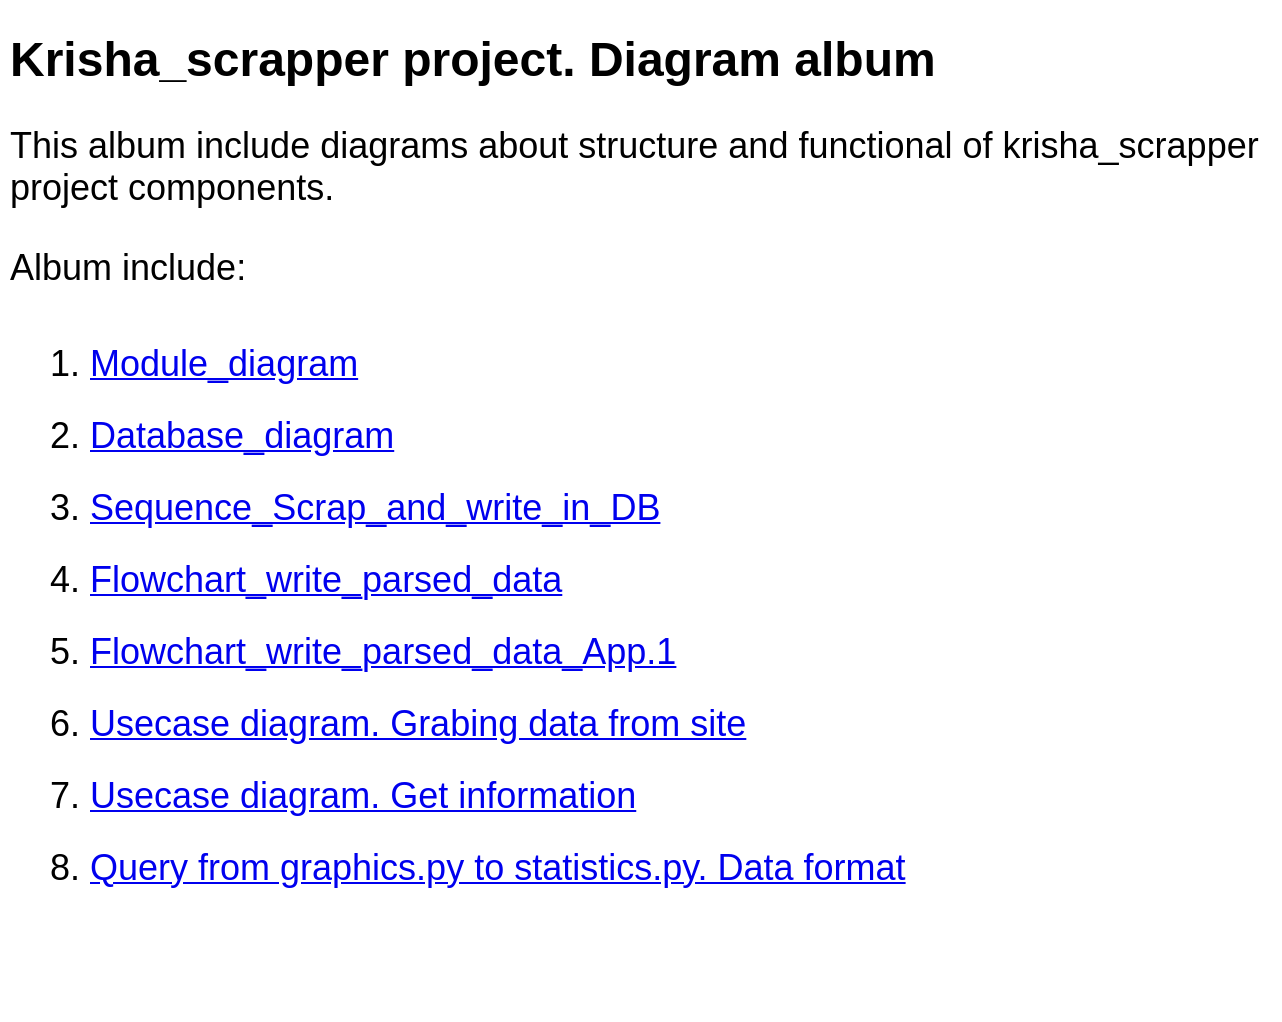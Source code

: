 <mxfile version="20.7.4" type="device" pages="9"><diagram id="ZO3FtNq3nAIgGh7Zx5eb" name="Summary"><mxGraphModel dx="1034" dy="828" grid="1" gridSize="10" guides="1" tooltips="1" connect="1" arrows="1" fold="1" page="1" pageScale="1" pageWidth="827" pageHeight="1169" math="0" shadow="0"><root><mxCell id="0"/><mxCell id="1" parent="0"/><mxCell id="YJozItrapW1_4eLKc74p-1" value="&lt;h1&gt;Krisha_scrapper project. Diagram album&lt;/h1&gt;&lt;p style=&quot;font-size: 18px;&quot;&gt;&lt;font style=&quot;font-size: 18px;&quot;&gt;This album include diagrams about structure and functional of krisha_scrapper project components.&lt;/font&gt;&lt;/p&gt;&lt;p style=&quot;font-size: 18px;&quot;&gt;&lt;font style=&quot;font-size: 18px;&quot;&gt;Album include:&lt;/font&gt;&lt;/p&gt;&lt;p style=&quot;font-size: 18px;&quot;&gt;&lt;/p&gt;&lt;ol style=&quot;line-height: 2;&quot;&gt;&lt;li style=&quot;font-size: 18px;&quot;&gt;&lt;font style=&quot;font-size: 18px;&quot;&gt;&lt;a href=&quot;data:page/id,FQ-Ir1yxJPCI04VIZ5Nk&quot;&gt;Module_diagram&lt;/a&gt;&lt;br&gt;&lt;/font&gt;&lt;/li&gt;&lt;li style=&quot;font-size: 18px;&quot;&gt;&lt;font style=&quot;font-size: 18px;&quot;&gt;&lt;a href=&quot;data:page/id,yq2FvvggrbDESacgQ51Z&quot;&gt;Database_diagram&lt;/a&gt;&lt;br&gt;&lt;/font&gt;&lt;/li&gt;&lt;li style=&quot;font-size: 18px;&quot;&gt;&lt;font style=&quot;font-size: 18px;&quot;&gt;&lt;a href=&quot;data:page/id,jyvmLvz_HMZpvkibv0lw&quot;&gt;Sequence_Scrap_and_write_in_DB&lt;/a&gt;&lt;br&gt;&lt;/font&gt;&lt;/li&gt;&lt;li style=&quot;font-size: 18px;&quot;&gt;&lt;font style=&quot;font-size: 18px;&quot;&gt;&lt;a href=&quot;data:page/id,6HQ5sL_Ss3swWnz3ZhiB&quot;&gt;Flowchart_write_parsed_data&lt;/a&gt;&lt;br&gt;&lt;/font&gt;&lt;/li&gt;&lt;li style=&quot;font-size: 18px;&quot;&gt;&lt;a style=&quot;&quot; href=&quot;data:page/id,biYuMyIWSXcEoL09wzjM&quot;&gt;&lt;font style=&quot;font-size: 18px;&quot;&gt;Flowchart_write_parsed_data_App.1&lt;/font&gt;&lt;/a&gt;&lt;br&gt;&lt;/li&gt;&lt;li style=&quot;font-size: 18px;&quot;&gt;&lt;a href=&quot;data:page/id,VrrW8IH8VNpeovZ2_WQ-&quot;&gt;Usecase diagram. Grabing data from site&lt;/a&gt;&lt;br&gt;&lt;/li&gt;&lt;li style=&quot;font-size: 18px;&quot;&gt;&lt;a href=&quot;data:page/id,-fM0Ok4XaY8-tBhW4Fbw&quot;&gt;Usecase diagram. Get information&lt;/a&gt;&lt;br&gt;&lt;/li&gt;&lt;li style=&quot;font-size: 18px;&quot;&gt;&lt;a href=&quot;data:page/id,xi4xUn3nisj77dUZpCTS&quot;&gt;Query from graphics.py to statistics.py. Data format&lt;/a&gt;&lt;br&gt;&lt;/li&gt;&lt;/ol&gt;&lt;p&gt;&lt;/p&gt;" style="text;html=1;strokeColor=none;fillColor=none;spacing=5;spacingTop=-20;whiteSpace=wrap;overflow=hidden;rounded=0;" parent="1" vertex="1"><mxGeometry x="80" y="40" width="640" height="500" as="geometry"/></mxCell></root></mxGraphModel></diagram><diagram id="FQ-Ir1yxJPCI04VIZ5Nk" name="Module_diagram"><mxGraphModel dx="1028" dy="810" grid="1" gridSize="10" guides="1" tooltips="1" connect="1" arrows="1" fold="1" page="1" pageScale="1" pageWidth="827" pageHeight="1169" math="0" shadow="0"><root><mxCell id="0"/><mxCell id="1" parent="0"/><mxCell id="H73guOqoA31bY7nZIjI9-1" value="scrapper.py" style="rounded=1;whiteSpace=wrap;html=1;" parent="1" vertex="1"><mxGeometry x="230" y="260" width="120" height="60" as="geometry"/></mxCell><mxCell id="H73guOqoA31bY7nZIjI9-8" style="rounded=0;orthogonalLoop=1;jettySize=auto;html=1;exitX=0;exitY=0.333;exitDx=0;exitDy=0;exitPerimeter=0;entryX=0.5;entryY=0;entryDx=0;entryDy=0;" parent="1" source="H73guOqoA31bY7nZIjI9-2" target="H73guOqoA31bY7nZIjI9-1" edge="1"><mxGeometry relative="1" as="geometry"/></mxCell><mxCell id="H73guOqoA31bY7nZIjI9-12" value="site URL with filtred&lt;br&gt;offers" style="edgeLabel;html=1;align=center;verticalAlign=middle;resizable=0;points=[];" parent="H73guOqoA31bY7nZIjI9-8" vertex="1" connectable="0"><mxGeometry x="0.241" y="2" relative="1" as="geometry"><mxPoint as="offset"/></mxGeometry></mxCell><mxCell id="H73guOqoA31bY7nZIjI9-2" value="Actor" style="shape=umlActor;verticalLabelPosition=bottom;verticalAlign=top;html=1;outlineConnect=0;" parent="1" vertex="1"><mxGeometry x="470" y="80" width="30" height="60" as="geometry"/></mxCell><mxCell id="H73guOqoA31bY7nZIjI9-3" value="db_api.py" style="rounded=1;whiteSpace=wrap;html=1;points=[[0,0,0,0,0],[0,0.25,0,0,0],[0,0.5,0,0,0],[0,0.75,0,0,0],[0,1,0,0,0],[0.25,0,0,0,0],[0.25,1,0,0,0],[0.5,0,0,0,0],[0.5,1,0,0,0],[0.75,0,0,0,0],[0.75,1,0,0,0],[1,0,0,0,0],[1,0.25,0,0,0],[1,0.5,0,0,0],[1,0.75,0,0,0],[1,1,0,0,0]];" parent="1" vertex="1"><mxGeometry x="425" y="390" width="120" height="60" as="geometry"/></mxCell><mxCell id="H73guOqoA31bY7nZIjI9-4" value="scrapper.db" style="shape=cylinder3;whiteSpace=wrap;html=1;boundedLbl=1;backgroundOutline=1;size=15;" parent="1" vertex="1"><mxGeometry x="425" y="524.5" width="120" height="120" as="geometry"/></mxCell><mxCell id="H73guOqoA31bY7nZIjI9-5" value="statistic.py" style="rounded=1;whiteSpace=wrap;html=1;" parent="1" vertex="1"><mxGeometry x="645" y="390" width="120" height="60" as="geometry"/></mxCell><mxCell id="H73guOqoA31bY7nZIjI9-6" value="graphics.py" style="rounded=1;whiteSpace=wrap;html=1;" parent="1" vertex="1"><mxGeometry x="645" y="260" width="120" height="60" as="geometry"/></mxCell><mxCell id="H73guOqoA31bY7nZIjI9-9" value="" style="endArrow=classic;html=1;rounded=0;exitX=0.75;exitY=0;exitDx=0;exitDy=0;entryX=1;entryY=0.333;entryDx=0;entryDy=0;entryPerimeter=0;" parent="1" source="H73guOqoA31bY7nZIjI9-6" target="H73guOqoA31bY7nZIjI9-2" edge="1"><mxGeometry relative="1" as="geometry"><mxPoint x="455" y="400" as="sourcePoint"/><mxPoint x="555" y="400" as="targetPoint"/></mxGeometry></mxCell><mxCell id="H73guOqoA31bY7nZIjI9-10" value="graphics or tables" style="edgeLabel;resizable=0;html=1;align=center;verticalAlign=middle;" parent="H73guOqoA31bY7nZIjI9-9" connectable="0" vertex="1"><mxGeometry relative="1" as="geometry"><mxPoint x="-8" y="-20" as="offset"/></mxGeometry></mxCell><mxCell id="H73guOqoA31bY7nZIjI9-11" value="krisha.kz" style="shape=document;whiteSpace=wrap;html=1;boundedLbl=1;" parent="1" vertex="1"><mxGeometry x="20" y="250" width="120" height="80" as="geometry"/></mxCell><mxCell id="H73guOqoA31bY7nZIjI9-13" value="" style="endArrow=classic;html=1;rounded=0;exitX=0;exitY=0.25;exitDx=0;exitDy=0;entryX=1;entryY=0.25;entryDx=0;entryDy=0;" parent="1" source="H73guOqoA31bY7nZIjI9-1" target="H73guOqoA31bY7nZIjI9-11" edge="1"><mxGeometry relative="1" as="geometry"><mxPoint x="380" y="390" as="sourcePoint"/><mxPoint x="480" y="390" as="targetPoint"/></mxGeometry></mxCell><mxCell id="H73guOqoA31bY7nZIjI9-14" value="site URL" style="edgeLabel;resizable=0;html=1;align=center;verticalAlign=middle;" parent="H73guOqoA31bY7nZIjI9-13" connectable="0" vertex="1"><mxGeometry relative="1" as="geometry"/></mxCell><mxCell id="H73guOqoA31bY7nZIjI9-15" value="" style="endArrow=classic;html=1;rounded=0;exitX=1;exitY=0.75;exitDx=0;exitDy=0;entryX=0;entryY=0.75;entryDx=0;entryDy=0;" parent="1" source="H73guOqoA31bY7nZIjI9-11" target="H73guOqoA31bY7nZIjI9-1" edge="1"><mxGeometry relative="1" as="geometry"><mxPoint x="170" y="370" as="sourcePoint"/><mxPoint x="270" y="370" as="targetPoint"/></mxGeometry></mxCell><mxCell id="H73guOqoA31bY7nZIjI9-16" value="pages with&lt;br&gt;offers" style="edgeLabel;resizable=0;html=1;align=center;verticalAlign=middle;" parent="H73guOqoA31bY7nZIjI9-15" connectable="0" vertex="1"><mxGeometry relative="1" as="geometry"/></mxCell><mxCell id="H73guOqoA31bY7nZIjI9-17" value="" style="endArrow=classic;html=1;rounded=0;exitX=0.5;exitY=1;exitDx=0;exitDy=0;entryX=0;entryY=0.5;entryDx=0;entryDy=0;entryPerimeter=0;" parent="1" source="H73guOqoA31bY7nZIjI9-1" target="H73guOqoA31bY7nZIjI9-3" edge="1"><mxGeometry relative="1" as="geometry"><mxPoint x="450" y="380" as="sourcePoint"/><mxPoint x="550" y="380" as="targetPoint"/></mxGeometry></mxCell><mxCell id="H73guOqoA31bY7nZIjI9-18" value="parsed data" style="edgeLabel;resizable=0;html=1;align=center;verticalAlign=middle;" parent="H73guOqoA31bY7nZIjI9-17" connectable="0" vertex="1"><mxGeometry relative="1" as="geometry"/></mxCell><mxCell id="H73guOqoA31bY7nZIjI9-19" value="" style="endArrow=classic;html=1;rounded=0;exitX=0.25;exitY=1;exitDx=0;exitDy=0;exitPerimeter=0;entryX=0.145;entryY=0;entryDx=0;entryDy=4.35;entryPerimeter=0;" parent="1" source="H73guOqoA31bY7nZIjI9-3" target="H73guOqoA31bY7nZIjI9-4" edge="1"><mxGeometry relative="1" as="geometry"><mxPoint x="500" y="420" as="sourcePoint"/><mxPoint x="600" y="420" as="targetPoint"/></mxGeometry></mxCell><mxCell id="H73guOqoA31bY7nZIjI9-20" value="data" style="edgeLabel;resizable=0;html=1;align=center;verticalAlign=middle;" parent="H73guOqoA31bY7nZIjI9-19" connectable="0" vertex="1"><mxGeometry relative="1" as="geometry"/></mxCell><mxCell id="H73guOqoA31bY7nZIjI9-21" value="" style="endArrow=classic;html=1;rounded=0;exitX=0.855;exitY=0;exitDx=0;exitDy=4.35;exitPerimeter=0;entryX=0.75;entryY=1;entryDx=0;entryDy=0;entryPerimeter=0;" parent="1" source="H73guOqoA31bY7nZIjI9-4" target="H73guOqoA31bY7nZIjI9-3" edge="1"><mxGeometry relative="1" as="geometry"><mxPoint x="440" y="440" as="sourcePoint"/><mxPoint x="540" y="440" as="targetPoint"/></mxGeometry></mxCell><mxCell id="H73guOqoA31bY7nZIjI9-22" value="data" style="edgeLabel;resizable=0;html=1;align=center;verticalAlign=middle;" parent="H73guOqoA31bY7nZIjI9-21" connectable="0" vertex="1"><mxGeometry relative="1" as="geometry"/></mxCell><mxCell id="H73guOqoA31bY7nZIjI9-23" value="" style="endArrow=classic;html=1;rounded=0;exitX=1;exitY=0.25;exitDx=0;exitDy=0;exitPerimeter=0;entryX=0;entryY=0.25;entryDx=0;entryDy=0;" parent="1" source="H73guOqoA31bY7nZIjI9-3" target="H73guOqoA31bY7nZIjI9-5" edge="1"><mxGeometry relative="1" as="geometry"><mxPoint x="570" y="370" as="sourcePoint"/><mxPoint x="670" y="370" as="targetPoint"/></mxGeometry></mxCell><mxCell id="H73guOqoA31bY7nZIjI9-24" value="data" style="edgeLabel;resizable=0;html=1;align=center;verticalAlign=middle;" parent="H73guOqoA31bY7nZIjI9-23" connectable="0" vertex="1"><mxGeometry relative="1" as="geometry"/></mxCell><mxCell id="H73guOqoA31bY7nZIjI9-25" value="" style="endArrow=classic;html=1;rounded=0;exitX=1;exitY=1;exitDx=0;exitDy=0;exitPerimeter=0;" parent="1" source="H73guOqoA31bY7nZIjI9-2" target="H73guOqoA31bY7nZIjI9-6" edge="1"><mxGeometry relative="1" as="geometry"><mxPoint x="560" y="360" as="sourcePoint"/><mxPoint x="660" y="360" as="targetPoint"/></mxGeometry></mxCell><mxCell id="H73guOqoA31bY7nZIjI9-26" value="query" style="edgeLabel;resizable=0;html=1;align=center;verticalAlign=middle;" parent="H73guOqoA31bY7nZIjI9-25" connectable="0" vertex="1"><mxGeometry relative="1" as="geometry"><mxPoint y="10" as="offset"/></mxGeometry></mxCell><mxCell id="H73guOqoA31bY7nZIjI9-27" value="" style="endArrow=classic;html=1;rounded=0;exitX=0.25;exitY=1;exitDx=0;exitDy=0;entryX=0.25;entryY=0;entryDx=0;entryDy=0;" parent="1" source="H73guOqoA31bY7nZIjI9-6" target="H73guOqoA31bY7nZIjI9-5" edge="1"><mxGeometry relative="1" as="geometry"><mxPoint x="600" y="330" as="sourcePoint"/><mxPoint x="700" y="330" as="targetPoint"/></mxGeometry></mxCell><mxCell id="H73guOqoA31bY7nZIjI9-28" value="query" style="edgeLabel;resizable=0;html=1;align=center;verticalAlign=middle;" parent="H73guOqoA31bY7nZIjI9-27" connectable="0" vertex="1"><mxGeometry relative="1" as="geometry"/></mxCell><mxCell id="H73guOqoA31bY7nZIjI9-29" value="" style="endArrow=classic;html=1;rounded=0;exitX=0.75;exitY=0;exitDx=0;exitDy=0;entryX=0.75;entryY=1;entryDx=0;entryDy=0;" parent="1" source="H73guOqoA31bY7nZIjI9-5" target="H73guOqoA31bY7nZIjI9-6" edge="1"><mxGeometry relative="1" as="geometry"><mxPoint x="600" y="330" as="sourcePoint"/><mxPoint x="700" y="330" as="targetPoint"/></mxGeometry></mxCell><mxCell id="H73guOqoA31bY7nZIjI9-30" value="calculation&lt;br&gt;&amp;nbsp;resalt" style="edgeLabel;resizable=0;html=1;align=center;verticalAlign=middle;" parent="H73guOqoA31bY7nZIjI9-29" connectable="0" vertex="1"><mxGeometry relative="1" as="geometry"/></mxCell><mxCell id="opZ0biIujRNajfsgOmeN-1" value="" style="endArrow=classic;html=1;rounded=0;exitX=0;exitY=0.75;exitDx=0;exitDy=0;entryX=1;entryY=0.75;entryDx=0;entryDy=0;entryPerimeter=0;" parent="1" source="H73guOqoA31bY7nZIjI9-5" target="H73guOqoA31bY7nZIjI9-3" edge="1"><mxGeometry relative="1" as="geometry"><mxPoint x="510" y="440" as="sourcePoint"/><mxPoint x="610" y="440" as="targetPoint"/></mxGeometry></mxCell><mxCell id="opZ0biIujRNajfsgOmeN-2" value="query" style="edgeLabel;resizable=0;html=1;align=center;verticalAlign=middle;" parent="opZ0biIujRNajfsgOmeN-1" connectable="0" vertex="1"><mxGeometry relative="1" as="geometry"/></mxCell></root></mxGraphModel></diagram><diagram id="yq2FvvggrbDESacgQ51Z" name="Database_diagram"><mxGraphModel dx="1028" dy="810" grid="1" gridSize="10" guides="1" tooltips="1" connect="1" arrows="1" fold="1" page="1" pageScale="1" pageWidth="827" pageHeight="1169" math="0" shadow="0"><root><mxCell id="0"/><mxCell id="1" parent="0"/><mxCell id="w6IarnQzSggJMeVFujUu-1" value="Price" style="swimlane;html=1;fontStyle=0;childLayout=stackLayout;horizontal=1;startSize=26;fillColor=#e0e0e0;horizontalStack=0;resizeParent=1;resizeLast=0;collapsible=1;marginBottom=0;swimlaneFillColor=#ffffff;align=center;rounded=0;shadow=0;comic=0;labelBackgroundColor=none;strokeWidth=1;fontFamily=Verdana;fontSize=14" parent="1" vertex="1"><mxGeometry x="470" y="210" width="160" height="140" as="geometry"><mxRectangle x="290" y="218" width="70" height="30" as="alternateBounds"/></mxGeometry></mxCell><mxCell id="w6IarnQzSggJMeVFujUu-2" value="price_id" style="shape=partialRectangle;top=0;left=0;right=0;bottom=0;html=1;align=left;verticalAlign=middle;fillColor=none;spacingLeft=60;spacingRight=4;whiteSpace=wrap;overflow=hidden;rotatable=0;points=[[0,0.5],[1,0.5]];portConstraint=eastwest;dropTarget=0;fontStyle=5;" parent="w6IarnQzSggJMeVFujUu-1" vertex="1"><mxGeometry y="26" width="160" height="30" as="geometry"/></mxCell><mxCell id="w6IarnQzSggJMeVFujUu-3" value="PK" style="shape=partialRectangle;fontStyle=1;top=0;left=0;bottom=0;html=1;fillColor=none;align=left;verticalAlign=middle;spacingLeft=4;spacingRight=4;whiteSpace=wrap;overflow=hidden;rotatable=0;points=[];portConstraint=eastwest;part=1;" parent="w6IarnQzSggJMeVFujUu-2" vertex="1" connectable="0"><mxGeometry width="56" height="30" as="geometry"/></mxCell><mxCell id="w6IarnQzSggJMeVFujUu-4" value="ad_price" style="shape=partialRectangle;top=0;left=0;right=0;bottom=1;html=1;align=left;verticalAlign=middle;fillColor=none;spacingLeft=60;spacingRight=4;whiteSpace=wrap;overflow=hidden;rotatable=0;points=[[0,0.5],[1,0.5]];portConstraint=eastwest;dropTarget=0;fontStyle=5;" parent="w6IarnQzSggJMeVFujUu-1" vertex="1"><mxGeometry y="56" width="160" height="30" as="geometry"/></mxCell><mxCell id="w6IarnQzSggJMeVFujUu-5" value="FK" style="shape=partialRectangle;fontStyle=1;top=0;left=0;bottom=0;html=1;fillColor=none;align=left;verticalAlign=middle;spacingLeft=4;spacingRight=4;whiteSpace=wrap;overflow=hidden;rotatable=0;points=[];portConstraint=eastwest;part=1;" parent="w6IarnQzSggJMeVFujUu-4" vertex="1" connectable="0"><mxGeometry width="56" height="30" as="geometry"/></mxCell><mxCell id="w6IarnQzSggJMeVFujUu-6" value="price" style="shape=partialRectangle;top=0;left=0;right=0;bottom=0;html=1;align=left;verticalAlign=top;fillColor=none;spacingLeft=60;spacingRight=4;whiteSpace=wrap;overflow=hidden;rotatable=0;points=[[0,0.5],[1,0.5]];portConstraint=eastwest;dropTarget=0;" parent="w6IarnQzSggJMeVFujUu-1" vertex="1"><mxGeometry y="86" width="160" height="26" as="geometry"/></mxCell><mxCell id="w6IarnQzSggJMeVFujUu-7" value="" style="shape=partialRectangle;top=0;left=0;bottom=0;html=1;fillColor=none;align=left;verticalAlign=top;spacingLeft=4;spacingRight=4;whiteSpace=wrap;overflow=hidden;rotatable=0;points=[];portConstraint=eastwest;part=1;" parent="w6IarnQzSggJMeVFujUu-6" vertex="1" connectable="0"><mxGeometry width="56" height="26" as="geometry"/></mxCell><mxCell id="w6IarnQzSggJMeVFujUu-8" value="date" style="shape=partialRectangle;top=0;left=0;right=0;bottom=0;html=1;align=left;verticalAlign=top;fillColor=none;spacingLeft=60;spacingRight=4;whiteSpace=wrap;overflow=hidden;rotatable=0;points=[[0,0.5],[1,0.5]];portConstraint=eastwest;dropTarget=0;" parent="w6IarnQzSggJMeVFujUu-1" vertex="1"><mxGeometry y="112" width="160" height="28" as="geometry"/></mxCell><mxCell id="w6IarnQzSggJMeVFujUu-9" value="" style="shape=partialRectangle;top=0;left=0;bottom=0;html=1;fillColor=none;align=left;verticalAlign=top;spacingLeft=4;spacingRight=4;whiteSpace=wrap;overflow=hidden;rotatable=0;points=[];portConstraint=eastwest;part=1;" parent="w6IarnQzSggJMeVFujUu-8" vertex="1" connectable="0"><mxGeometry width="56" height="28" as="geometry"/></mxCell><mxCell id="w6IarnQzSggJMeVFujUu-10" value="Ad" style="swimlane;html=1;fontStyle=0;childLayout=stackLayout;horizontal=1;startSize=26;fillColor=#e0e0e0;horizontalStack=0;resizeParent=1;resizeLast=0;collapsible=1;marginBottom=0;swimlaneFillColor=#ffffff;align=center;rounded=0;shadow=0;comic=0;labelBackgroundColor=none;strokeWidth=1;fontFamily=Verdana;fontSize=14" parent="1" vertex="1"><mxGeometry x="150" y="210" width="160" height="142" as="geometry"><mxRectangle x="30" y="358" width="80" height="30" as="alternateBounds"/></mxGeometry></mxCell><mxCell id="w6IarnQzSggJMeVFujUu-11" value="ad_id" style="shape=partialRectangle;top=0;left=0;right=0;bottom=1;html=1;align=left;verticalAlign=middle;fillColor=none;spacingLeft=34;spacingRight=4;whiteSpace=wrap;overflow=hidden;rotatable=0;points=[[0,0.5],[1,0.5]];portConstraint=eastwest;dropTarget=0;fontStyle=5;" parent="w6IarnQzSggJMeVFujUu-10" vertex="1"><mxGeometry y="26" width="160" height="30" as="geometry"/></mxCell><mxCell id="w6IarnQzSggJMeVFujUu-12" value="PK" style="shape=partialRectangle;top=0;left=0;bottom=0;html=1;fillColor=none;align=left;verticalAlign=middle;spacingLeft=4;spacingRight=4;whiteSpace=wrap;overflow=hidden;rotatable=0;points=[];portConstraint=eastwest;part=1;" parent="w6IarnQzSggJMeVFujUu-11" vertex="1" connectable="0"><mxGeometry width="30" height="30" as="geometry"/></mxCell><mxCell id="w6IarnQzSggJMeVFujUu-13" value="url_id" style="shape=partialRectangle;top=0;left=0;right=0;bottom=0;html=1;align=left;verticalAlign=top;fillColor=none;spacingLeft=34;spacingRight=4;whiteSpace=wrap;overflow=hidden;rotatable=0;points=[[0,0.5],[1,0.5]];portConstraint=eastwest;dropTarget=0;" parent="w6IarnQzSggJMeVFujUu-10" vertex="1"><mxGeometry y="56" width="160" height="26" as="geometry"/></mxCell><mxCell id="w6IarnQzSggJMeVFujUu-14" value="" style="shape=partialRectangle;top=0;left=0;bottom=0;html=1;fillColor=none;align=left;verticalAlign=top;spacingLeft=4;spacingRight=4;whiteSpace=wrap;overflow=hidden;rotatable=0;points=[];portConstraint=eastwest;part=1;" parent="w6IarnQzSggJMeVFujUu-13" vertex="1" connectable="0"><mxGeometry width="30" height="26" as="geometry"/></mxCell><mxCell id="w6IarnQzSggJMeVFujUu-15" value="square" style="shape=partialRectangle;top=0;left=0;right=0;bottom=0;html=1;align=left;verticalAlign=top;fillColor=none;spacingLeft=34;spacingRight=4;whiteSpace=wrap;overflow=hidden;rotatable=0;points=[[0,0.5],[1,0.5]];portConstraint=eastwest;dropTarget=0;" parent="w6IarnQzSggJMeVFujUu-10" vertex="1"><mxGeometry y="82" width="160" height="30" as="geometry"/></mxCell><mxCell id="w6IarnQzSggJMeVFujUu-16" value="" style="shape=partialRectangle;top=0;left=0;bottom=0;html=1;fillColor=none;align=left;verticalAlign=top;spacingLeft=4;spacingRight=4;whiteSpace=wrap;overflow=hidden;rotatable=0;points=[];portConstraint=eastwest;part=1;" parent="w6IarnQzSggJMeVFujUu-15" vertex="1" connectable="0"><mxGeometry width="30" height="30" as="geometry"/></mxCell><mxCell id="w6IarnQzSggJMeVFujUu-17" value="" style="edgeStyle=entityRelationEdgeStyle;fontSize=12;html=1;endArrow=ERoneToMany;rounded=0;exitX=0.997;exitY=0.285;exitDx=0;exitDy=0;entryX=0;entryY=0.5;entryDx=0;entryDy=0;exitPerimeter=0;" parent="1" source="w6IarnQzSggJMeVFujUu-11" target="w6IarnQzSggJMeVFujUu-4" edge="1"><mxGeometry width="100" height="100" relative="1" as="geometry"><mxPoint x="190" y="102" as="sourcePoint"/><mxPoint x="370" y="62" as="targetPoint"/></mxGeometry></mxCell><mxCell id="w6IarnQzSggJMeVFujUu-18" value="cost" style="shape=partialRectangle;top=0;left=0;right=0;bottom=0;html=1;align=left;verticalAlign=top;fillColor=none;spacingLeft=34;spacingRight=4;whiteSpace=wrap;overflow=hidden;rotatable=0;points=[[0,0.5],[1,0.5]];portConstraint=eastwest;dropTarget=0;" parent="1" vertex="1"><mxGeometry x="150" y="322" width="160" height="30" as="geometry"/></mxCell><mxCell id="w6IarnQzSggJMeVFujUu-19" value="" style="shape=partialRectangle;top=0;left=0;bottom=0;html=1;fillColor=none;align=left;verticalAlign=top;spacingLeft=4;spacingRight=4;whiteSpace=wrap;overflow=hidden;rotatable=0;points=[];portConstraint=eastwest;part=1;" parent="w6IarnQzSggJMeVFujUu-18" vertex="1" connectable="0"><mxGeometry width="30" height="30" as="geometry"/></mxCell><mxCell id="C__lB6M94UcNw-vaYD8f-1" value="Database diagram. Scrapper.db" style="text;html=1;strokeColor=none;fillColor=none;align=center;verticalAlign=middle;whiteSpace=wrap;rounded=0;fontSize=18;fontStyle=1" parent="1" vertex="1"><mxGeometry x="80" y="50" width="640" height="30" as="geometry"/></mxCell></root></mxGraphModel></diagram><diagram id="jyvmLvz_HMZpvkibv0lw" name="Sequence_Scrap_and_write_in_DB"><mxGraphModel dx="1006" dy="810" grid="1" gridSize="10" guides="1" tooltips="1" connect="1" arrows="1" fold="1" page="1" pageScale="1" pageWidth="827" pageHeight="1169" math="0" shadow="0"><root><mxCell id="0"/><mxCell id="1" parent="0"/><mxCell id="TYn0dNZoxz6_iEEXFXDO-1" value="Scrapper" style="shape=umlLifeline;perimeter=lifelinePerimeter;container=1;collapsible=0;recursiveResize=0;rounded=0;shadow=0;strokeWidth=1;" parent="1" vertex="1"><mxGeometry x="120" y="80" width="100" height="530" as="geometry"/></mxCell><mxCell id="TYn0dNZoxz6_iEEXFXDO-2" value="Site" style="shape=umlLifeline;perimeter=lifelinePerimeter;container=1;collapsible=0;recursiveResize=0;rounded=0;shadow=0;strokeWidth=1;" parent="1" vertex="1"><mxGeometry x="300" y="80" width="100" height="530" as="geometry"/></mxCell><mxCell id="TYn0dNZoxz6_iEEXFXDO-3" value="" style="html=1;points=[];perimeter=orthogonalPerimeter;" parent="TYn0dNZoxz6_iEEXFXDO-2" vertex="1"><mxGeometry x="45" y="100" width="10" height="40" as="geometry"/></mxCell><mxCell id="TYn0dNZoxz6_iEEXFXDO-4" value="Db-api" style="shape=umlLifeline;perimeter=lifelinePerimeter;container=1;collapsible=0;recursiveResize=0;rounded=0;shadow=0;strokeWidth=1;" parent="1" vertex="1"><mxGeometry x="480" y="80" width="100" height="530" as="geometry"/></mxCell><mxCell id="TYn0dNZoxz6_iEEXFXDO-5" value="" style="html=1;points=[];perimeter=orthogonalPerimeter;" parent="TYn0dNZoxz6_iEEXFXDO-4" vertex="1"><mxGeometry x="45" y="170" width="10" height="330" as="geometry"/></mxCell><mxCell id="TYn0dNZoxz6_iEEXFXDO-6" value="Database" style="shape=umlLifeline;perimeter=lifelinePerimeter;container=1;collapsible=0;recursiveResize=0;rounded=0;shadow=0;strokeWidth=1;" parent="1" vertex="1"><mxGeometry x="660" y="80" width="100" height="530" as="geometry"/></mxCell><mxCell id="TYn0dNZoxz6_iEEXFXDO-7" value="" style="html=1;points=[];perimeter=orthogonalPerimeter;" parent="TYn0dNZoxz6_iEEXFXDO-6" vertex="1"><mxGeometry x="45" y="180" width="10" height="280" as="geometry"/></mxCell><mxCell id="TYn0dNZoxz6_iEEXFXDO-8" value="Get query" style="html=1;verticalAlign=bottom;endArrow=block;entryX=0;entryY=0;rounded=0;" parent="1" source="TYn0dNZoxz6_iEEXFXDO-1" target="TYn0dNZoxz6_iEEXFXDO-3" edge="1"><mxGeometry relative="1" as="geometry"><mxPoint x="250" y="240" as="sourcePoint"/></mxGeometry></mxCell><mxCell id="TYn0dNZoxz6_iEEXFXDO-9" value="Offer's data" style="html=1;verticalAlign=bottom;endArrow=open;dashed=1;endSize=8;exitX=0;exitY=0.95;rounded=0;entryX=1.276;entryY=0.12;entryDx=0;entryDy=0;entryPerimeter=0;" parent="1" source="TYn0dNZoxz6_iEEXFXDO-3" target="TYn0dNZoxz6_iEEXFXDO-10" edge="1"><mxGeometry relative="1" as="geometry"><mxPoint x="250" y="316" as="targetPoint"/></mxGeometry></mxCell><mxCell id="TYn0dNZoxz6_iEEXFXDO-10" value="" style="html=1;points=[];perimeter=orthogonalPerimeter;" parent="1" vertex="1"><mxGeometry x="165" y="170" width="10" height="400" as="geometry"/></mxCell><mxCell id="TYn0dNZoxz6_iEEXFXDO-11" value="Periodicaly&lt;br&gt;start" style="html=1;verticalAlign=bottom;startArrow=oval;endArrow=block;startSize=8;rounded=0;" parent="1" target="TYn0dNZoxz6_iEEXFXDO-10" edge="1"><mxGeometry relative="1" as="geometry"><mxPoint x="70" y="170" as="sourcePoint"/></mxGeometry></mxCell><mxCell id="TYn0dNZoxz6_iEEXFXDO-12" value="return" style="html=1;verticalAlign=bottom;endArrow=open;dashed=1;endSize=8;exitX=0;exitY=0.95;rounded=0;entryX=0.981;entryY=0.983;entryDx=0;entryDy=0;entryPerimeter=0;" parent="1" source="TYn0dNZoxz6_iEEXFXDO-5" target="TYn0dNZoxz6_iEEXFXDO-10" edge="1"><mxGeometry relative="1" as="geometry"><mxPoint x="450" y="440" as="targetPoint"/></mxGeometry></mxCell><mxCell id="TYn0dNZoxz6_iEEXFXDO-13" value="Call to write data in database&amp;nbsp;" style="html=1;verticalAlign=bottom;endArrow=block;entryX=0;entryY=0;rounded=0;" parent="1" source="TYn0dNZoxz6_iEEXFXDO-10" target="TYn0dNZoxz6_iEEXFXDO-5" edge="1"><mxGeometry relative="1" as="geometry"><mxPoint x="450" y="250" as="sourcePoint"/></mxGeometry></mxCell><mxCell id="TYn0dNZoxz6_iEEXFXDO-14" value="Write offer's data&amp;nbsp;" style="html=1;verticalAlign=bottom;endArrow=block;entryX=0;entryY=0;rounded=0;" parent="1" source="TYn0dNZoxz6_iEEXFXDO-5" target="TYn0dNZoxz6_iEEXFXDO-7" edge="1"><mxGeometry relative="1" as="geometry"><mxPoint x="590" y="270" as="sourcePoint"/></mxGeometry></mxCell><mxCell id="TYn0dNZoxz6_iEEXFXDO-15" value="return" style="html=1;verticalAlign=bottom;endArrow=open;dashed=1;endSize=8;exitX=0;exitY=0.95;rounded=0;entryX=1;entryY=0.84;entryDx=0;entryDy=0;entryPerimeter=0;" parent="1" source="TYn0dNZoxz6_iEEXFXDO-7" target="TYn0dNZoxz6_iEEXFXDO-5" edge="1"><mxGeometry relative="1" as="geometry"><mxPoint x="590" y="346" as="targetPoint"/></mxGeometry></mxCell><mxCell id="fmz1yMWwZs-rfabTvFj9-1" value="Sequence diagram. Scrap and write in DB" style="text;html=1;strokeColor=none;fillColor=none;align=center;verticalAlign=middle;whiteSpace=wrap;rounded=0;fontSize=18;fontStyle=1" parent="1" vertex="1"><mxGeometry x="120" y="30" width="640" height="30" as="geometry"/></mxCell><mxCell id="ZBmEGU81Zl7AJtXvKq8w-1" value="NOTE: This process work in a loop and scrap and write in database&amp;nbsp; all pages separate." style="text;html=1;align=center;verticalAlign=middle;resizable=0;points=[];autosize=1;strokeColor=none;fillColor=none;" parent="1" vertex="1"><mxGeometry x="315" y="675" width="490" height="30" as="geometry"/></mxCell></root></mxGraphModel></diagram><diagram id="6HQ5sL_Ss3swWnz3ZhiB" name="Flowchart_write_parsed_data"><mxGraphModel dx="1006" dy="810" grid="1" gridSize="10" guides="1" tooltips="1" connect="1" arrows="1" fold="1" page="1" pageScale="1" pageWidth="827" pageHeight="1169" math="0" shadow="0"><root><mxCell id="0"/><mxCell id="1" parent="0"/><mxCell id="NOsl3WkdSx505jsC-Cot-41" value="&lt;font style=&quot;background-color: rgb(248, 249, 250);&quot;&gt;&lt;b&gt;Start function&lt;br&gt;&lt;/b&gt;&lt;/font&gt;&lt;font style=&quot;background-color: rgb(248, 249, 250);&quot;&gt;(with reference&lt;br&gt;for list with data)&lt;/font&gt;" style="strokeWidth=2;html=1;shape=mxgraph.flowchart.start_1;whiteSpace=wrap;labelBackgroundColor=default;fontFamily=Helvetica;fontSize=12;fontColor=default;fillColor=none;gradientColor=none;" parent="1" vertex="1"><mxGeometry x="150" y="90" width="140" height="60" as="geometry"/></mxCell><mxCell id="NOsl3WkdSx505jsC-Cot-6" value="" style="endArrow=classic;html=1;rounded=0;fontSize=18;exitX=1;exitY=0.5;exitDx=0;exitDy=0;entryX=0;entryY=0.5;entryDx=0;entryDy=0;entryPerimeter=0;" parent="1" source="NOsl3WkdSx505jsC-Cot-42" target="NOsl3WkdSx505jsC-Cot-41" edge="1"><mxGeometry width="50" height="50" relative="1" as="geometry"><mxPoint x="110" y="120" as="sourcePoint"/><mxPoint x="320" y="350" as="targetPoint"/></mxGeometry></mxCell><mxCell id="NOsl3WkdSx505jsC-Cot-9" value="" style="endArrow=classic;html=1;rounded=0;fontSize=12;entryX=0.5;entryY=0;entryDx=0;entryDy=0;exitX=0.5;exitY=1;exitDx=0;exitDy=0;exitPerimeter=0;" parent="1" source="NOsl3WkdSx505jsC-Cot-45" target="NOsl3WkdSx505jsC-Cot-47" edge="1"><mxGeometry relative="1" as="geometry"><mxPoint x="220" y="340" as="sourcePoint"/><mxPoint x="220" y="370" as="targetPoint"/></mxGeometry></mxCell><mxCell id="NOsl3WkdSx505jsC-Cot-10" value="Yes" style="edgeLabel;resizable=0;html=1;align=center;verticalAlign=middle;fontSize=12;" parent="NOsl3WkdSx505jsC-Cot-9" connectable="0" vertex="1"><mxGeometry relative="1" as="geometry"><mxPoint x="-25" as="offset"/></mxGeometry></mxCell><mxCell id="NOsl3WkdSx505jsC-Cot-15" value="" style="endArrow=classic;html=1;rounded=0;fontSize=18;exitX=0.5;exitY=1;exitDx=0;exitDy=0;entryX=0.5;entryY=0;entryDx=0;entryDy=0;exitPerimeter=0;" parent="1" source="NOsl3WkdSx505jsC-Cot-41" target="kY2v_6DgmkcQW_wa85Q6-1" edge="1"><mxGeometry width="50" height="50" relative="1" as="geometry"><mxPoint x="210" y="330" as="sourcePoint"/><mxPoint x="220" y="180" as="targetPoint"/></mxGeometry></mxCell><mxCell id="NOsl3WkdSx505jsC-Cot-21" value="" style="endArrow=classic;html=1;rounded=0;fontSize=12;exitX=0.5;exitY=1;exitDx=0;exitDy=0;entryX=0.5;entryY=0;entryDx=0;entryDy=0;entryPerimeter=0;" parent="1" source="kY2v_6DgmkcQW_wa85Q6-1" target="NOsl3WkdSx505jsC-Cot-45" edge="1"><mxGeometry relative="1" as="geometry"><mxPoint x="220" y="250" as="sourcePoint"/><mxPoint x="290" y="280" as="targetPoint"/></mxGeometry></mxCell><mxCell id="NOsl3WkdSx505jsC-Cot-42" value="&lt;span style=&quot;background-color: rgb(248, 249, 250);&quot;&gt;Offers_data&lt;/span&gt;" style="shape=parallelogram;html=1;strokeWidth=2;perimeter=parallelogramPerimeter;whiteSpace=wrap;rounded=1;arcSize=12;size=0.23;labelBackgroundColor=default;fontFamily=Helvetica;fontSize=12;fontColor=default;fillColor=none;gradientColor=none;" parent="1" vertex="1"><mxGeometry x="30" y="100" width="95" height="40" as="geometry"/></mxCell><mxCell id="NOsl3WkdSx505jsC-Cot-45" value="&lt;b&gt;Loop&lt;/b&gt;&lt;br&gt;While offers_data&lt;br&gt;is not empty" style="strokeWidth=2;html=1;shape=mxgraph.flowchart.loop_limit;whiteSpace=wrap;labelBackgroundColor=default;fontFamily=Helvetica;fontSize=12;fontColor=default;fillColor=none;gradientColor=none;" parent="1" vertex="1"><mxGeometry x="157.5" y="280" width="125" height="60" as="geometry"/></mxCell><mxCell id="NOsl3WkdSx505jsC-Cot-49" value="" style="edgeStyle=orthogonalEdgeStyle;rounded=0;orthogonalLoop=1;jettySize=auto;html=1;shadow=0;fontFamily=Helvetica;fontSize=12;fontColor=default;" parent="1" source="NOsl3WkdSx505jsC-Cot-47" target="NOsl3WkdSx505jsC-Cot-48" edge="1"><mxGeometry relative="1" as="geometry"/></mxCell><mxCell id="NOsl3WkdSx505jsC-Cot-47" value="&lt;span style=&quot;background-color: rgb(248, 249, 250);&quot;&gt;Take one element from list with data&lt;/span&gt;" style="rounded=1;whiteSpace=wrap;html=1;absoluteArcSize=1;arcSize=14;strokeWidth=2;labelBackgroundColor=default;fontFamily=Helvetica;fontSize=12;fontColor=default;fillColor=none;gradientColor=none;" parent="1" vertex="1"><mxGeometry x="150" y="370" width="140" height="50" as="geometry"/></mxCell><mxCell id="NOsl3WkdSx505jsC-Cot-48" value="&lt;span style=&quot;background-color: rgb(248, 249, 250);&quot;&gt;Is there &lt;br&gt;element (url_id)&lt;br&gt;in&amp;nbsp;database?&lt;/span&gt;" style="strokeWidth=2;html=1;shape=mxgraph.flowchart.decision;whiteSpace=wrap;labelBackgroundColor=default;fontFamily=Helvetica;fontSize=12;fontColor=default;fillColor=none;gradientColor=none;" parent="1" vertex="1"><mxGeometry x="145" y="440" width="150" height="100" as="geometry"/></mxCell><mxCell id="NOsl3WkdSx505jsC-Cot-50" value="&lt;div style=&quot;background-color: rgb(248, 249, 250);&quot;&gt;&lt;div style=&quot;&quot;&gt;&lt;font style=&quot;font-size: 12px;&quot;&gt;Is the element's&lt;/font&gt;&lt;/div&gt;&lt;div style=&quot;&quot;&gt;&lt;font style=&quot;font-size: 12px;&quot;&gt;price equal&amp;nbsp;&lt;/font&gt;&lt;/div&gt;&lt;/div&gt;&lt;div style=&quot;background-color: rgb(248, 249, 250);&quot;&gt;&lt;font style=&quot;font-size: 12px;&quot;&gt;actual price in DB?&lt;/font&gt;&lt;br&gt;&lt;/div&gt;" style="strokeWidth=2;html=1;shape=mxgraph.flowchart.decision;whiteSpace=wrap;labelBackgroundColor=default;fontFamily=Helvetica;fontSize=12;fontColor=default;fillColor=none;gradientColor=none;" parent="1" vertex="1"><mxGeometry x="128.75" y="570" width="182.5" height="100" as="geometry"/></mxCell><mxCell id="NOsl3WkdSx505jsC-Cot-55" value="&lt;span style=&quot;background-color: rgb(248, 249, 250);&quot;&gt;Write new price and&lt;/span&gt;&lt;br style=&quot;background-color: rgb(248, 249, 250);&quot;&gt;&lt;span style=&quot;background-color: rgb(248, 249, 250);&quot;&gt;update cost&lt;/span&gt;&lt;span style=&quot;background-color: rgb(248, 249, 250);&quot;&gt;&lt;br&gt;&lt;/span&gt;" style="rounded=1;whiteSpace=wrap;html=1;absoluteArcSize=1;arcSize=14;strokeWidth=2;labelBackgroundColor=default;fontFamily=Helvetica;fontSize=12;fontColor=default;fillColor=none;gradientColor=none;" parent="1" vertex="1"><mxGeometry x="345" y="845" width="120" height="90" as="geometry"/></mxCell><mxCell id="NOsl3WkdSx505jsC-Cot-63" value="" style="endArrow=classic;html=1;rounded=0;shadow=0;fontFamily=Helvetica;fontSize=12;fontColor=default;exitX=1;exitY=0.5;exitDx=0;exitDy=0;exitPerimeter=0;entryX=0.5;entryY=0;entryDx=0;entryDy=0;" parent="1" source="NOsl3WkdSx505jsC-Cot-48" target="NOsl3WkdSx505jsC-Cot-65" edge="1"><mxGeometry relative="1" as="geometry"><mxPoint x="420" y="499.66" as="sourcePoint"/><mxPoint x="560" y="710" as="targetPoint"/><Array as="points"><mxPoint x="675" y="490"/></Array></mxGeometry></mxCell><mxCell id="Du3vEfUkBc9a4e51hvtS-1" value="No" style="edgeLabel;html=1;align=center;verticalAlign=middle;resizable=0;points=[];fontSize=12;" parent="NOsl3WkdSx505jsC-Cot-63" vertex="1" connectable="0"><mxGeometry x="-0.936" y="-1" relative="1" as="geometry"><mxPoint x="-13" y="-21" as="offset"/></mxGeometry></mxCell><mxCell id="NOsl3WkdSx505jsC-Cot-65" value="&lt;span style=&quot;background-color: rgb(248, 249, 250);&quot;&gt;Add to database new&amp;nbsp;element&lt;br&gt;and&lt;br&gt;calulate and write&lt;br&gt;&amp;nbsp;new cost&lt;br&gt;&lt;/span&gt;" style="rounded=1;whiteSpace=wrap;html=1;absoluteArcSize=1;arcSize=14;strokeWidth=2;labelBackgroundColor=default;fontFamily=Helvetica;fontSize=12;fontColor=default;fillColor=none;gradientColor=none;" parent="1" vertex="1"><mxGeometry x="620" y="840" width="110" height="90" as="geometry"/></mxCell><mxCell id="NOsl3WkdSx505jsC-Cot-81" value="END" style="strokeWidth=2;html=1;shape=mxgraph.flowchart.terminator;whiteSpace=wrap;labelBackgroundColor=default;fontFamily=Helvetica;fontSize=12;fontColor=default;fillColor=none;gradientColor=none;" parent="1" vertex="1"><mxGeometry x="250" y="1120" width="70" height="30" as="geometry"/></mxCell><mxCell id="ZU28Ylji7fDXAqCV-LwI-10" value="&lt;span style=&quot;background-color: rgb(248, 249, 250);&quot;&gt;Update price and&lt;/span&gt;&lt;br style=&quot;background-color: rgb(248, 249, 250);&quot;&gt;&lt;span style=&quot;background-color: rgb(248, 249, 250);&quot;&gt;update cost&lt;/span&gt;&lt;span style=&quot;background-color: rgb(248, 249, 250);&quot;&gt;&lt;br&gt;&lt;/span&gt;" style="rounded=1;whiteSpace=wrap;html=1;absoluteArcSize=1;arcSize=14;strokeWidth=2;labelBackgroundColor=default;fontFamily=Helvetica;fontSize=12;fontColor=default;fillColor=none;gradientColor=none;" parent="1" vertex="1"><mxGeometry x="475" y="715" width="120" height="90" as="geometry"/></mxCell><mxCell id="BCJOlqiV5KcgdJZlfL30-1" value="" style="endArrow=classic;html=1;rounded=0;fontSize=14;exitX=0.5;exitY=1;exitDx=0;exitDy=0;exitPerimeter=0;entryX=0.5;entryY=0;entryDx=0;entryDy=0;entryPerimeter=0;" parent="1" source="NOsl3WkdSx505jsC-Cot-48" target="NOsl3WkdSx505jsC-Cot-50" edge="1"><mxGeometry relative="1" as="geometry"><mxPoint x="460" y="580" as="sourcePoint"/><mxPoint x="560" y="580" as="targetPoint"/></mxGeometry></mxCell><mxCell id="BCJOlqiV5KcgdJZlfL30-2" value="Yes" style="edgeLabel;resizable=0;html=1;align=center;verticalAlign=middle;labelBackgroundColor=default;fontFamily=Helvetica;fontSize=12;fontColor=default;fillColor=none;gradientColor=none;" parent="BCJOlqiV5KcgdJZlfL30-1" connectable="0" vertex="1"><mxGeometry relative="1" as="geometry"><mxPoint x="-15" y="-5" as="offset"/></mxGeometry></mxCell><mxCell id="BCJOlqiV5KcgdJZlfL30-3" value="" style="endArrow=classic;html=1;rounded=0;fontSize=14;exitX=0.5;exitY=1;exitDx=0;exitDy=0;exitPerimeter=0;" parent="1" source="NOsl3WkdSx505jsC-Cot-50" target="YcC4UN9zbSD6pItDkm9w-1" edge="1"><mxGeometry relative="1" as="geometry"><mxPoint x="285" y="650" as="sourcePoint"/><mxPoint x="415.0" y="625" as="targetPoint"/></mxGeometry></mxCell><mxCell id="BCJOlqiV5KcgdJZlfL30-4" value="No" style="edgeLabel;resizable=0;html=1;align=center;verticalAlign=middle;labelBackgroundColor=default;fontFamily=Helvetica;fontSize=12;fontColor=default;fillColor=none;gradientColor=none;" parent="BCJOlqiV5KcgdJZlfL30-3" connectable="0" vertex="1"><mxGeometry relative="1" as="geometry"><mxPoint x="-15" as="offset"/></mxGeometry></mxCell><mxCell id="BCJOlqiV5KcgdJZlfL30-7" value="" style="endArrow=classic;html=1;rounded=0;fontSize=14;exitX=0.5;exitY=1;exitDx=0;exitDy=0;exitPerimeter=0;entryX=0.5;entryY=0;entryDx=0;entryDy=0;entryPerimeter=0;" parent="1" source="YcC4UN9zbSD6pItDkm9w-1" target="YcC4UN9zbSD6pItDkm9w-2" edge="1"><mxGeometry relative="1" as="geometry"><mxPoint x="630" y="625" as="sourcePoint"/><mxPoint x="695" y="625" as="targetPoint"/></mxGeometry></mxCell><mxCell id="BCJOlqiV5KcgdJZlfL30-8" value="No" style="edgeLabel;resizable=0;html=1;align=center;verticalAlign=middle;labelBackgroundColor=default;fontFamily=Helvetica;fontSize=12;fontColor=default;fillColor=none;gradientColor=none;" parent="BCJOlqiV5KcgdJZlfL30-7" connectable="0" vertex="1"><mxGeometry relative="1" as="geometry"><mxPoint x="-15" y="-5" as="offset"/></mxGeometry></mxCell><mxCell id="K5t43KBZV4T1wOgXD8Or-1" value="" style="endArrow=classic;dashed=1;html=1;rounded=0;fontSize=12;edgeStyle=orthogonalEdgeStyle;entryX=0;entryY=0.5;entryDx=0;entryDy=0;entryPerimeter=0;exitX=0.5;exitY=0;exitDx=0;exitDy=0;exitPerimeter=0;" parent="1" source="PcOCZFaDaklyA2A7IyMs-4" target="NOsl3WkdSx505jsC-Cot-45" edge="1"><mxGeometry width="50" height="50" relative="1" as="geometry"><mxPoint x="680" y="1060" as="sourcePoint"/><mxPoint x="190" y="309.63" as="targetPoint"/><Array as="points"><mxPoint x="220" y="1060"/><mxPoint x="30" y="1060"/><mxPoint x="30" y="310"/></Array></mxGeometry></mxCell><mxCell id="K5t43KBZV4T1wOgXD8Or-16" value="" style="endArrow=classic;html=1;rounded=0;fontSize=12;exitX=1;exitY=0.5;exitDx=0;exitDy=0;exitPerimeter=0;edgeStyle=orthogonalEdgeStyle;entryX=0.5;entryY=0;entryDx=0;entryDy=0;entryPerimeter=0;" parent="1" source="NOsl3WkdSx505jsC-Cot-45" target="NOsl3WkdSx505jsC-Cot-81" edge="1"><mxGeometry width="50" height="50" relative="1" as="geometry"><mxPoint x="460" y="320" as="sourcePoint"/><mxPoint x="290" y="1160" as="targetPoint"/><Array as="points"><mxPoint x="770" y="310"/><mxPoint x="770" y="1090"/><mxPoint x="285" y="1090"/></Array></mxGeometry></mxCell><mxCell id="Du3vEfUkBc9a4e51hvtS-2" value="No" style="edgeLabel;html=1;align=center;verticalAlign=middle;resizable=0;points=[];fontSize=12;" parent="K5t43KBZV4T1wOgXD8Or-16" vertex="1" connectable="0"><mxGeometry x="-0.958" y="-2" relative="1" as="geometry"><mxPoint x="-10" y="-22" as="offset"/></mxGeometry></mxCell><mxCell id="kY2v_6DgmkcQW_wa85Q6-1" value="&lt;span style=&quot;background-color: rgb(248, 249, 250);&quot;&gt;Connect to database&lt;/span&gt;" style="rounded=1;whiteSpace=wrap;html=1;absoluteArcSize=1;arcSize=14;strokeWidth=2;labelBackgroundColor=default;fontFamily=Helvetica;fontSize=12;fontColor=default;fillColor=none;gradientColor=none;" parent="1" vertex="1"><mxGeometry x="150" y="190" width="140" height="50" as="geometry"/></mxCell><mxCell id="YcC4UN9zbSD6pItDkm9w-1" value="&lt;div style=&quot;background-color: rgb(248, 249, 250);&quot;&gt;&lt;div style=&quot;&quot;&gt;Is the element's&lt;br&gt;&lt;blockquote style=&quot;margin: 0px 0px 0px 40px; border: none; padding: 0px;&quot;&gt;&lt;/blockquote&gt;date equal&amp;nbsp;&lt;br&gt;&lt;div&gt;actual price in DB?&lt;/div&gt;&lt;/div&gt;&lt;/div&gt;" style="strokeWidth=2;html=1;shape=mxgraph.flowchart.decision;whiteSpace=wrap;labelBackgroundColor=default;fontFamily=Helvetica;fontSize=12;fontColor=default;fillColor=none;gradientColor=none;" parent="1" vertex="1"><mxGeometry x="128.75" y="710" width="182.5" height="100" as="geometry"/></mxCell><mxCell id="YcC4UN9zbSD6pItDkm9w-2" value="&lt;div style=&quot;background-color: rgb(248, 249, 250);&quot;&gt;&lt;div style=&quot;&quot;&gt;Is the element's&lt;br&gt;&lt;blockquote style=&quot;margin: 0px 0px 0px 40px; border: none; padding: 0px;&quot;&gt;&lt;/blockquote&gt;date later than&lt;br&gt;&lt;div&gt;actual price in DB?&lt;/div&gt;&lt;/div&gt;&lt;/div&gt;" style="strokeWidth=2;html=1;shape=mxgraph.flowchart.decision;whiteSpace=wrap;labelBackgroundColor=default;fontFamily=Helvetica;fontSize=12;fontColor=default;fillColor=none;gradientColor=none;" parent="1" vertex="1"><mxGeometry x="128.75" y="840" width="182.5" height="100" as="geometry"/></mxCell><mxCell id="Du3vEfUkBc9a4e51hvtS-3" value="" style="endArrow=classic;html=1;rounded=0;fontSize=12;exitX=1;exitY=0.5;exitDx=0;exitDy=0;exitPerimeter=0;entryX=0;entryY=0.5;entryDx=0;entryDy=0;" parent="1" source="YcC4UN9zbSD6pItDkm9w-1" target="ZU28Ylji7fDXAqCV-LwI-10" edge="1"><mxGeometry relative="1" as="geometry"><mxPoint x="330" y="760" as="sourcePoint"/><mxPoint x="430" y="760" as="targetPoint"/></mxGeometry></mxCell><mxCell id="Du3vEfUkBc9a4e51hvtS-4" value="Yes" style="edgeLabel;resizable=0;html=1;align=center;verticalAlign=middle;fontSize=12;" parent="Du3vEfUkBc9a4e51hvtS-3" connectable="0" vertex="1"><mxGeometry relative="1" as="geometry"><mxPoint x="-63" y="-10" as="offset"/></mxGeometry></mxCell><mxCell id="Du3vEfUkBc9a4e51hvtS-5" value="" style="endArrow=classic;html=1;rounded=0;fontSize=12;exitX=1;exitY=0.5;exitDx=0;exitDy=0;exitPerimeter=0;entryX=0;entryY=0.5;entryDx=0;entryDy=0;" parent="1" source="YcC4UN9zbSD6pItDkm9w-2" target="NOsl3WkdSx505jsC-Cot-55" edge="1"><mxGeometry relative="1" as="geometry"><mxPoint x="330" y="760" as="sourcePoint"/><mxPoint x="430" y="760" as="targetPoint"/></mxGeometry></mxCell><mxCell id="Du3vEfUkBc9a4e51hvtS-6" value="Yes" style="edgeLabel;resizable=0;html=1;align=center;verticalAlign=middle;fontSize=12;" parent="Du3vEfUkBc9a4e51hvtS-5" connectable="0" vertex="1"><mxGeometry relative="1" as="geometry"><mxPoint y="-20" as="offset"/></mxGeometry></mxCell><mxCell id="KeaTNa-JlZV1X-f7qyN_-1" value="Flowchart diagram. Write_parsed_data function" style="text;html=1;strokeColor=none;fillColor=none;align=center;verticalAlign=middle;whiteSpace=wrap;rounded=0;fontSize=18;fontStyle=1" parent="1" vertex="1"><mxGeometry x="80" y="40" width="640" height="30" as="geometry"/></mxCell><mxCell id="PcOCZFaDaklyA2A7IyMs-2" value="" style="endArrow=classic;html=1;rounded=0;exitX=0.5;exitY=1;exitDx=0;exitDy=0;exitPerimeter=0;entryX=0.5;entryY=1;entryDx=0;entryDy=0;entryPerimeter=0;" parent="1" source="YcC4UN9zbSD6pItDkm9w-2" target="PcOCZFaDaklyA2A7IyMs-4" edge="1"><mxGeometry relative="1" as="geometry"><mxPoint x="260" y="950" as="sourcePoint"/><mxPoint x="220" y="980" as="targetPoint"/></mxGeometry></mxCell><mxCell id="PcOCZFaDaklyA2A7IyMs-3" value="No" style="edgeLabel;resizable=0;html=1;align=center;verticalAlign=middle;" parent="PcOCZFaDaklyA2A7IyMs-2" connectable="0" vertex="1"><mxGeometry relative="1" as="geometry"><mxPoint x="-20" y="-10" as="offset"/></mxGeometry></mxCell><mxCell id="PcOCZFaDaklyA2A7IyMs-4" value="&lt;b&gt;End of loop&lt;/b&gt;" style="strokeWidth=2;html=1;shape=mxgraph.flowchart.loop_limit;whiteSpace=wrap;labelBackgroundColor=default;fontFamily=Helvetica;fontSize=12;fontColor=default;fillColor=none;gradientColor=none;direction=west;" parent="1" vertex="1"><mxGeometry x="157.5" y="970" width="125" height="60" as="geometry"/></mxCell><mxCell id="PcOCZFaDaklyA2A7IyMs-5" value="" style="endArrow=classic;html=1;rounded=0;exitX=0;exitY=0.5;exitDx=0;exitDy=0;exitPerimeter=0;edgeStyle=orthogonalEdgeStyle;entryX=1;entryY=0.5;entryDx=0;entryDy=0;entryPerimeter=0;" parent="1" source="NOsl3WkdSx505jsC-Cot-50" target="PcOCZFaDaklyA2A7IyMs-4" edge="1"><mxGeometry relative="1" as="geometry"><mxPoint x="300" y="810" as="sourcePoint"/><mxPoint x="80" y="800" as="targetPoint"/><Array as="points"><mxPoint x="90" y="620"/><mxPoint x="90" y="1000"/></Array></mxGeometry></mxCell><mxCell id="PcOCZFaDaklyA2A7IyMs-6" value="Yes" style="edgeLabel;resizable=0;html=1;align=center;verticalAlign=middle;" parent="PcOCZFaDaklyA2A7IyMs-5" connectable="0" vertex="1"><mxGeometry relative="1" as="geometry"><mxPoint x="10" y="-214" as="offset"/></mxGeometry></mxCell><mxCell id="DLT7f6zKKOZ7dRidpdR5-3" value="" style="endArrow=classic;html=1;rounded=0;exitX=0.5;exitY=1;exitDx=0;exitDy=0;edgeStyle=orthogonalEdgeStyle;entryX=0;entryY=0.5;entryDx=0;entryDy=0;entryPerimeter=0;" parent="1" source="NOsl3WkdSx505jsC-Cot-55" target="PcOCZFaDaklyA2A7IyMs-4" edge="1"><mxGeometry width="50" height="50" relative="1" as="geometry"><mxPoint x="420" y="810" as="sourcePoint"/><mxPoint x="390" y="980" as="targetPoint"/></mxGeometry></mxCell><mxCell id="DLT7f6zKKOZ7dRidpdR5-4" value="" style="endArrow=classic;html=1;rounded=0;exitX=0.5;exitY=1;exitDx=0;exitDy=0;edgeStyle=orthogonalEdgeStyle;entryX=0;entryY=0.5;entryDx=0;entryDy=0;entryPerimeter=0;" parent="1" source="ZU28Ylji7fDXAqCV-LwI-10" target="PcOCZFaDaklyA2A7IyMs-4" edge="1"><mxGeometry width="50" height="50" relative="1" as="geometry"><mxPoint x="420" y="810" as="sourcePoint"/><mxPoint x="480" y="990" as="targetPoint"/></mxGeometry></mxCell><mxCell id="DLT7f6zKKOZ7dRidpdR5-5" value="" style="endArrow=classic;html=1;rounded=0;exitX=0.5;exitY=1;exitDx=0;exitDy=0;entryX=0;entryY=0.5;entryDx=0;entryDy=0;entryPerimeter=0;edgeStyle=orthogonalEdgeStyle;" parent="1" source="NOsl3WkdSx505jsC-Cot-65" target="PcOCZFaDaklyA2A7IyMs-4" edge="1"><mxGeometry width="50" height="50" relative="1" as="geometry"><mxPoint x="420" y="810" as="sourcePoint"/><mxPoint x="600" y="980" as="targetPoint"/></mxGeometry></mxCell></root></mxGraphModel></diagram><diagram id="biYuMyIWSXcEoL09wzjM" name="Flowchart_write_parsed_data_App.1"><mxGraphModel dx="1006" dy="810" grid="1" gridSize="10" guides="1" tooltips="1" connect="1" arrows="1" fold="1" page="1" pageScale="1" pageWidth="827" pageHeight="1169" math="0" shadow="0"><root><mxCell id="0"/><mxCell id="1" parent="0"/><mxCell id="HfbCpvr9xHqMoEaXiZrV-14" value="Possible situation when overwriting data" style="shape=table;startSize=30;container=1;collapsible=0;childLayout=tableLayout;fontStyle=1;align=center;" parent="1" vertex="1"><mxGeometry x="80" y="110" width="480" height="538" as="geometry"/></mxCell><mxCell id="HfbCpvr9xHqMoEaXiZrV-15" value="" style="shape=tableRow;horizontal=0;startSize=0;swimlaneHead=0;swimlaneBody=0;top=0;left=0;bottom=0;right=0;collapsible=0;dropTarget=0;fillColor=None;points=[[0,0.5],[1,0.5]];portConstraint=eastwest;" parent="HfbCpvr9xHqMoEaXiZrV-14" vertex="1"><mxGeometry y="30" width="480" height="30" as="geometry"/></mxCell><mxCell id="HfbCpvr9xHqMoEaXiZrV-16" value="&lt;b&gt;Situation&lt;/b&gt;" style="shape=partialRectangle;html=1;whiteSpace=wrap;connectable=0;fillColor=none;top=0;left=0;bottom=0;right=0;overflow=hidden;" parent="HfbCpvr9xHqMoEaXiZrV-15" vertex="1"><mxGeometry width="60" height="30" as="geometry"><mxRectangle width="60" height="30" as="alternateBounds"/></mxGeometry></mxCell><mxCell id="HfbCpvr9xHqMoEaXiZrV-17" value="&lt;b&gt;Offer price&lt;/b&gt;" style="shape=partialRectangle;html=1;whiteSpace=wrap;connectable=0;fillColor=none;top=0;left=0;bottom=0;right=0;overflow=hidden;" parent="HfbCpvr9xHqMoEaXiZrV-15" vertex="1"><mxGeometry x="60" width="70" height="30" as="geometry"><mxRectangle width="70" height="30" as="alternateBounds"/></mxGeometry></mxCell><mxCell id="HfbCpvr9xHqMoEaXiZrV-18" value="&lt;b&gt;Offer date&lt;/b&gt;" style="shape=partialRectangle;html=1;whiteSpace=wrap;connectable=0;fillColor=none;top=0;left=0;bottom=0;right=0;overflow=hidden;" parent="HfbCpvr9xHqMoEaXiZrV-15" vertex="1"><mxGeometry x="130" width="70" height="30" as="geometry"><mxRectangle width="70" height="30" as="alternateBounds"/></mxGeometry></mxCell><mxCell id="HfbCpvr9xHqMoEaXiZrV-27" value="&lt;b&gt;Action&lt;/b&gt;" style="shape=partialRectangle;html=1;whiteSpace=wrap;connectable=0;fillColor=none;top=0;left=0;bottom=0;right=0;overflow=hidden;" parent="HfbCpvr9xHqMoEaXiZrV-15" vertex="1"><mxGeometry x="200" width="140" height="30" as="geometry"><mxRectangle width="140" height="30" as="alternateBounds"/></mxGeometry></mxCell><mxCell id="HfbCpvr9xHqMoEaXiZrV-50" value="&lt;b&gt;Notes&lt;/b&gt;" style="shape=partialRectangle;html=1;whiteSpace=wrap;connectable=0;fillColor=none;top=0;left=0;bottom=0;right=0;overflow=hidden;" parent="HfbCpvr9xHqMoEaXiZrV-15" vertex="1"><mxGeometry x="340" width="140" height="30" as="geometry"><mxRectangle width="140" height="30" as="alternateBounds"/></mxGeometry></mxCell><mxCell id="HfbCpvr9xHqMoEaXiZrV-19" value="" style="shape=tableRow;horizontal=0;startSize=0;swimlaneHead=0;swimlaneBody=0;top=0;left=0;bottom=0;right=0;collapsible=0;dropTarget=0;fillColor=none;points=[[0,0.5],[1,0.5]];portConstraint=eastwest;" parent="HfbCpvr9xHqMoEaXiZrV-14" vertex="1"><mxGeometry y="60" width="480" height="54" as="geometry"/></mxCell><mxCell id="HfbCpvr9xHqMoEaXiZrV-20" value="1" style="shape=partialRectangle;html=1;whiteSpace=wrap;connectable=0;fillColor=none;top=0;left=0;bottom=0;right=0;overflow=hidden;" parent="HfbCpvr9xHqMoEaXiZrV-19" vertex="1"><mxGeometry width="60" height="54" as="geometry"><mxRectangle width="60" height="54" as="alternateBounds"/></mxGeometry></mxCell><mxCell id="HfbCpvr9xHqMoEaXiZrV-21" value="Same as&lt;br&gt;actual" style="shape=partialRectangle;html=1;whiteSpace=wrap;connectable=0;fillColor=none;top=0;left=0;bottom=0;right=0;overflow=hidden;" parent="HfbCpvr9xHqMoEaXiZrV-19" vertex="1"><mxGeometry x="60" width="70" height="54" as="geometry"><mxRectangle width="70" height="54" as="alternateBounds"/></mxGeometry></mxCell><mxCell id="HfbCpvr9xHqMoEaXiZrV-22" value="Same as last" style="shape=partialRectangle;html=1;whiteSpace=wrap;connectable=0;fillColor=none;top=0;left=0;bottom=0;right=0;overflow=hidden;" parent="HfbCpvr9xHqMoEaXiZrV-19" vertex="1"><mxGeometry x="130" width="70" height="54" as="geometry"><mxRectangle width="70" height="54" as="alternateBounds"/></mxGeometry></mxCell><mxCell id="HfbCpvr9xHqMoEaXiZrV-28" value="Pass" style="shape=partialRectangle;html=1;whiteSpace=wrap;connectable=0;fillColor=none;top=0;left=0;bottom=0;right=0;overflow=hidden;" parent="HfbCpvr9xHqMoEaXiZrV-19" vertex="1"><mxGeometry x="200" width="140" height="54" as="geometry"><mxRectangle width="140" height="54" as="alternateBounds"/></mxGeometry></mxCell><mxCell id="HfbCpvr9xHqMoEaXiZrV-51" style="shape=partialRectangle;html=1;whiteSpace=wrap;connectable=0;fillColor=none;top=0;left=0;bottom=0;right=0;overflow=hidden;" parent="HfbCpvr9xHqMoEaXiZrV-19" vertex="1"><mxGeometry x="340" width="140" height="54" as="geometry"><mxRectangle width="140" height="54" as="alternateBounds"/></mxGeometry></mxCell><mxCell id="HfbCpvr9xHqMoEaXiZrV-23" value="" style="shape=tableRow;horizontal=0;startSize=0;swimlaneHead=0;swimlaneBody=0;top=0;left=0;bottom=0;right=0;collapsible=0;dropTarget=0;fillColor=none;points=[[0,0.5],[1,0.5]];portConstraint=eastwest;" parent="HfbCpvr9xHqMoEaXiZrV-14" vertex="1"><mxGeometry y="114" width="480" height="53" as="geometry"/></mxCell><mxCell id="HfbCpvr9xHqMoEaXiZrV-24" value="2" style="shape=partialRectangle;html=1;whiteSpace=wrap;connectable=0;fillColor=none;top=0;left=0;bottom=0;right=0;overflow=hidden;" parent="HfbCpvr9xHqMoEaXiZrV-23" vertex="1"><mxGeometry width="60" height="53" as="geometry"><mxRectangle width="60" height="53" as="alternateBounds"/></mxGeometry></mxCell><mxCell id="HfbCpvr9xHqMoEaXiZrV-25" value="Same as&lt;br&gt;actual" style="shape=partialRectangle;html=1;whiteSpace=wrap;connectable=0;fillColor=none;top=0;left=0;bottom=0;right=0;overflow=hidden;" parent="HfbCpvr9xHqMoEaXiZrV-23" vertex="1"><mxGeometry x="60" width="70" height="53" as="geometry"><mxRectangle width="70" height="53" as="alternateBounds"/></mxGeometry></mxCell><mxCell id="HfbCpvr9xHqMoEaXiZrV-26" value="Later" style="shape=partialRectangle;html=1;whiteSpace=wrap;connectable=0;fillColor=none;top=0;left=0;bottom=0;right=0;overflow=hidden;" parent="HfbCpvr9xHqMoEaXiZrV-23" vertex="1"><mxGeometry x="130" width="70" height="53" as="geometry"><mxRectangle width="70" height="53" as="alternateBounds"/></mxGeometry></mxCell><mxCell id="HfbCpvr9xHqMoEaXiZrV-29" value="Pass" style="shape=partialRectangle;html=1;whiteSpace=wrap;connectable=0;fillColor=none;top=0;left=0;bottom=0;right=0;overflow=hidden;" parent="HfbCpvr9xHqMoEaXiZrV-23" vertex="1"><mxGeometry x="200" width="140" height="53" as="geometry"><mxRectangle width="140" height="53" as="alternateBounds"/></mxGeometry></mxCell><mxCell id="HfbCpvr9xHqMoEaXiZrV-52" value="" style="shape=partialRectangle;html=1;whiteSpace=wrap;connectable=0;fillColor=none;top=0;left=0;bottom=0;right=0;overflow=hidden;" parent="HfbCpvr9xHqMoEaXiZrV-23" vertex="1"><mxGeometry x="340" width="140" height="53" as="geometry"><mxRectangle width="140" height="53" as="alternateBounds"/></mxGeometry></mxCell><mxCell id="HfbCpvr9xHqMoEaXiZrV-30" style="shape=tableRow;horizontal=0;startSize=0;swimlaneHead=0;swimlaneBody=0;top=0;left=0;bottom=0;right=0;collapsible=0;dropTarget=0;fillColor=none;points=[[0,0.5],[1,0.5]];portConstraint=eastwest;" parent="HfbCpvr9xHqMoEaXiZrV-14" vertex="1"><mxGeometry y="167" width="480" height="53" as="geometry"/></mxCell><mxCell id="HfbCpvr9xHqMoEaXiZrV-31" value="3" style="shape=partialRectangle;html=1;whiteSpace=wrap;connectable=0;fillColor=none;top=0;left=0;bottom=0;right=0;overflow=hidden;" parent="HfbCpvr9xHqMoEaXiZrV-30" vertex="1"><mxGeometry width="60" height="53" as="geometry"><mxRectangle width="60" height="53" as="alternateBounds"/></mxGeometry></mxCell><mxCell id="HfbCpvr9xHqMoEaXiZrV-32" value="Same as&lt;br&gt;actual" style="shape=partialRectangle;html=1;whiteSpace=wrap;connectable=0;fillColor=none;top=0;left=0;bottom=0;right=0;overflow=hidden;" parent="HfbCpvr9xHqMoEaXiZrV-30" vertex="1"><mxGeometry x="60" width="70" height="53" as="geometry"><mxRectangle width="70" height="53" as="alternateBounds"/></mxGeometry></mxCell><mxCell id="HfbCpvr9xHqMoEaXiZrV-33" value="Before" style="shape=partialRectangle;html=1;whiteSpace=wrap;connectable=0;fillColor=none;top=0;left=0;bottom=0;right=0;overflow=hidden;" parent="HfbCpvr9xHqMoEaXiZrV-30" vertex="1"><mxGeometry x="130" width="70" height="53" as="geometry"><mxRectangle width="70" height="53" as="alternateBounds"/></mxGeometry></mxCell><mxCell id="HfbCpvr9xHqMoEaXiZrV-34" value="Pass" style="shape=partialRectangle;html=1;whiteSpace=wrap;connectable=0;fillColor=none;top=0;left=0;bottom=0;right=0;overflow=hidden;" parent="HfbCpvr9xHqMoEaXiZrV-30" vertex="1"><mxGeometry x="200" width="140" height="53" as="geometry"><mxRectangle width="140" height="53" as="alternateBounds"/></mxGeometry></mxCell><mxCell id="HfbCpvr9xHqMoEaXiZrV-53" value="" style="shape=partialRectangle;html=1;whiteSpace=wrap;connectable=0;fillColor=none;top=0;left=0;bottom=0;right=0;overflow=hidden;" parent="HfbCpvr9xHqMoEaXiZrV-30" vertex="1"><mxGeometry x="340" width="140" height="53" as="geometry"><mxRectangle width="140" height="53" as="alternateBounds"/></mxGeometry></mxCell><mxCell id="HfbCpvr9xHqMoEaXiZrV-35" style="shape=tableRow;horizontal=0;startSize=0;swimlaneHead=0;swimlaneBody=0;top=0;left=0;bottom=0;right=0;collapsible=0;dropTarget=0;fillColor=none;points=[[0,0.5],[1,0.5]];portConstraint=eastwest;" parent="HfbCpvr9xHqMoEaXiZrV-14" vertex="1"><mxGeometry y="220" width="480" height="53" as="geometry"/></mxCell><mxCell id="HfbCpvr9xHqMoEaXiZrV-36" value="4" style="shape=partialRectangle;html=1;whiteSpace=wrap;connectable=0;fillColor=none;top=0;left=0;bottom=0;right=0;overflow=hidden;" parent="HfbCpvr9xHqMoEaXiZrV-35" vertex="1"><mxGeometry width="60" height="53" as="geometry"><mxRectangle width="60" height="53" as="alternateBounds"/></mxGeometry></mxCell><mxCell id="HfbCpvr9xHqMoEaXiZrV-37" value="New" style="shape=partialRectangle;html=1;whiteSpace=wrap;connectable=0;fillColor=none;top=0;left=0;bottom=0;right=0;overflow=hidden;" parent="HfbCpvr9xHqMoEaXiZrV-35" vertex="1"><mxGeometry x="60" width="70" height="53" as="geometry"><mxRectangle width="70" height="53" as="alternateBounds"/></mxGeometry></mxCell><mxCell id="HfbCpvr9xHqMoEaXiZrV-38" value="Same as last" style="shape=partialRectangle;html=1;whiteSpace=wrap;connectable=0;fillColor=none;top=0;left=0;bottom=0;right=0;overflow=hidden;" parent="HfbCpvr9xHqMoEaXiZrV-35" vertex="1"><mxGeometry x="130" width="70" height="53" as="geometry"><mxRectangle width="70" height="53" as="alternateBounds"/></mxGeometry></mxCell><mxCell id="HfbCpvr9xHqMoEaXiZrV-39" value="Update price and&lt;br&gt;update cost" style="shape=partialRectangle;html=1;whiteSpace=wrap;connectable=0;fillColor=none;top=0;left=0;bottom=0;right=0;overflow=hidden;" parent="HfbCpvr9xHqMoEaXiZrV-35" vertex="1"><mxGeometry x="200" width="140" height="53" as="geometry"><mxRectangle width="140" height="53" as="alternateBounds"/></mxGeometry></mxCell><mxCell id="HfbCpvr9xHqMoEaXiZrV-54" style="shape=partialRectangle;html=1;whiteSpace=wrap;connectable=0;fillColor=none;top=0;left=0;bottom=0;right=0;overflow=hidden;" parent="HfbCpvr9xHqMoEaXiZrV-35" vertex="1"><mxGeometry x="340" width="140" height="53" as="geometry"><mxRectangle width="140" height="53" as="alternateBounds"/></mxGeometry></mxCell><mxCell id="HfbCpvr9xHqMoEaXiZrV-40" style="shape=tableRow;horizontal=0;startSize=0;swimlaneHead=0;swimlaneBody=0;top=0;left=0;bottom=0;right=0;collapsible=0;dropTarget=0;fillColor=none;points=[[0,0.5],[1,0.5]];portConstraint=eastwest;" parent="HfbCpvr9xHqMoEaXiZrV-14" vertex="1"><mxGeometry y="273" width="480" height="53" as="geometry"/></mxCell><mxCell id="HfbCpvr9xHqMoEaXiZrV-41" value="5" style="shape=partialRectangle;html=1;whiteSpace=wrap;connectable=0;fillColor=none;top=0;left=0;bottom=0;right=0;overflow=hidden;" parent="HfbCpvr9xHqMoEaXiZrV-40" vertex="1"><mxGeometry width="60" height="53" as="geometry"><mxRectangle width="60" height="53" as="alternateBounds"/></mxGeometry></mxCell><mxCell id="HfbCpvr9xHqMoEaXiZrV-42" value="New" style="shape=partialRectangle;html=1;whiteSpace=wrap;connectable=0;fillColor=none;top=0;left=0;bottom=0;right=0;overflow=hidden;" parent="HfbCpvr9xHqMoEaXiZrV-40" vertex="1"><mxGeometry x="60" width="70" height="53" as="geometry"><mxRectangle width="70" height="53" as="alternateBounds"/></mxGeometry></mxCell><mxCell id="HfbCpvr9xHqMoEaXiZrV-43" value="Later" style="shape=partialRectangle;html=1;whiteSpace=wrap;connectable=0;fillColor=none;top=0;left=0;bottom=0;right=0;overflow=hidden;" parent="HfbCpvr9xHqMoEaXiZrV-40" vertex="1"><mxGeometry x="130" width="70" height="53" as="geometry"><mxRectangle width="70" height="53" as="alternateBounds"/></mxGeometry></mxCell><mxCell id="HfbCpvr9xHqMoEaXiZrV-44" value="Write new price and&lt;br&gt;update cost" style="shape=partialRectangle;html=1;whiteSpace=wrap;connectable=0;fillColor=none;top=0;left=0;bottom=0;right=0;overflow=hidden;" parent="HfbCpvr9xHqMoEaXiZrV-40" vertex="1"><mxGeometry x="200" width="140" height="53" as="geometry"><mxRectangle width="140" height="53" as="alternateBounds"/></mxGeometry></mxCell><mxCell id="HfbCpvr9xHqMoEaXiZrV-55" style="shape=partialRectangle;html=1;whiteSpace=wrap;connectable=0;fillColor=none;top=0;left=0;bottom=0;right=0;overflow=hidden;" parent="HfbCpvr9xHqMoEaXiZrV-40" vertex="1"><mxGeometry x="340" width="140" height="53" as="geometry"><mxRectangle width="140" height="53" as="alternateBounds"/></mxGeometry></mxCell><mxCell id="HfbCpvr9xHqMoEaXiZrV-45" style="shape=tableRow;horizontal=0;startSize=0;swimlaneHead=0;swimlaneBody=0;top=0;left=0;bottom=0;right=0;collapsible=0;dropTarget=0;fillColor=none;points=[[0,0.5],[1,0.5]];portConstraint=eastwest;" parent="HfbCpvr9xHqMoEaXiZrV-14" vertex="1"><mxGeometry y="326" width="480" height="53" as="geometry"/></mxCell><mxCell id="HfbCpvr9xHqMoEaXiZrV-46" value="6" style="shape=partialRectangle;html=1;whiteSpace=wrap;connectable=0;fillColor=none;top=0;left=0;bottom=0;right=0;overflow=hidden;" parent="HfbCpvr9xHqMoEaXiZrV-45" vertex="1"><mxGeometry width="60" height="53" as="geometry"><mxRectangle width="60" height="53" as="alternateBounds"/></mxGeometry></mxCell><mxCell id="HfbCpvr9xHqMoEaXiZrV-47" value="New" style="shape=partialRectangle;html=1;whiteSpace=wrap;connectable=0;fillColor=none;top=0;left=0;bottom=0;right=0;overflow=hidden;" parent="HfbCpvr9xHqMoEaXiZrV-45" vertex="1"><mxGeometry x="60" width="70" height="53" as="geometry"><mxRectangle width="70" height="53" as="alternateBounds"/></mxGeometry></mxCell><mxCell id="HfbCpvr9xHqMoEaXiZrV-48" value="Before" style="shape=partialRectangle;html=1;whiteSpace=wrap;connectable=0;fillColor=none;top=0;left=0;bottom=0;right=0;overflow=hidden;" parent="HfbCpvr9xHqMoEaXiZrV-45" vertex="1"><mxGeometry x="130" width="70" height="53" as="geometry"><mxRectangle width="70" height="53" as="alternateBounds"/></mxGeometry></mxCell><mxCell id="HfbCpvr9xHqMoEaXiZrV-49" value="Pass" style="shape=partialRectangle;html=1;whiteSpace=wrap;connectable=0;fillColor=none;top=0;left=0;bottom=0;right=0;overflow=hidden;" parent="HfbCpvr9xHqMoEaXiZrV-45" vertex="1"><mxGeometry x="200" width="140" height="53" as="geometry"><mxRectangle width="140" height="53" as="alternateBounds"/></mxGeometry></mxCell><mxCell id="HfbCpvr9xHqMoEaXiZrV-56" value="" style="shape=partialRectangle;html=1;whiteSpace=wrap;connectable=0;fillColor=none;top=0;left=0;bottom=0;right=0;overflow=hidden;" parent="HfbCpvr9xHqMoEaXiZrV-45" vertex="1"><mxGeometry x="340" width="140" height="53" as="geometry"><mxRectangle width="140" height="53" as="alternateBounds"/></mxGeometry></mxCell><mxCell id="-NCqoG6a_4xQ47ADN-KU-1" style="shape=tableRow;horizontal=0;startSize=0;swimlaneHead=0;swimlaneBody=0;top=0;left=0;bottom=0;right=0;collapsible=0;dropTarget=0;fillColor=none;points=[[0,0.5],[1,0.5]];portConstraint=eastwest;" parent="HfbCpvr9xHqMoEaXiZrV-14" vertex="1"><mxGeometry y="379" width="480" height="53" as="geometry"/></mxCell><mxCell id="-NCqoG6a_4xQ47ADN-KU-2" value="7" style="shape=partialRectangle;html=1;whiteSpace=wrap;connectable=0;fillColor=none;top=0;left=0;bottom=0;right=0;overflow=hidden;" parent="-NCqoG6a_4xQ47ADN-KU-1" vertex="1"><mxGeometry width="60" height="53" as="geometry"><mxRectangle width="60" height="53" as="alternateBounds"/></mxGeometry></mxCell><mxCell id="-NCqoG6a_4xQ47ADN-KU-3" value="is in DB,&lt;br&gt;not actual" style="shape=partialRectangle;html=1;whiteSpace=wrap;connectable=0;fillColor=none;top=0;left=0;bottom=0;right=0;overflow=hidden;" parent="-NCqoG6a_4xQ47ADN-KU-1" vertex="1"><mxGeometry x="60" width="70" height="53" as="geometry"><mxRectangle width="70" height="53" as="alternateBounds"/></mxGeometry></mxCell><mxCell id="-NCqoG6a_4xQ47ADN-KU-4" value="Same as last" style="shape=partialRectangle;html=1;whiteSpace=wrap;connectable=0;fillColor=none;top=0;left=0;bottom=0;right=0;overflow=hidden;" parent="-NCqoG6a_4xQ47ADN-KU-1" vertex="1"><mxGeometry x="130" width="70" height="53" as="geometry"><mxRectangle width="70" height="53" as="alternateBounds"/></mxGeometry></mxCell><mxCell id="-NCqoG6a_4xQ47ADN-KU-5" value="Update price and&lt;br&gt;update cost" style="shape=partialRectangle;html=1;whiteSpace=wrap;connectable=0;fillColor=none;top=0;left=0;bottom=0;right=0;overflow=hidden;" parent="-NCqoG6a_4xQ47ADN-KU-1" vertex="1"><mxGeometry x="200" width="140" height="53" as="geometry"><mxRectangle width="140" height="53" as="alternateBounds"/></mxGeometry></mxCell><mxCell id="-NCqoG6a_4xQ47ADN-KU-6" value="" style="shape=partialRectangle;html=1;whiteSpace=wrap;connectable=0;fillColor=none;top=0;left=0;bottom=0;right=0;overflow=hidden;" parent="-NCqoG6a_4xQ47ADN-KU-1" vertex="1"><mxGeometry x="340" width="140" height="53" as="geometry"><mxRectangle width="140" height="53" as="alternateBounds"/></mxGeometry></mxCell><mxCell id="-NCqoG6a_4xQ47ADN-KU-7" style="shape=tableRow;horizontal=0;startSize=0;swimlaneHead=0;swimlaneBody=0;top=0;left=0;bottom=0;right=0;collapsible=0;dropTarget=0;fillColor=none;points=[[0,0.5],[1,0.5]];portConstraint=eastwest;" parent="HfbCpvr9xHqMoEaXiZrV-14" vertex="1"><mxGeometry y="432" width="480" height="53" as="geometry"/></mxCell><mxCell id="-NCqoG6a_4xQ47ADN-KU-8" value="8" style="shape=partialRectangle;html=1;whiteSpace=wrap;connectable=0;fillColor=none;top=0;left=0;bottom=0;right=0;overflow=hidden;" parent="-NCqoG6a_4xQ47ADN-KU-7" vertex="1"><mxGeometry width="60" height="53" as="geometry"><mxRectangle width="60" height="53" as="alternateBounds"/></mxGeometry></mxCell><mxCell id="-NCqoG6a_4xQ47ADN-KU-9" value="is in DB,&lt;br&gt;not actual" style="shape=partialRectangle;html=1;whiteSpace=wrap;connectable=0;fillColor=none;top=0;left=0;bottom=0;right=0;overflow=hidden;" parent="-NCqoG6a_4xQ47ADN-KU-7" vertex="1"><mxGeometry x="60" width="70" height="53" as="geometry"><mxRectangle width="70" height="53" as="alternateBounds"/></mxGeometry></mxCell><mxCell id="-NCqoG6a_4xQ47ADN-KU-10" value="Later" style="shape=partialRectangle;html=1;whiteSpace=wrap;connectable=0;fillColor=none;top=0;left=0;bottom=0;right=0;overflow=hidden;" parent="-NCqoG6a_4xQ47ADN-KU-7" vertex="1"><mxGeometry x="130" width="70" height="53" as="geometry"><mxRectangle width="70" height="53" as="alternateBounds"/></mxGeometry></mxCell><mxCell id="-NCqoG6a_4xQ47ADN-KU-11" value="Write new price and&lt;br&gt;update cost" style="shape=partialRectangle;html=1;whiteSpace=wrap;connectable=0;fillColor=none;top=0;left=0;bottom=0;right=0;overflow=hidden;" parent="-NCqoG6a_4xQ47ADN-KU-7" vertex="1"><mxGeometry x="200" width="140" height="53" as="geometry"><mxRectangle width="140" height="53" as="alternateBounds"/></mxGeometry></mxCell><mxCell id="-NCqoG6a_4xQ47ADN-KU-12" value="" style="shape=partialRectangle;html=1;whiteSpace=wrap;connectable=0;fillColor=none;top=0;left=0;bottom=0;right=0;overflow=hidden;" parent="-NCqoG6a_4xQ47ADN-KU-7" vertex="1"><mxGeometry x="340" width="140" height="53" as="geometry"><mxRectangle width="140" height="53" as="alternateBounds"/></mxGeometry></mxCell><mxCell id="-NCqoG6a_4xQ47ADN-KU-13" style="shape=tableRow;horizontal=0;startSize=0;swimlaneHead=0;swimlaneBody=0;top=0;left=0;bottom=0;right=0;collapsible=0;dropTarget=0;fillColor=none;points=[[0,0.5],[1,0.5]];portConstraint=eastwest;" parent="HfbCpvr9xHqMoEaXiZrV-14" vertex="1"><mxGeometry y="485" width="480" height="53" as="geometry"/></mxCell><mxCell id="-NCqoG6a_4xQ47ADN-KU-14" value="9" style="shape=partialRectangle;html=1;whiteSpace=wrap;connectable=0;fillColor=none;top=0;left=0;bottom=0;right=0;overflow=hidden;" parent="-NCqoG6a_4xQ47ADN-KU-13" vertex="1"><mxGeometry width="60" height="53" as="geometry"><mxRectangle width="60" height="53" as="alternateBounds"/></mxGeometry></mxCell><mxCell id="-NCqoG6a_4xQ47ADN-KU-15" value="is in DB,&lt;br&gt;not actual" style="shape=partialRectangle;html=1;whiteSpace=wrap;connectable=0;fillColor=none;top=0;left=0;bottom=0;right=0;overflow=hidden;" parent="-NCqoG6a_4xQ47ADN-KU-13" vertex="1"><mxGeometry x="60" width="70" height="53" as="geometry"><mxRectangle width="70" height="53" as="alternateBounds"/></mxGeometry></mxCell><mxCell id="-NCqoG6a_4xQ47ADN-KU-16" value="Before" style="shape=partialRectangle;html=1;whiteSpace=wrap;connectable=0;fillColor=none;top=0;left=0;bottom=0;right=0;overflow=hidden;" parent="-NCqoG6a_4xQ47ADN-KU-13" vertex="1"><mxGeometry x="130" width="70" height="53" as="geometry"><mxRectangle width="70" height="53" as="alternateBounds"/></mxGeometry></mxCell><mxCell id="-NCqoG6a_4xQ47ADN-KU-17" value="Pass" style="shape=partialRectangle;html=1;whiteSpace=wrap;connectable=0;fillColor=none;top=0;left=0;bottom=0;right=0;overflow=hidden;" parent="-NCqoG6a_4xQ47ADN-KU-13" vertex="1"><mxGeometry x="200" width="140" height="53" as="geometry"><mxRectangle width="140" height="53" as="alternateBounds"/></mxGeometry></mxCell><mxCell id="-NCqoG6a_4xQ47ADN-KU-18" value="" style="shape=partialRectangle;html=1;whiteSpace=wrap;connectable=0;fillColor=none;top=0;left=0;bottom=0;right=0;overflow=hidden;" parent="-NCqoG6a_4xQ47ADN-KU-13" vertex="1"><mxGeometry x="340" width="140" height="53" as="geometry"><mxRectangle width="140" height="53" as="alternateBounds"/></mxGeometry></mxCell><mxCell id="f8kYRqQIMEGds1dFaEUC-1" value="Flowchart diagram. Write_parsed_data function App.1" style="text;html=1;strokeColor=none;fillColor=none;align=center;verticalAlign=middle;whiteSpace=wrap;rounded=0;fontSize=18;fontStyle=1" parent="1" vertex="1"><mxGeometry x="80" y="50" width="640" height="30" as="geometry"/></mxCell></root></mxGraphModel></diagram><diagram id="VrrW8IH8VNpeovZ2_WQ-" name="Usecase diagram. Grabing data from site"><mxGraphModel dx="1034" dy="828" grid="1" gridSize="10" guides="1" tooltips="1" connect="1" arrows="1" fold="1" page="1" pageScale="1" pageWidth="827" pageHeight="1169" math="0" shadow="0"><root><mxCell id="0"/><mxCell id="1" parent="0"/><mxCell id="EpwWthcqSKKL5Z2q-VPC-4" value="Krisha_scrapper" style="shape=umlFrame;whiteSpace=wrap;html=1;width=120;height=30;boundedLbl=1;verticalAlign=middle;align=left;spacingLeft=5;" parent="1" vertex="1"><mxGeometry x="150" y="160" width="546" height="300" as="geometry"/></mxCell><mxCell id="EpwWthcqSKKL5Z2q-VPC-5" value="User" style="shape=umlActor;verticalLabelPosition=bottom;verticalAlign=top;html=1;" parent="1" vertex="1"><mxGeometry x="50" y="220" width="30" height="60" as="geometry"/></mxCell><mxCell id="EpwWthcqSKKL5Z2q-VPC-8" value="" style="shape=ellipse;container=1;horizontal=1;horizontalStack=0;resizeParent=1;resizeParentMax=0;resizeLast=0;html=1;dashed=0;collapsible=0;" parent="1" vertex="1"><mxGeometry x="185" y="310" width="110" height="50" as="geometry"/></mxCell><mxCell id="EpwWthcqSKKL5Z2q-VPC-9" value="Start grabing&lt;br&gt;&amp;nbsp;data" style="html=1;strokeColor=none;fillColor=none;align=center;verticalAlign=middle;rotatable=0;" parent="EpwWthcqSKKL5Z2q-VPC-8" vertex="1"><mxGeometry y="18.75" width="110" height="12.5" as="geometry"/></mxCell><mxCell id="EpwWthcqSKKL5Z2q-VPC-16" value="" style="html=1;verticalAlign=bottom;labelBackgroundColor=none;endArrow=none;endFill=0;endSize=6;align=left;rounded=0;entryX=0;entryY=0.25;entryDx=0;entryDy=0;" parent="1" source="EpwWthcqSKKL5Z2q-VPC-5" target="EpwWthcqSKKL5Z2q-VPC-9" edge="1"><mxGeometry x="-1" relative="1" as="geometry"><mxPoint x="70" y="140" as="sourcePoint"/><mxPoint x="230" y="140" as="targetPoint"/></mxGeometry></mxCell><mxCell id="EpwWthcqSKKL5Z2q-VPC-17" value="" style="shape=ellipse;container=1;horizontal=1;horizontalStack=0;resizeParent=1;resizeParentMax=0;resizeLast=0;html=1;dashed=0;collapsible=0;" parent="1" vertex="1"><mxGeometry x="369" y="310" width="70" height="50" as="geometry"/></mxCell><mxCell id="EpwWthcqSKKL5Z2q-VPC-18" value="Set url" style="html=1;strokeColor=none;fillColor=none;align=center;verticalAlign=middle;rotatable=0;" parent="EpwWthcqSKKL5Z2q-VPC-17" vertex="1"><mxGeometry y="18.75" width="70" height="12.5" as="geometry"/></mxCell><mxCell id="EpwWthcqSKKL5Z2q-VPC-19" value="" style="shape=ellipse;container=1;horizontal=1;horizontalStack=0;resizeParent=1;resizeParentMax=0;resizeLast=0;html=1;dashed=0;collapsible=0;" parent="1" vertex="1"><mxGeometry x="490" y="230" width="140" height="80" as="geometry"/></mxCell><mxCell id="EpwWthcqSKKL5Z2q-VPC-20" value="Set url in&lt;br&gt;&amp;nbsp;command line" style="html=1;strokeColor=none;fillColor=none;align=center;verticalAlign=middle;rotatable=0;" parent="EpwWthcqSKKL5Z2q-VPC-19" vertex="1"><mxGeometry y="20" width="140" height="40" as="geometry"/></mxCell><mxCell id="EpwWthcqSKKL5Z2q-VPC-21" value="" style="shape=ellipse;container=1;horizontal=1;horizontalStack=0;resizeParent=1;resizeParentMax=0;resizeLast=0;html=1;dashed=0;collapsible=0;" parent="1" vertex="1"><mxGeometry x="490" y="320" width="140" height="80" as="geometry"/></mxCell><mxCell id="EpwWthcqSKKL5Z2q-VPC-22" value="Set url in file and &lt;br&gt;set PATH to file&lt;br&gt;&amp;nbsp;in command line" style="html=1;strokeColor=none;fillColor=none;align=center;verticalAlign=middle;rotatable=0;" parent="EpwWthcqSKKL5Z2q-VPC-21" vertex="1"><mxGeometry y="10" width="140" height="60" as="geometry"/></mxCell><mxCell id="EpwWthcqSKKL5Z2q-VPC-24" value="&amp;lt;&amp;lt;incl&amp;gt;&amp;gt;" style="html=1;verticalAlign=bottom;labelBackgroundColor=none;endArrow=open;endFill=0;dashed=1;rounded=0;exitX=1;exitY=0.5;exitDx=0;exitDy=0;" parent="1" source="EpwWthcqSKKL5Z2q-VPC-9" target="EpwWthcqSKKL5Z2q-VPC-17" edge="1"><mxGeometry width="160" relative="1" as="geometry"><mxPoint x="230" y="130" as="sourcePoint"/><mxPoint x="390" y="130" as="targetPoint"/></mxGeometry></mxCell><mxCell id="EpwWthcqSKKL5Z2q-VPC-25" value="&amp;lt;&amp;lt;ext&amp;gt;&amp;gt;" style="html=1;verticalAlign=bottom;labelBackgroundColor=none;endArrow=open;endFill=0;dashed=1;rounded=0;exitX=1;exitY=0;exitDx=0;exitDy=0;entryX=0;entryY=0.5;entryDx=0;entryDy=0;" parent="1" source="EpwWthcqSKKL5Z2q-VPC-18" target="EpwWthcqSKKL5Z2q-VPC-20" edge="1"><mxGeometry x="-0.442" y="19" width="160" relative="1" as="geometry"><mxPoint x="380" y="160" as="sourcePoint"/><mxPoint x="540" y="160" as="targetPoint"/><mxPoint as="offset"/></mxGeometry></mxCell><mxCell id="EpwWthcqSKKL5Z2q-VPC-26" value="&amp;lt;&amp;lt;ext&amp;gt;&amp;gt;" style="html=1;verticalAlign=bottom;labelBackgroundColor=none;endArrow=open;endFill=0;dashed=1;rounded=0;exitX=1;exitY=0.5;exitDx=0;exitDy=0;entryX=0.009;entryY=0.567;entryDx=0;entryDy=0;entryPerimeter=0;" parent="1" source="EpwWthcqSKKL5Z2q-VPC-18" target="EpwWthcqSKKL5Z2q-VPC-22" edge="1"><mxGeometry x="-0.11" y="-25" width="160" relative="1" as="geometry"><mxPoint x="380" y="190" as="sourcePoint"/><mxPoint x="540" y="190" as="targetPoint"/><mxPoint as="offset"/></mxGeometry></mxCell><mxCell id="EpwWthcqSKKL5Z2q-VPC-27" value="Sheduller" style="shape=umlActor;verticalLabelPosition=bottom;verticalAlign=top;html=1;" parent="1" vertex="1"><mxGeometry x="50" y="341.25" width="30" height="60" as="geometry"/></mxCell><mxCell id="EpwWthcqSKKL5Z2q-VPC-28" value="" style="html=1;verticalAlign=bottom;labelBackgroundColor=none;endArrow=none;endFill=0;endSize=6;align=left;rounded=0;entryX=0;entryY=0.25;entryDx=0;entryDy=0;exitX=1;exitY=0.333;exitDx=0;exitDy=0;exitPerimeter=0;" parent="1" source="EpwWthcqSKKL5Z2q-VPC-27" target="EpwWthcqSKKL5Z2q-VPC-9" edge="1"><mxGeometry x="-1" relative="1" as="geometry"><mxPoint x="70" y="140" as="sourcePoint"/><mxPoint x="230" y="140" as="targetPoint"/></mxGeometry></mxCell><mxCell id="akCFi27P-YbxXO9jTUgH-1" value="Usecase diagram. Grabing data from site" style="text;html=1;strokeColor=none;fillColor=none;align=center;verticalAlign=middle;whiteSpace=wrap;rounded=0;fontSize=18;fontStyle=1" parent="1" vertex="1"><mxGeometry x="80" y="40" width="640" height="30" as="geometry"/></mxCell></root></mxGraphModel></diagram><diagram id="-fM0Ok4XaY8-tBhW4Fbw" name="Usecase diagram. Get information"><mxGraphModel dx="2385" dy="974" grid="1" gridSize="10" guides="1" tooltips="1" connect="1" arrows="1" fold="1" page="1" pageScale="1" pageWidth="1169" pageHeight="827" math="0" shadow="0"><root><mxCell id="0"/><mxCell id="1" parent="0"/><mxCell id="CQx9zbtbi_Lsp96XpZgi-1" value="Krisha_scrapper" style="shape=umlFrame;whiteSpace=wrap;html=1;width=120;height=30;boundedLbl=1;verticalAlign=middle;align=left;spacingLeft=5;" vertex="1" parent="1"><mxGeometry x="109" y="100" width="1011" height="680" as="geometry"/></mxCell><mxCell id="_llcNrzBkOMZL8UlbTn5-3" value="" style="html=1;verticalAlign=bottom;labelBackgroundColor=none;endArrow=none;endFill=0;endSize=6;align=left;rounded=0;exitX=0.5;exitY=0.5;exitDx=0;exitDy=0;exitPerimeter=0;entryX=0;entryY=0.5;entryDx=0;entryDy=0;" edge="1" parent="1" source="_llcNrzBkOMZL8UlbTn5-4" target="_llcNrzBkOMZL8UlbTn5-23"><mxGeometry x="-1" relative="1" as="geometry"><mxPoint x="40" y="333.41" as="sourcePoint"/><mxPoint x="200" y="333.41" as="targetPoint"/></mxGeometry></mxCell><mxCell id="_llcNrzBkOMZL8UlbTn5-4" value="User" style="shape=umlActor;verticalLabelPosition=bottom;verticalAlign=top;html=1;" vertex="1" parent="1"><mxGeometry x="50" y="406" width="30" height="60" as="geometry"/></mxCell><mxCell id="_llcNrzBkOMZL8UlbTn5-22" value="" style="shape=ellipse;container=1;horizontal=1;horizontalStack=0;resizeParent=1;resizeParentMax=0;resizeLast=0;html=1;dashed=0;collapsible=0;" vertex="1" parent="1"><mxGeometry x="120" y="406" width="100" height="60" as="geometry"/></mxCell><mxCell id="_llcNrzBkOMZL8UlbTn5-23" value="Get metrics" style="html=1;strokeColor=none;fillColor=none;align=center;verticalAlign=middle;rotatable=0;" vertex="1" parent="_llcNrzBkOMZL8UlbTn5-22"><mxGeometry y="12" width="100.0" height="36" as="geometry"/></mxCell><mxCell id="S9NDjK2UGoGyF9eF3H4Y-1" value="&amp;lt;&amp;lt;ext&amp;gt;&amp;gt;" style="html=1;verticalAlign=bottom;labelBackgroundColor=none;endArrow=open;endFill=0;dashed=1;rounded=0;exitX=0.5;exitY=1;exitDx=0;exitDy=0;entryX=0;entryY=0.5;entryDx=0;entryDy=0;" edge="1" parent="1" source="_llcNrzBkOMZL8UlbTn5-22" target="S9NDjK2UGoGyF9eF3H4Y-7"><mxGeometry x="-0.31" y="-19" width="160" relative="1" as="geometry"><mxPoint x="200" y="406" as="sourcePoint"/><mxPoint x="300" y="226" as="targetPoint"/><mxPoint as="offset"/></mxGeometry></mxCell><mxCell id="S9NDjK2UGoGyF9eF3H4Y-3" value="&amp;lt;&amp;lt;ext&amp;gt;&amp;gt;" style="html=1;verticalAlign=bottom;labelBackgroundColor=none;endArrow=open;endFill=0;dashed=1;rounded=0;entryX=0;entryY=0.5;entryDx=0;entryDy=0;exitX=0.5;exitY=0;exitDx=0;exitDy=0;" edge="1" parent="1" source="_llcNrzBkOMZL8UlbTn5-22" target="S9NDjK2UGoGyF9eF3H4Y-5"><mxGeometry x="0.042" y="16" width="160" relative="1" as="geometry"><mxPoint x="201.0" y="406" as="sourcePoint"/><mxPoint x="301.0" y="146" as="targetPoint"/><mxPoint x="-1" as="offset"/></mxGeometry></mxCell><mxCell id="S9NDjK2UGoGyF9eF3H4Y-4" value="" style="shape=ellipse;container=1;horizontal=1;horizontalStack=0;resizeParent=1;resizeParentMax=0;resizeLast=0;html=1;dashed=0;collapsible=0;" vertex="1" parent="1"><mxGeometry x="564" y="240" width="100" height="60" as="geometry"/></mxCell><mxCell id="S9NDjK2UGoGyF9eF3H4Y-5" value="Get inform&lt;br&gt;&amp;nbsp;of chart" style="html=1;strokeColor=none;fillColor=none;align=center;verticalAlign=middle;rotatable=0;" vertex="1" parent="S9NDjK2UGoGyF9eF3H4Y-4"><mxGeometry y="12" width="100.0" height="36" as="geometry"/></mxCell><mxCell id="S9NDjK2UGoGyF9eF3H4Y-6" value="" style="shape=ellipse;container=1;horizontal=1;horizontalStack=0;resizeParent=1;resizeParentMax=0;resizeLast=0;html=1;dashed=0;collapsible=0;" vertex="1" parent="1"><mxGeometry x="564.5" y="570" width="100" height="60" as="geometry"/></mxCell><mxCell id="S9NDjK2UGoGyF9eF3H4Y-7" value="Get inform&lt;br&gt;&amp;nbsp;of table" style="html=1;strokeColor=none;fillColor=none;align=center;verticalAlign=middle;rotatable=0;" vertex="1" parent="S9NDjK2UGoGyF9eF3H4Y-6"><mxGeometry y="12" width="100.0" height="36" as="geometry"/></mxCell><mxCell id="CQx9zbtbi_Lsp96XpZgi-4" value="Usecase diagram. Get information" style="text;html=1;strokeColor=none;fillColor=none;align=center;verticalAlign=middle;whiteSpace=wrap;rounded=0;fontSize=18;fontStyle=1" vertex="1" parent="1"><mxGeometry x="80" y="40" width="640" height="30" as="geometry"/></mxCell><mxCell id="0LYLkn3X95NWSXyzxZxX-7" value="" style="shape=ellipse;container=1;horizontal=1;horizontalStack=0;resizeParent=1;resizeParentMax=0;resizeLast=0;html=1;dashed=0;collapsible=0;" vertex="1" parent="1"><mxGeometry x="815" y="405" width="100" height="60" as="geometry"/></mxCell><mxCell id="0LYLkn3X95NWSXyzxZxX-8" value="Offer's &lt;br&gt;price history" style="html=1;strokeColor=none;fillColor=none;align=center;verticalAlign=middle;rotatable=0;" vertex="1" parent="0LYLkn3X95NWSXyzxZxX-7"><mxGeometry y="12" width="100.0" height="36" as="geometry"/></mxCell><mxCell id="0LYLkn3X95NWSXyzxZxX-9" value="" style="shape=ellipse;container=1;horizontal=1;horizontalStack=0;resizeParent=1;resizeParentMax=0;resizeLast=0;html=1;dashed=0;collapsible=0;" vertex="1" parent="1"><mxGeometry x="700" y="413" width="100" height="40" as="geometry"/></mxCell><mxCell id="0LYLkn3X95NWSXyzxZxX-10" value="Outliers" style="html=1;strokeColor=none;fillColor=none;align=center;verticalAlign=middle;rotatable=0;" vertex="1" parent="0LYLkn3X95NWSXyzxZxX-9"><mxGeometry y="8" width="100.0" height="24" as="geometry"/></mxCell><mxCell id="0LYLkn3X95NWSXyzxZxX-11" value="" style="shape=ellipse;container=1;horizontal=1;horizontalStack=0;resizeParent=1;resizeParentMax=0;resizeLast=0;html=1;dashed=0;collapsible=0;" vertex="1" parent="1"><mxGeometry x="227" y="408" width="113" height="52" as="geometry"/></mxCell><mxCell id="0LYLkn3X95NWSXyzxZxX-12" value="Minimal cost of &lt;br&gt;sq.per m" style="html=1;strokeColor=none;fillColor=none;align=center;verticalAlign=middle;rotatable=0;" vertex="1" parent="0LYLkn3X95NWSXyzxZxX-11"><mxGeometry y="10.4" width="113.0" height="31.2" as="geometry"/></mxCell><mxCell id="0LYLkn3X95NWSXyzxZxX-13" value="" style="shape=ellipse;container=1;horizontal=1;horizontalStack=0;resizeParent=1;resizeParentMax=0;resizeLast=0;html=1;dashed=0;collapsible=0;" vertex="1" parent="1"><mxGeometry x="345" y="408" width="110" height="54" as="geometry"/></mxCell><mxCell id="0LYLkn3X95NWSXyzxZxX-14" value="Maximal cost of &lt;br&gt;sq.per m" style="html=1;strokeColor=none;fillColor=none;align=center;verticalAlign=middle;rotatable=0;" vertex="1" parent="0LYLkn3X95NWSXyzxZxX-13"><mxGeometry y="10.8" width="110.0" height="32.4" as="geometry"/></mxCell><mxCell id="0LYLkn3X95NWSXyzxZxX-24" value="" style="shape=ellipse;container=1;horizontal=1;horizontalStack=0;resizeParent=1;resizeParentMax=0;resizeLast=0;html=1;dashed=0;collapsible=0;" vertex="1" parent="1"><mxGeometry x="580" y="406" width="110" height="54" as="geometry"/></mxCell><mxCell id="0LYLkn3X95NWSXyzxZxX-25" value="Median of&lt;br&gt;&amp;nbsp;cost of sq.per m" style="html=1;strokeColor=none;fillColor=none;align=center;verticalAlign=middle;rotatable=0;" vertex="1" parent="0LYLkn3X95NWSXyzxZxX-24"><mxGeometry y="10.8" width="110.0" height="32.4" as="geometry"/></mxCell><mxCell id="0LYLkn3X95NWSXyzxZxX-34" value="" style="shape=ellipse;container=1;horizontal=1;horizontalStack=0;resizeParent=1;resizeParentMax=0;resizeLast=0;html=1;dashed=0;collapsible=0;" vertex="1" parent="1"><mxGeometry x="940" y="408" width="100" height="60" as="geometry"/></mxCell><mxCell id="0LYLkn3X95NWSXyzxZxX-35" value="Get percentile" style="html=1;strokeColor=none;fillColor=none;align=center;verticalAlign=middle;rotatable=0;" vertex="1" parent="0LYLkn3X95NWSXyzxZxX-34"><mxGeometry y="12" width="100.0" height="36" as="geometry"/></mxCell><mxCell id="0LYLkn3X95NWSXyzxZxX-36" value="" style="shape=ellipse;container=1;horizontal=1;horizontalStack=0;resizeParent=1;resizeParentMax=0;resizeLast=0;html=1;dashed=0;collapsible=0;" vertex="1" parent="1"><mxGeometry x="460" y="406" width="110" height="54" as="geometry"/></mxCell><mxCell id="0LYLkn3X95NWSXyzxZxX-37" value="Average cost of&lt;br&gt;sq.per m" style="html=1;strokeColor=none;fillColor=none;align=center;verticalAlign=middle;rotatable=0;" vertex="1" parent="0LYLkn3X95NWSXyzxZxX-36"><mxGeometry y="10.8" width="110.0" height="32.4" as="geometry"/></mxCell><mxCell id="0LYLkn3X95NWSXyzxZxX-38" value="" style="shape=ellipse;container=1;horizontal=1;horizontalStack=0;resizeParent=1;resizeParentMax=0;resizeLast=0;html=1;dashed=0;collapsible=0;" vertex="1" parent="1"><mxGeometry x="909" y="700" width="90" height="40" as="geometry"/></mxCell><mxCell id="0LYLkn3X95NWSXyzxZxX-39" value="Set offer's id" style="html=1;strokeColor=none;fillColor=none;align=center;verticalAlign=middle;rotatable=0;" vertex="1" parent="0LYLkn3X95NWSXyzxZxX-38"><mxGeometry y="8" width="90.0" height="24" as="geometry"/></mxCell><mxCell id="0LYLkn3X95NWSXyzxZxX-40" value="&amp;lt;&amp;lt;incl&amp;gt;&amp;gt;" style="html=1;verticalAlign=bottom;labelBackgroundColor=none;endArrow=open;endFill=0;dashed=1;rounded=0;exitX=1;exitY=0.5;exitDx=0;exitDy=0;entryX=0;entryY=0.5;entryDx=0;entryDy=0;" edge="1" source="0LYLkn3X95NWSXyzxZxX-42" target="0LYLkn3X95NWSXyzxZxX-39" parent="1"><mxGeometry width="160" relative="1" as="geometry"><mxPoint x="799.0" y="738" as="sourcePoint"/><mxPoint x="959.0" y="738" as="targetPoint"/></mxGeometry></mxCell><mxCell id="0LYLkn3X95NWSXyzxZxX-41" value="" style="shape=ellipse;container=1;horizontal=1;horizontalStack=0;resizeParent=1;resizeParentMax=0;resizeLast=0;html=1;dashed=0;collapsible=0;" vertex="1" parent="1"><mxGeometry x="754" y="690" width="100" height="60" as="geometry"/></mxCell><mxCell id="0LYLkn3X95NWSXyzxZxX-42" value="Offer's &lt;br&gt;info" style="html=1;strokeColor=none;fillColor=none;align=center;verticalAlign=middle;rotatable=0;" vertex="1" parent="0LYLkn3X95NWSXyzxZxX-41"><mxGeometry y="12" width="100.0" height="36" as="geometry"/></mxCell><mxCell id="0LYLkn3X95NWSXyzxZxX-43" value="" style="shape=ellipse;container=1;horizontal=1;horizontalStack=0;resizeParent=1;resizeParentMax=0;resizeLast=0;html=1;dashed=0;collapsible=0;" vertex="1" parent="1"><mxGeometry x="740" y="190" width="100" height="60" as="geometry"/></mxCell><mxCell id="0LYLkn3X95NWSXyzxZxX-44" value="Histogram" style="html=1;strokeColor=none;fillColor=none;align=center;verticalAlign=middle;rotatable=0;" vertex="1" parent="0LYLkn3X95NWSXyzxZxX-43"><mxGeometry y="12" width="100.0" height="36" as="geometry"/></mxCell><mxCell id="0LYLkn3X95NWSXyzxZxX-45" value="" style="shape=ellipse;container=1;horizontal=1;horizontalStack=0;resizeParent=1;resizeParentMax=0;resizeLast=0;html=1;dashed=0;collapsible=0;" vertex="1" parent="1"><mxGeometry x="899" y="200" width="100" height="40" as="geometry"/></mxCell><mxCell id="0LYLkn3X95NWSXyzxZxX-46" value="with outliers" style="html=1;strokeColor=none;fillColor=none;align=center;verticalAlign=middle;rotatable=0;" vertex="1" parent="0LYLkn3X95NWSXyzxZxX-45"><mxGeometry y="8" width="100.0" height="24" as="geometry"/></mxCell><mxCell id="0LYLkn3X95NWSXyzxZxX-47" value="&amp;lt;&amp;lt;ext&amp;gt;&amp;gt;" style="html=1;verticalAlign=bottom;labelBackgroundColor=none;endArrow=open;endFill=0;dashed=1;rounded=0;entryX=0;entryY=0.5;entryDx=0;entryDy=0;exitX=1;exitY=0.5;exitDx=0;exitDy=0;" edge="1" source="0LYLkn3X95NWSXyzxZxX-44" target="0LYLkn3X95NWSXyzxZxX-46" parent="1"><mxGeometry x="-0.467" y="13" width="160" relative="1" as="geometry"><mxPoint x="1159" y="230" as="sourcePoint"/><mxPoint x="1120.5" y="488" as="targetPoint"/><mxPoint as="offset"/></mxGeometry></mxCell><mxCell id="0LYLkn3X95NWSXyzxZxX-50" value="&amp;lt;&amp;lt;ext&amp;gt;&amp;gt;" style="html=1;verticalAlign=bottom;labelBackgroundColor=none;endArrow=open;endFill=0;dashed=1;rounded=0;" edge="1" parent="1"><mxGeometry width="160" relative="1" as="geometry"><mxPoint x="-130" y="260" as="sourcePoint"/><mxPoint x="-10" y="50" as="targetPoint"/></mxGeometry></mxCell><mxCell id="_J_wh9uTFm9RAOLKwUUP-2" value="&amp;lt;&amp;lt;ext&amp;gt;&amp;gt;" style="html=1;verticalAlign=bottom;labelBackgroundColor=none;endArrow=open;endFill=0;dashed=1;rounded=0;entryX=0.5;entryY=0;entryDx=0;entryDy=0;exitX=0.5;exitY=1;exitDx=0;exitDy=0;" edge="1" parent="1" source="S9NDjK2UGoGyF9eF3H4Y-4" target="0LYLkn3X95NWSXyzxZxX-11"><mxGeometry x="0.477" width="160" relative="1" as="geometry"><mxPoint x="180" y="416" as="sourcePoint"/><mxPoint x="574" y="280.0" as="targetPoint"/><mxPoint as="offset"/></mxGeometry></mxCell><mxCell id="_J_wh9uTFm9RAOLKwUUP-4" value="&amp;lt;&amp;lt;ext&amp;gt;&amp;gt;" style="html=1;verticalAlign=bottom;labelBackgroundColor=none;endArrow=open;endFill=0;dashed=1;rounded=0;entryX=0.5;entryY=0;entryDx=0;entryDy=0;exitX=0.5;exitY=1;exitDx=0;exitDy=0;" edge="1" parent="1" source="S9NDjK2UGoGyF9eF3H4Y-4" target="0LYLkn3X95NWSXyzxZxX-13"><mxGeometry x="0.448" y="2" width="160" relative="1" as="geometry"><mxPoint x="180" y="416" as="sourcePoint"/><mxPoint x="574" y="280.0" as="targetPoint"/><mxPoint x="-1" as="offset"/></mxGeometry></mxCell><mxCell id="_J_wh9uTFm9RAOLKwUUP-7" value="&amp;lt;&amp;lt;ext&amp;gt;&amp;gt;" style="html=1;verticalAlign=bottom;labelBackgroundColor=none;endArrow=open;endFill=0;dashed=1;rounded=0;entryX=0.5;entryY=0;entryDx=0;entryDy=0;exitX=0.5;exitY=1;exitDx=0;exitDy=0;" edge="1" parent="1" source="S9NDjK2UGoGyF9eF3H4Y-4" target="0LYLkn3X95NWSXyzxZxX-36"><mxGeometry x="0.409" y="8" width="160" relative="1" as="geometry"><mxPoint x="180" y="416" as="sourcePoint"/><mxPoint x="574" y="280.0" as="targetPoint"/><mxPoint as="offset"/></mxGeometry></mxCell><mxCell id="_J_wh9uTFm9RAOLKwUUP-8" value="&amp;lt;&amp;lt;ext&amp;gt;&amp;gt;" style="html=1;verticalAlign=bottom;labelBackgroundColor=none;endArrow=open;endFill=0;dashed=1;rounded=0;entryX=0.5;entryY=0;entryDx=0;entryDy=0;exitX=0.5;exitY=1;exitDx=0;exitDy=0;" edge="1" parent="1" source="S9NDjK2UGoGyF9eF3H4Y-4" target="0LYLkn3X95NWSXyzxZxX-24"><mxGeometry x="0.292" y="-8" width="160" relative="1" as="geometry"><mxPoint x="180" y="416" as="sourcePoint"/><mxPoint x="574" y="280.0" as="targetPoint"/><mxPoint as="offset"/></mxGeometry></mxCell><mxCell id="_J_wh9uTFm9RAOLKwUUP-9" value="&amp;lt;&amp;lt;ext&amp;gt;&amp;gt;" style="html=1;verticalAlign=bottom;labelBackgroundColor=none;endArrow=open;endFill=0;dashed=1;rounded=0;entryX=0.5;entryY=0;entryDx=0;entryDy=0;exitX=0.5;exitY=1;exitDx=0;exitDy=0;" edge="1" parent="1" source="S9NDjK2UGoGyF9eF3H4Y-4" target="0LYLkn3X95NWSXyzxZxX-9"><mxGeometry x="0.399" y="-14" width="160" relative="1" as="geometry"><mxPoint x="180" y="416" as="sourcePoint"/><mxPoint x="574" y="280.0" as="targetPoint"/><mxPoint as="offset"/></mxGeometry></mxCell><mxCell id="_J_wh9uTFm9RAOLKwUUP-10" value="&amp;lt;&amp;lt;ext&amp;gt;&amp;gt;" style="html=1;verticalAlign=bottom;labelBackgroundColor=none;endArrow=open;endFill=0;dashed=1;rounded=0;entryX=0.5;entryY=0;entryDx=0;entryDy=0;exitX=0.5;exitY=1;exitDx=0;exitDy=0;" edge="1" parent="1" source="S9NDjK2UGoGyF9eF3H4Y-4" target="0LYLkn3X95NWSXyzxZxX-7"><mxGeometry x="0.353" y="-10" width="160" relative="1" as="geometry"><mxPoint x="180" y="416" as="sourcePoint"/><mxPoint x="574" y="280.0" as="targetPoint"/><mxPoint x="1" as="offset"/></mxGeometry></mxCell><mxCell id="_J_wh9uTFm9RAOLKwUUP-11" value="&amp;lt;&amp;lt;ext&amp;gt;&amp;gt;" style="html=1;verticalAlign=bottom;labelBackgroundColor=none;endArrow=open;endFill=0;dashed=1;rounded=0;entryX=0.5;entryY=0;entryDx=0;entryDy=0;exitX=0.5;exitY=1;exitDx=0;exitDy=0;" edge="1" parent="1" source="S9NDjK2UGoGyF9eF3H4Y-4" target="0LYLkn3X95NWSXyzxZxX-34"><mxGeometry x="0.441" y="19" width="160" relative="1" as="geometry"><mxPoint x="180" y="416" as="sourcePoint"/><mxPoint x="574" y="280.0" as="targetPoint"/><mxPoint x="-1" as="offset"/></mxGeometry></mxCell><mxCell id="_J_wh9uTFm9RAOLKwUUP-12" value="&amp;lt;&amp;lt;ext&amp;gt;&amp;gt;" style="html=1;verticalAlign=bottom;labelBackgroundColor=none;endArrow=open;endFill=0;dashed=1;rounded=0;entryX=0;entryY=0.5;entryDx=0;entryDy=0;exitX=1;exitY=0.5;exitDx=0;exitDy=0;" edge="1" parent="1" source="S9NDjK2UGoGyF9eF3H4Y-5" target="0LYLkn3X95NWSXyzxZxX-44"><mxGeometry x="0.024" y="5" width="160" relative="1" as="geometry"><mxPoint x="180" y="416" as="sourcePoint"/><mxPoint x="574" y="280.0" as="targetPoint"/><mxPoint x="-1" as="offset"/></mxGeometry></mxCell><mxCell id="_J_wh9uTFm9RAOLKwUUP-13" value="&amp;lt;&amp;lt;ext&amp;gt;&amp;gt;" style="html=1;verticalAlign=bottom;labelBackgroundColor=none;endArrow=open;endFill=0;dashed=1;rounded=0;entryX=0.5;entryY=1;entryDx=0;entryDy=0;exitX=0.5;exitY=0;exitDx=0;exitDy=0;" edge="1" parent="1" source="S9NDjK2UGoGyF9eF3H4Y-6" target="0LYLkn3X95NWSXyzxZxX-11"><mxGeometry x="0.477" width="160" relative="1" as="geometry"><mxPoint x="624" y="310.0" as="sourcePoint"/><mxPoint x="293.5" y="418" as="targetPoint"/><mxPoint as="offset"/></mxGeometry></mxCell><mxCell id="_J_wh9uTFm9RAOLKwUUP-14" value="&amp;lt;&amp;lt;ext&amp;gt;&amp;gt;" style="html=1;verticalAlign=bottom;labelBackgroundColor=none;endArrow=open;endFill=0;dashed=1;rounded=0;entryX=0.5;entryY=1;entryDx=0;entryDy=0;exitX=0.5;exitY=0;exitDx=0;exitDy=0;" edge="1" parent="1" source="S9NDjK2UGoGyF9eF3H4Y-6" target="0LYLkn3X95NWSXyzxZxX-13"><mxGeometry x="0.477" width="160" relative="1" as="geometry"><mxPoint x="624" y="310.0" as="sourcePoint"/><mxPoint x="293.5" y="418" as="targetPoint"/><mxPoint as="offset"/></mxGeometry></mxCell><mxCell id="_J_wh9uTFm9RAOLKwUUP-15" value="&amp;lt;&amp;lt;ext&amp;gt;&amp;gt;" style="html=1;verticalAlign=bottom;labelBackgroundColor=none;endArrow=open;endFill=0;dashed=1;rounded=0;entryX=0.5;entryY=1;entryDx=0;entryDy=0;exitX=0.5;exitY=0;exitDx=0;exitDy=0;" edge="1" parent="1" source="S9NDjK2UGoGyF9eF3H4Y-6" target="0LYLkn3X95NWSXyzxZxX-36"><mxGeometry x="0.477" width="160" relative="1" as="geometry"><mxPoint x="624" y="310.0" as="sourcePoint"/><mxPoint x="293.5" y="418" as="targetPoint"/><mxPoint as="offset"/></mxGeometry></mxCell><mxCell id="_J_wh9uTFm9RAOLKwUUP-16" value="&amp;lt;&amp;lt;ext&amp;gt;&amp;gt;" style="html=1;verticalAlign=bottom;labelBackgroundColor=none;endArrow=open;endFill=0;dashed=1;rounded=0;entryX=0.5;entryY=1;entryDx=0;entryDy=0;exitX=0.5;exitY=0;exitDx=0;exitDy=0;" edge="1" parent="1" source="S9NDjK2UGoGyF9eF3H4Y-6" target="0LYLkn3X95NWSXyzxZxX-24"><mxGeometry x="0.477" width="160" relative="1" as="geometry"><mxPoint x="624" y="310.0" as="sourcePoint"/><mxPoint x="293.5" y="418" as="targetPoint"/><mxPoint as="offset"/></mxGeometry></mxCell><mxCell id="_J_wh9uTFm9RAOLKwUUP-17" value="&amp;lt;&amp;lt;ext&amp;gt;&amp;gt;" style="html=1;verticalAlign=bottom;labelBackgroundColor=none;endArrow=open;endFill=0;dashed=1;rounded=0;entryX=0.5;entryY=1;entryDx=0;entryDy=0;exitX=0.5;exitY=0;exitDx=0;exitDy=0;" edge="1" parent="1" source="S9NDjK2UGoGyF9eF3H4Y-6" target="0LYLkn3X95NWSXyzxZxX-9"><mxGeometry x="0.477" width="160" relative="1" as="geometry"><mxPoint x="624" y="310.0" as="sourcePoint"/><mxPoint x="293.5" y="418" as="targetPoint"/><mxPoint as="offset"/></mxGeometry></mxCell><mxCell id="_J_wh9uTFm9RAOLKwUUP-18" value="&amp;lt;&amp;lt;ext&amp;gt;&amp;gt;" style="html=1;verticalAlign=bottom;labelBackgroundColor=none;endArrow=open;endFill=0;dashed=1;rounded=0;entryX=0.5;entryY=1;entryDx=0;entryDy=0;exitX=0.5;exitY=0;exitDx=0;exitDy=0;" edge="1" parent="1" source="S9NDjK2UGoGyF9eF3H4Y-6" target="0LYLkn3X95NWSXyzxZxX-7"><mxGeometry x="0.477" width="160" relative="1" as="geometry"><mxPoint x="624" y="310.0" as="sourcePoint"/><mxPoint x="293.5" y="418" as="targetPoint"/><mxPoint as="offset"/></mxGeometry></mxCell><mxCell id="_J_wh9uTFm9RAOLKwUUP-19" value="&amp;lt;&amp;lt;ext&amp;gt;&amp;gt;" style="html=1;verticalAlign=bottom;labelBackgroundColor=none;endArrow=open;endFill=0;dashed=1;rounded=0;entryX=0.5;entryY=1;entryDx=0;entryDy=0;exitX=0.5;exitY=0;exitDx=0;exitDy=0;" edge="1" parent="1" source="S9NDjK2UGoGyF9eF3H4Y-6" target="0LYLkn3X95NWSXyzxZxX-34"><mxGeometry x="0.477" width="160" relative="1" as="geometry"><mxPoint x="624" y="310.0" as="sourcePoint"/><mxPoint x="293.5" y="418" as="targetPoint"/><mxPoint as="offset"/></mxGeometry></mxCell><mxCell id="_J_wh9uTFm9RAOLKwUUP-20" value="&amp;lt;&amp;lt;ext&amp;gt;&amp;gt;" style="html=1;verticalAlign=bottom;labelBackgroundColor=none;endArrow=open;endFill=0;dashed=1;rounded=0;entryX=0.5;entryY=0;entryDx=0;entryDy=0;exitX=1;exitY=0.5;exitDx=0;exitDy=0;" edge="1" parent="1" source="S9NDjK2UGoGyF9eF3H4Y-7" target="0LYLkn3X95NWSXyzxZxX-41"><mxGeometry x="0.477" width="160" relative="1" as="geometry"><mxPoint x="624" y="310.0" as="sourcePoint"/><mxPoint x="293.5" y="418" as="targetPoint"/><mxPoint as="offset"/></mxGeometry></mxCell></root></mxGraphModel></diagram><diagram id="xi4xUn3nisj77dUZpCTS" name="Query from graphics.py to statistics.py. Data format"><mxGraphModel dx="1034" dy="828" grid="1" gridSize="10" guides="1" tooltips="1" connect="1" arrows="1" fold="1" page="1" pageScale="1" pageWidth="827" pageHeight="1169" math="0" shadow="0"><root><mxCell id="0"/><mxCell id="1" parent="0"/><mxCell id="30kap5HdCTgOE2qa0iYj-4" value="Query from graphics.py to statistics.py. Data format" style="text;html=1;strokeColor=none;fillColor=none;align=center;verticalAlign=middle;whiteSpace=wrap;rounded=0;fontSize=18;fontStyle=1" parent="1" vertex="1"><mxGeometry x="80" y="40" width="640" height="30" as="geometry"/></mxCell><mxCell id="hZ_E9QrU4i1szHNo3tyK-1" value="Input data format" style="shape=table;startSize=30;container=1;collapsible=0;childLayout=tableLayout;fontStyle=1;align=center;fontSize=14;" parent="1" vertex="1"><mxGeometry x="40" y="80" width="355" height="357" as="geometry"/></mxCell><mxCell id="hZ_E9QrU4i1szHNo3tyK-2" value="" style="shape=tableRow;horizontal=0;startSize=0;swimlaneHead=0;swimlaneBody=0;top=0;left=0;bottom=0;right=0;collapsible=0;dropTarget=0;fillColor=none;points=[[0,0.5],[1,0.5]];portConstraint=eastwest;fontStyle=0" parent="hZ_E9QrU4i1szHNo3tyK-1" vertex="1"><mxGeometry y="30" width="355" height="42" as="geometry"/></mxCell><mxCell id="hZ_E9QrU4i1szHNo3tyK-3" value="Index" style="shape=partialRectangle;html=1;whiteSpace=wrap;connectable=0;fillColor=none;top=0;left=0;bottom=0;right=0;overflow=hidden;fontStyle=1" parent="hZ_E9QrU4i1szHNo3tyK-2" vertex="1"><mxGeometry width="40" height="42" as="geometry"><mxRectangle width="40" height="42" as="alternateBounds"/></mxGeometry></mxCell><mxCell id="hZ_E9QrU4i1szHNo3tyK-4" value="Name of param" style="shape=partialRectangle;html=1;whiteSpace=wrap;connectable=0;fillColor=none;top=0;left=0;bottom=0;right=0;overflow=hidden;fontStyle=1" parent="hZ_E9QrU4i1szHNo3tyK-2" vertex="1"><mxGeometry x="40" width="70" height="42" as="geometry"><mxRectangle width="70" height="42" as="alternateBounds"/></mxGeometry></mxCell><mxCell id="hZ_E9QrU4i1szHNo3tyK-5" value="Type" style="shape=partialRectangle;html=1;whiteSpace=wrap;connectable=0;fillColor=none;top=0;left=0;bottom=0;right=0;overflow=hidden;fontStyle=1" parent="hZ_E9QrU4i1szHNo3tyK-2" vertex="1"><mxGeometry x="110" width="145" height="42" as="geometry"><mxRectangle width="145" height="42" as="alternateBounds"/></mxGeometry></mxCell><mxCell id="cSgalgg6Y1alwm75pMhY-1" value="Default" style="shape=partialRectangle;html=1;whiteSpace=wrap;connectable=0;fillColor=none;top=0;left=0;bottom=0;right=0;overflow=hidden;fontStyle=1" parent="hZ_E9QrU4i1szHNo3tyK-2" vertex="1"><mxGeometry x="255" width="100" height="42" as="geometry"><mxRectangle width="100" height="42" as="alternateBounds"/></mxGeometry></mxCell><mxCell id="hZ_E9QrU4i1szHNo3tyK-6" value="" style="shape=tableRow;horizontal=0;startSize=0;swimlaneHead=0;swimlaneBody=0;top=0;left=0;bottom=0;right=0;collapsible=0;dropTarget=0;fillColor=none;points=[[0,0.5],[1,0.5]];portConstraint=eastwest;" parent="hZ_E9QrU4i1szHNo3tyK-1" vertex="1"><mxGeometry y="72" width="355" height="25" as="geometry"/></mxCell><mxCell id="hZ_E9QrU4i1szHNo3tyK-7" value="0" style="shape=partialRectangle;html=1;whiteSpace=wrap;connectable=0;fillColor=none;top=0;left=0;bottom=0;right=0;overflow=hidden;" parent="hZ_E9QrU4i1szHNo3tyK-6" vertex="1"><mxGeometry width="40" height="25" as="geometry"><mxRectangle width="40" height="25" as="alternateBounds"/></mxGeometry></mxCell><mxCell id="hZ_E9QrU4i1szHNo3tyK-8" value="min" style="shape=partialRectangle;html=1;whiteSpace=wrap;connectable=0;fillColor=none;top=0;left=0;bottom=0;right=0;overflow=hidden;" parent="hZ_E9QrU4i1szHNo3tyK-6" vertex="1"><mxGeometry x="40" width="70" height="25" as="geometry"><mxRectangle width="70" height="25" as="alternateBounds"/></mxGeometry></mxCell><mxCell id="hZ_E9QrU4i1szHNo3tyK-9" value="bool" style="shape=partialRectangle;html=1;whiteSpace=wrap;connectable=0;fillColor=none;top=0;left=0;bottom=0;right=0;overflow=hidden;" parent="hZ_E9QrU4i1szHNo3tyK-6" vertex="1"><mxGeometry x="110" width="145" height="25" as="geometry"><mxRectangle width="145" height="25" as="alternateBounds"/></mxGeometry></mxCell><mxCell id="cSgalgg6Y1alwm75pMhY-2" value="False" style="shape=partialRectangle;html=1;whiteSpace=wrap;connectable=0;fillColor=none;top=0;left=0;bottom=0;right=0;overflow=hidden;" parent="hZ_E9QrU4i1szHNo3tyK-6" vertex="1"><mxGeometry x="255" width="100" height="25" as="geometry"><mxRectangle width="100" height="25" as="alternateBounds"/></mxGeometry></mxCell><mxCell id="hZ_E9QrU4i1szHNo3tyK-10" value="" style="shape=tableRow;horizontal=0;startSize=0;swimlaneHead=0;swimlaneBody=0;top=0;left=0;bottom=0;right=0;collapsible=0;dropTarget=0;fillColor=none;points=[[0,0.5],[1,0.5]];portConstraint=eastwest;" parent="hZ_E9QrU4i1szHNo3tyK-1" vertex="1"><mxGeometry y="97" width="355" height="25" as="geometry"/></mxCell><mxCell id="hZ_E9QrU4i1szHNo3tyK-11" value="1" style="shape=partialRectangle;html=1;whiteSpace=wrap;connectable=0;fillColor=none;top=0;left=0;bottom=0;right=0;overflow=hidden;" parent="hZ_E9QrU4i1szHNo3tyK-10" vertex="1"><mxGeometry width="40" height="25" as="geometry"><mxRectangle width="40" height="25" as="alternateBounds"/></mxGeometry></mxCell><mxCell id="hZ_E9QrU4i1szHNo3tyK-12" value="max" style="shape=partialRectangle;html=1;whiteSpace=wrap;connectable=0;fillColor=none;top=0;left=0;bottom=0;right=0;overflow=hidden;" parent="hZ_E9QrU4i1szHNo3tyK-10" vertex="1"><mxGeometry x="40" width="70" height="25" as="geometry"><mxRectangle width="70" height="25" as="alternateBounds"/></mxGeometry></mxCell><mxCell id="hZ_E9QrU4i1szHNo3tyK-13" value="bool" style="shape=partialRectangle;html=1;whiteSpace=wrap;connectable=0;fillColor=none;top=0;left=0;bottom=0;right=0;overflow=hidden;" parent="hZ_E9QrU4i1szHNo3tyK-10" vertex="1"><mxGeometry x="110" width="145" height="25" as="geometry"><mxRectangle width="145" height="25" as="alternateBounds"/></mxGeometry></mxCell><mxCell id="cSgalgg6Y1alwm75pMhY-3" value="False" style="shape=partialRectangle;html=1;whiteSpace=wrap;connectable=0;fillColor=none;top=0;left=0;bottom=0;right=0;overflow=hidden;" parent="hZ_E9QrU4i1szHNo3tyK-10" vertex="1"><mxGeometry x="255" width="100" height="25" as="geometry"><mxRectangle width="100" height="25" as="alternateBounds"/></mxGeometry></mxCell><mxCell id="cSgalgg6Y1alwm75pMhY-6" style="shape=tableRow;horizontal=0;startSize=0;swimlaneHead=0;swimlaneBody=0;top=0;left=0;bottom=0;right=0;collapsible=0;dropTarget=0;fillColor=none;points=[[0,0.5],[1,0.5]];portConstraint=eastwest;" parent="hZ_E9QrU4i1szHNo3tyK-1" vertex="1"><mxGeometry y="122" width="355" height="25" as="geometry"/></mxCell><mxCell id="cSgalgg6Y1alwm75pMhY-7" value="2" style="shape=partialRectangle;html=1;whiteSpace=wrap;connectable=0;fillColor=none;top=0;left=0;bottom=0;right=0;overflow=hidden;" parent="cSgalgg6Y1alwm75pMhY-6" vertex="1"><mxGeometry width="40" height="25" as="geometry"><mxRectangle width="40" height="25" as="alternateBounds"/></mxGeometry></mxCell><mxCell id="cSgalgg6Y1alwm75pMhY-8" value="avg" style="shape=partialRectangle;html=1;whiteSpace=wrap;connectable=0;fillColor=none;top=0;left=0;bottom=0;right=0;overflow=hidden;" parent="cSgalgg6Y1alwm75pMhY-6" vertex="1"><mxGeometry x="40" width="70" height="25" as="geometry"><mxRectangle width="70" height="25" as="alternateBounds"/></mxGeometry></mxCell><mxCell id="cSgalgg6Y1alwm75pMhY-9" value="bool" style="shape=partialRectangle;html=1;whiteSpace=wrap;connectable=0;fillColor=none;top=0;left=0;bottom=0;right=0;overflow=hidden;" parent="cSgalgg6Y1alwm75pMhY-6" vertex="1"><mxGeometry x="110" width="145" height="25" as="geometry"><mxRectangle width="145" height="25" as="alternateBounds"/></mxGeometry></mxCell><mxCell id="cSgalgg6Y1alwm75pMhY-10" value="False" style="shape=partialRectangle;html=1;whiteSpace=wrap;connectable=0;fillColor=none;top=0;left=0;bottom=0;right=0;overflow=hidden;" parent="cSgalgg6Y1alwm75pMhY-6" vertex="1"><mxGeometry x="255" width="100" height="25" as="geometry"><mxRectangle width="100" height="25" as="alternateBounds"/></mxGeometry></mxCell><mxCell id="cSgalgg6Y1alwm75pMhY-11" style="shape=tableRow;horizontal=0;startSize=0;swimlaneHead=0;swimlaneBody=0;top=0;left=0;bottom=0;right=0;collapsible=0;dropTarget=0;fillColor=none;points=[[0,0.5],[1,0.5]];portConstraint=eastwest;" parent="hZ_E9QrU4i1szHNo3tyK-1" vertex="1"><mxGeometry y="147" width="355" height="25" as="geometry"/></mxCell><mxCell id="cSgalgg6Y1alwm75pMhY-12" value="3" style="shape=partialRectangle;html=1;whiteSpace=wrap;connectable=0;fillColor=none;top=0;left=0;bottom=0;right=0;overflow=hidden;" parent="cSgalgg6Y1alwm75pMhY-11" vertex="1"><mxGeometry width="40" height="25" as="geometry"><mxRectangle width="40" height="25" as="alternateBounds"/></mxGeometry></mxCell><mxCell id="cSgalgg6Y1alwm75pMhY-13" value="median" style="shape=partialRectangle;html=1;whiteSpace=wrap;connectable=0;fillColor=none;top=0;left=0;bottom=0;right=0;overflow=hidden;" parent="cSgalgg6Y1alwm75pMhY-11" vertex="1"><mxGeometry x="40" width="70" height="25" as="geometry"><mxRectangle width="70" height="25" as="alternateBounds"/></mxGeometry></mxCell><mxCell id="cSgalgg6Y1alwm75pMhY-14" value="bool" style="shape=partialRectangle;html=1;whiteSpace=wrap;connectable=0;fillColor=none;top=0;left=0;bottom=0;right=0;overflow=hidden;" parent="cSgalgg6Y1alwm75pMhY-11" vertex="1"><mxGeometry x="110" width="145" height="25" as="geometry"><mxRectangle width="145" height="25" as="alternateBounds"/></mxGeometry></mxCell><mxCell id="cSgalgg6Y1alwm75pMhY-15" value="False" style="shape=partialRectangle;html=1;whiteSpace=wrap;connectable=0;fillColor=none;top=0;left=0;bottom=0;right=0;overflow=hidden;" parent="cSgalgg6Y1alwm75pMhY-11" vertex="1"><mxGeometry x="255" width="100" height="25" as="geometry"><mxRectangle width="100" height="25" as="alternateBounds"/></mxGeometry></mxCell><mxCell id="cSgalgg6Y1alwm75pMhY-16" style="shape=tableRow;horizontal=0;startSize=0;swimlaneHead=0;swimlaneBody=0;top=0;left=0;bottom=0;right=0;collapsible=0;dropTarget=0;fillColor=none;points=[[0,0.5],[1,0.5]];portConstraint=eastwest;" parent="hZ_E9QrU4i1szHNo3tyK-1" vertex="1"><mxGeometry y="172" width="355" height="25" as="geometry"/></mxCell><mxCell id="cSgalgg6Y1alwm75pMhY-17" value="4" style="shape=partialRectangle;html=1;whiteSpace=wrap;connectable=0;fillColor=none;top=0;left=0;bottom=0;right=0;overflow=hidden;" parent="cSgalgg6Y1alwm75pMhY-16" vertex="1"><mxGeometry width="40" height="25" as="geometry"><mxRectangle width="40" height="25" as="alternateBounds"/></mxGeometry></mxCell><mxCell id="cSgalgg6Y1alwm75pMhY-18" value="offer_info" style="shape=partialRectangle;connectable=0;fillColor=none;top=0;left=0;bottom=0;right=0;overflow=hidden;fontColor=default;html=1;whiteSpace=wrap;" parent="cSgalgg6Y1alwm75pMhY-16" vertex="1"><mxGeometry x="40" width="70" height="25" as="geometry"><mxRectangle width="70" height="25" as="alternateBounds"/></mxGeometry></mxCell><mxCell id="cSgalgg6Y1alwm75pMhY-19" value="str" style="shape=partialRectangle;html=1;whiteSpace=wrap;connectable=0;fillColor=none;top=0;left=0;bottom=0;right=0;overflow=hidden;" parent="cSgalgg6Y1alwm75pMhY-16" vertex="1"><mxGeometry x="110" width="145" height="25" as="geometry"><mxRectangle width="145" height="25" as="alternateBounds"/></mxGeometry></mxCell><mxCell id="cSgalgg6Y1alwm75pMhY-20" value="None" style="shape=partialRectangle;html=1;whiteSpace=wrap;connectable=0;fillColor=none;top=0;left=0;bottom=0;right=0;overflow=hidden;" parent="cSgalgg6Y1alwm75pMhY-16" vertex="1"><mxGeometry x="255" width="100" height="25" as="geometry"><mxRectangle width="100" height="25" as="alternateBounds"/></mxGeometry></mxCell><mxCell id="cSgalgg6Y1alwm75pMhY-21" style="shape=tableRow;horizontal=0;startSize=0;swimlaneHead=0;swimlaneBody=0;top=0;left=0;bottom=0;right=0;collapsible=0;dropTarget=0;fillColor=none;points=[[0,0.5],[1,0.5]];portConstraint=eastwest;" parent="hZ_E9QrU4i1szHNo3tyK-1" vertex="1"><mxGeometry y="197" width="355" height="25" as="geometry"/></mxCell><mxCell id="cSgalgg6Y1alwm75pMhY-22" value="5" style="shape=partialRectangle;html=1;whiteSpace=wrap;connectable=0;fillColor=none;top=0;left=0;bottom=0;right=0;overflow=hidden;" parent="cSgalgg6Y1alwm75pMhY-21" vertex="1"><mxGeometry width="40" height="25" as="geometry"><mxRectangle width="40" height="25" as="alternateBounds"/></mxGeometry></mxCell><mxCell id="cSgalgg6Y1alwm75pMhY-23" value="offer_history" style="shape=partialRectangle;connectable=0;fillColor=none;top=0;left=0;bottom=0;right=0;overflow=hidden;fontColor=default;html=1;whiteSpace=wrap;" parent="cSgalgg6Y1alwm75pMhY-21" vertex="1"><mxGeometry x="40" width="70" height="25" as="geometry"><mxRectangle width="70" height="25" as="alternateBounds"/></mxGeometry></mxCell><mxCell id="cSgalgg6Y1alwm75pMhY-24" value="str" style="shape=partialRectangle;html=1;whiteSpace=wrap;connectable=0;fillColor=none;top=0;left=0;bottom=0;right=0;overflow=hidden;" parent="cSgalgg6Y1alwm75pMhY-21" vertex="1"><mxGeometry x="110" width="145" height="25" as="geometry"><mxRectangle width="145" height="25" as="alternateBounds"/></mxGeometry></mxCell><mxCell id="cSgalgg6Y1alwm75pMhY-25" value="None" style="shape=partialRectangle;html=1;whiteSpace=wrap;connectable=0;fillColor=none;top=0;left=0;bottom=0;right=0;overflow=hidden;" parent="cSgalgg6Y1alwm75pMhY-21" vertex="1"><mxGeometry x="255" width="100" height="25" as="geometry"><mxRectangle width="100" height="25" as="alternateBounds"/></mxGeometry></mxCell><mxCell id="cSgalgg6Y1alwm75pMhY-26" style="shape=tableRow;horizontal=0;startSize=0;swimlaneHead=0;swimlaneBody=0;top=0;left=0;bottom=0;right=0;collapsible=0;dropTarget=0;fillColor=none;points=[[0,0.5],[1,0.5]];portConstraint=eastwest;" parent="hZ_E9QrU4i1szHNo3tyK-1" vertex="1"><mxGeometry y="222" width="355" height="45" as="geometry"/></mxCell><mxCell id="cSgalgg6Y1alwm75pMhY-27" value="6" style="shape=partialRectangle;html=1;whiteSpace=wrap;connectable=0;fillColor=none;top=0;left=0;bottom=0;right=0;overflow=hidden;" parent="cSgalgg6Y1alwm75pMhY-26" vertex="1"><mxGeometry width="40" height="45" as="geometry"><mxRectangle width="40" height="45" as="alternateBounds"/></mxGeometry></mxCell><mxCell id="cSgalgg6Y1alwm75pMhY-28" value="outliers" style="shape=partialRectangle;connectable=0;fillColor=none;top=0;left=0;bottom=0;right=0;overflow=hidden;whiteSpace=wrap;html=1;" parent="cSgalgg6Y1alwm75pMhY-26" vertex="1"><mxGeometry x="40" width="70" height="45" as="geometry"><mxRectangle width="70" height="45" as="alternateBounds"/></mxGeometry></mxCell><mxCell id="cSgalgg6Y1alwm75pMhY-29" value="namedtuple: Outliers_in&lt;br&gt;(bool, bool, bool)" style="shape=partialRectangle;whiteSpace=wrap;connectable=0;fillColor=none;top=0;left=0;bottom=0;right=0;overflow=hidden;html=1;" parent="cSgalgg6Y1alwm75pMhY-26" vertex="1"><mxGeometry x="110" width="145" height="45" as="geometry"><mxRectangle width="145" height="45" as="alternateBounds"/></mxGeometry></mxCell><mxCell id="cSgalgg6Y1alwm75pMhY-30" value="False True True" style="shape=partialRectangle;whiteSpace=wrap;connectable=0;fillColor=none;top=0;left=0;bottom=0;right=0;overflow=hidden;" parent="cSgalgg6Y1alwm75pMhY-26" vertex="1"><mxGeometry x="255" width="100" height="45" as="geometry"><mxRectangle width="100" height="45" as="alternateBounds"/></mxGeometry></mxCell><mxCell id="cSgalgg6Y1alwm75pMhY-31" style="shape=tableRow;horizontal=0;startSize=0;swimlaneHead=0;swimlaneBody=0;top=0;left=0;bottom=0;right=0;collapsible=0;dropTarget=0;fillColor=none;points=[[0,0.5],[1,0.5]];portConstraint=eastwest;" parent="hZ_E9QrU4i1szHNo3tyK-1" vertex="1"><mxGeometry y="267" width="355" height="45" as="geometry"/></mxCell><mxCell id="cSgalgg6Y1alwm75pMhY-32" value="7" style="shape=partialRectangle;html=1;whiteSpace=wrap;connectable=0;fillColor=none;top=0;left=0;bottom=0;right=0;overflow=hidden;" parent="cSgalgg6Y1alwm75pMhY-31" vertex="1"><mxGeometry width="40" height="45" as="geometry"><mxRectangle width="40" height="45" as="alternateBounds"/></mxGeometry></mxCell><mxCell id="cSgalgg6Y1alwm75pMhY-33" value="percentile" style="shape=partialRectangle;connectable=0;fillColor=none;top=0;left=0;bottom=0;right=0;overflow=hidden;whiteSpace=wrap;html=1;" parent="cSgalgg6Y1alwm75pMhY-31" vertex="1"><mxGeometry x="40" width="70" height="45" as="geometry"><mxRectangle width="70" height="45" as="alternateBounds"/></mxGeometry></mxCell><mxCell id="cSgalgg6Y1alwm75pMhY-34" value="namedtuple: Percentile_in&lt;br&gt;(int, bool)" style="shape=partialRectangle;html=1;whiteSpace=wrap;connectable=0;fillColor=none;top=0;left=0;bottom=0;right=0;overflow=hidden;" parent="cSgalgg6Y1alwm75pMhY-31" vertex="1"><mxGeometry x="110" width="145" height="45" as="geometry"><mxRectangle width="145" height="45" as="alternateBounds"/></mxGeometry></mxCell><mxCell id="cSgalgg6Y1alwm75pMhY-35" value="None True" style="shape=partialRectangle;html=1;whiteSpace=wrap;connectable=0;fillColor=none;top=0;left=0;bottom=0;right=0;overflow=hidden;" parent="cSgalgg6Y1alwm75pMhY-31" vertex="1"><mxGeometry x="255" width="100" height="45" as="geometry"><mxRectangle width="100" height="45" as="alternateBounds"/></mxGeometry></mxCell><mxCell id="cSgalgg6Y1alwm75pMhY-36" style="shape=tableRow;horizontal=0;startSize=0;swimlaneHead=0;swimlaneBody=0;top=0;left=0;bottom=0;right=0;collapsible=0;dropTarget=0;fillColor=none;points=[[0,0.5],[1,0.5]];portConstraint=eastwest;" parent="hZ_E9QrU4i1szHNo3tyK-1" vertex="1"><mxGeometry y="312" width="355" height="45" as="geometry"/></mxCell><mxCell id="cSgalgg6Y1alwm75pMhY-37" value="8" style="shape=partialRectangle;html=1;whiteSpace=wrap;connectable=0;fillColor=none;top=0;left=0;bottom=0;right=0;overflow=hidden;" parent="cSgalgg6Y1alwm75pMhY-36" vertex="1"><mxGeometry width="40" height="45" as="geometry"><mxRectangle width="40" height="45" as="alternateBounds"/></mxGeometry></mxCell><mxCell id="cSgalgg6Y1alwm75pMhY-38" value="histogram" style="shape=partialRectangle;connectable=0;fillColor=none;top=0;left=0;bottom=0;right=0;overflow=hidden;whiteSpace=wrap;html=1;" parent="cSgalgg6Y1alwm75pMhY-36" vertex="1"><mxGeometry x="40" width="70" height="45" as="geometry"><mxRectangle width="70" height="45" as="alternateBounds"/></mxGeometry></mxCell><mxCell id="cSgalgg6Y1alwm75pMhY-39" value="namedtuple: Histogram_in&lt;br&gt;(bool, bool)" style="shape=partialRectangle;html=1;whiteSpace=wrap;connectable=0;fillColor=none;top=0;left=0;bottom=0;right=0;overflow=hidden;" parent="cSgalgg6Y1alwm75pMhY-36" vertex="1"><mxGeometry x="110" width="145" height="45" as="geometry"><mxRectangle width="145" height="45" as="alternateBounds"/></mxGeometry></mxCell><mxCell id="cSgalgg6Y1alwm75pMhY-40" value="False False" style="shape=partialRectangle;html=1;whiteSpace=wrap;connectable=0;fillColor=none;top=0;left=0;bottom=0;right=0;overflow=hidden;" parent="cSgalgg6Y1alwm75pMhY-36" vertex="1"><mxGeometry x="255" width="100" height="45" as="geometry"><mxRectangle width="100" height="45" as="alternateBounds"/></mxGeometry></mxCell><mxCell id="F7BDVtsoV5B6qFJSEUfF-1" value="Namedtuple: Outliers_in" style="shape=table;startSize=30;container=1;collapsible=0;childLayout=tableLayout;fontStyle=1;align=center;fontSize=14;" parent="1" vertex="1"><mxGeometry x="440" y="80" width="290" height="147" as="geometry"/></mxCell><mxCell id="F7BDVtsoV5B6qFJSEUfF-2" value="" style="shape=tableRow;horizontal=0;startSize=0;swimlaneHead=0;swimlaneBody=0;top=0;left=0;bottom=0;right=0;collapsible=0;dropTarget=0;fillColor=none;points=[[0,0.5],[1,0.5]];portConstraint=eastwest;fontStyle=0" parent="F7BDVtsoV5B6qFJSEUfF-1" vertex="1"><mxGeometry y="30" width="290" height="42" as="geometry"/></mxCell><mxCell id="F7BDVtsoV5B6qFJSEUfF-3" value="Index" style="shape=partialRectangle;html=1;whiteSpace=wrap;connectable=0;fillColor=none;top=0;left=0;bottom=0;right=0;overflow=hidden;fontStyle=1" parent="F7BDVtsoV5B6qFJSEUfF-2" vertex="1"><mxGeometry width="40" height="42" as="geometry"><mxRectangle width="40" height="42" as="alternateBounds"/></mxGeometry></mxCell><mxCell id="F7BDVtsoV5B6qFJSEUfF-4" value="Name of index" style="shape=partialRectangle;html=1;whiteSpace=wrap;connectable=0;fillColor=none;top=0;left=0;bottom=0;right=0;overflow=hidden;fontStyle=1" parent="F7BDVtsoV5B6qFJSEUfF-2" vertex="1"><mxGeometry x="40" width="90" height="42" as="geometry"><mxRectangle width="90" height="42" as="alternateBounds"/></mxGeometry></mxCell><mxCell id="F7BDVtsoV5B6qFJSEUfF-5" value="Type" style="shape=partialRectangle;html=1;whiteSpace=wrap;connectable=0;fillColor=none;top=0;left=0;bottom=0;right=0;overflow=hidden;fontStyle=1" parent="F7BDVtsoV5B6qFJSEUfF-2" vertex="1"><mxGeometry x="130" width="80" height="42" as="geometry"><mxRectangle width="80" height="42" as="alternateBounds"/></mxGeometry></mxCell><mxCell id="F7BDVtsoV5B6qFJSEUfF-6" value="Default" style="shape=partialRectangle;html=1;whiteSpace=wrap;connectable=0;fillColor=none;top=0;left=0;bottom=0;right=0;overflow=hidden;fontStyle=1" parent="F7BDVtsoV5B6qFJSEUfF-2" vertex="1"><mxGeometry x="210" width="80" height="42" as="geometry"><mxRectangle width="80" height="42" as="alternateBounds"/></mxGeometry></mxCell><mxCell id="F7BDVtsoV5B6qFJSEUfF-7" value="" style="shape=tableRow;horizontal=0;startSize=0;swimlaneHead=0;swimlaneBody=0;top=0;left=0;bottom=0;right=0;collapsible=0;dropTarget=0;fillColor=none;points=[[0,0.5],[1,0.5]];portConstraint=eastwest;" parent="F7BDVtsoV5B6qFJSEUfF-1" vertex="1"><mxGeometry y="72" width="290" height="25" as="geometry"/></mxCell><mxCell id="F7BDVtsoV5B6qFJSEUfF-8" value="0" style="shape=partialRectangle;html=1;whiteSpace=wrap;connectable=0;fillColor=none;top=0;left=0;bottom=0;right=0;overflow=hidden;" parent="F7BDVtsoV5B6qFJSEUfF-7" vertex="1"><mxGeometry width="40" height="25" as="geometry"><mxRectangle width="40" height="25" as="alternateBounds"/></mxGeometry></mxCell><mxCell id="F7BDVtsoV5B6qFJSEUfF-9" value="outliers" style="shape=partialRectangle;html=1;whiteSpace=wrap;connectable=0;fillColor=none;top=0;left=0;bottom=0;right=0;overflow=hidden;" parent="F7BDVtsoV5B6qFJSEUfF-7" vertex="1"><mxGeometry x="40" width="90" height="25" as="geometry"><mxRectangle width="90" height="25" as="alternateBounds"/></mxGeometry></mxCell><mxCell id="F7BDVtsoV5B6qFJSEUfF-10" value="bool" style="shape=partialRectangle;html=1;whiteSpace=wrap;connectable=0;fillColor=none;top=0;left=0;bottom=0;right=0;overflow=hidden;" parent="F7BDVtsoV5B6qFJSEUfF-7" vertex="1"><mxGeometry x="130" width="80" height="25" as="geometry"><mxRectangle width="80" height="25" as="alternateBounds"/></mxGeometry></mxCell><mxCell id="F7BDVtsoV5B6qFJSEUfF-11" value="False" style="shape=partialRectangle;html=1;whiteSpace=wrap;connectable=0;fillColor=none;top=0;left=0;bottom=0;right=0;overflow=hidden;" parent="F7BDVtsoV5B6qFJSEUfF-7" vertex="1"><mxGeometry x="210" width="80" height="25" as="geometry"><mxRectangle width="80" height="25" as="alternateBounds"/></mxGeometry></mxCell><mxCell id="F7BDVtsoV5B6qFJSEUfF-12" value="" style="shape=tableRow;horizontal=0;startSize=0;swimlaneHead=0;swimlaneBody=0;top=0;left=0;bottom=0;right=0;collapsible=0;dropTarget=0;fillColor=none;points=[[0,0.5],[1,0.5]];portConstraint=eastwest;" parent="F7BDVtsoV5B6qFJSEUfF-1" vertex="1"><mxGeometry y="97" width="290" height="25" as="geometry"/></mxCell><mxCell id="F7BDVtsoV5B6qFJSEUfF-13" value="1" style="shape=partialRectangle;html=1;whiteSpace=wrap;connectable=0;fillColor=none;top=0;left=0;bottom=0;right=0;overflow=hidden;" parent="F7BDVtsoV5B6qFJSEUfF-12" vertex="1"><mxGeometry width="40" height="25" as="geometry"><mxRectangle width="40" height="25" as="alternateBounds"/></mxGeometry></mxCell><mxCell id="F7BDVtsoV5B6qFJSEUfF-14" value="higher" style="shape=partialRectangle;html=1;whiteSpace=wrap;connectable=0;fillColor=none;top=0;left=0;bottom=0;right=0;overflow=hidden;" parent="F7BDVtsoV5B6qFJSEUfF-12" vertex="1"><mxGeometry x="40" width="90" height="25" as="geometry"><mxRectangle width="90" height="25" as="alternateBounds"/></mxGeometry></mxCell><mxCell id="F7BDVtsoV5B6qFJSEUfF-15" value="bool" style="shape=partialRectangle;html=1;whiteSpace=wrap;connectable=0;fillColor=none;top=0;left=0;bottom=0;right=0;overflow=hidden;" parent="F7BDVtsoV5B6qFJSEUfF-12" vertex="1"><mxGeometry x="130" width="80" height="25" as="geometry"><mxRectangle width="80" height="25" as="alternateBounds"/></mxGeometry></mxCell><mxCell id="F7BDVtsoV5B6qFJSEUfF-16" value="True" style="shape=partialRectangle;html=1;whiteSpace=wrap;connectable=0;fillColor=none;top=0;left=0;bottom=0;right=0;overflow=hidden;" parent="F7BDVtsoV5B6qFJSEUfF-12" vertex="1"><mxGeometry x="210" width="80" height="25" as="geometry"><mxRectangle width="80" height="25" as="alternateBounds"/></mxGeometry></mxCell><mxCell id="F7BDVtsoV5B6qFJSEUfF-17" style="shape=tableRow;horizontal=0;startSize=0;swimlaneHead=0;swimlaneBody=0;top=0;left=0;bottom=0;right=0;collapsible=0;dropTarget=0;fillColor=none;points=[[0,0.5],[1,0.5]];portConstraint=eastwest;" parent="F7BDVtsoV5B6qFJSEUfF-1" vertex="1"><mxGeometry y="122" width="290" height="25" as="geometry"/></mxCell><mxCell id="F7BDVtsoV5B6qFJSEUfF-18" value="2" style="shape=partialRectangle;html=1;whiteSpace=wrap;connectable=0;fillColor=none;top=0;left=0;bottom=0;right=0;overflow=hidden;" parent="F7BDVtsoV5B6qFJSEUfF-17" vertex="1"><mxGeometry width="40" height="25" as="geometry"><mxRectangle width="40" height="25" as="alternateBounds"/></mxGeometry></mxCell><mxCell id="F7BDVtsoV5B6qFJSEUfF-19" value="lower" style="shape=partialRectangle;html=1;whiteSpace=wrap;connectable=0;fillColor=none;top=0;left=0;bottom=0;right=0;overflow=hidden;" parent="F7BDVtsoV5B6qFJSEUfF-17" vertex="1"><mxGeometry x="40" width="90" height="25" as="geometry"><mxRectangle width="90" height="25" as="alternateBounds"/></mxGeometry></mxCell><mxCell id="F7BDVtsoV5B6qFJSEUfF-20" value="bool" style="shape=partialRectangle;html=1;whiteSpace=wrap;connectable=0;fillColor=none;top=0;left=0;bottom=0;right=0;overflow=hidden;" parent="F7BDVtsoV5B6qFJSEUfF-17" vertex="1"><mxGeometry x="130" width="80" height="25" as="geometry"><mxRectangle width="80" height="25" as="alternateBounds"/></mxGeometry></mxCell><mxCell id="F7BDVtsoV5B6qFJSEUfF-21" value="True" style="shape=partialRectangle;html=1;whiteSpace=wrap;connectable=0;fillColor=none;top=0;left=0;bottom=0;right=0;overflow=hidden;" parent="F7BDVtsoV5B6qFJSEUfF-17" vertex="1"><mxGeometry x="210" width="80" height="25" as="geometry"><mxRectangle width="80" height="25" as="alternateBounds"/></mxGeometry></mxCell><mxCell id="F7BDVtsoV5B6qFJSEUfF-52" value="Namedtuple: Percentile_in" style="shape=table;startSize=30;container=1;collapsible=0;childLayout=tableLayout;fontStyle=1;align=center;fontSize=14;" parent="1" vertex="1"><mxGeometry x="440" y="240" width="290" height="122" as="geometry"/></mxCell><mxCell id="F7BDVtsoV5B6qFJSEUfF-53" value="" style="shape=tableRow;horizontal=0;startSize=0;swimlaneHead=0;swimlaneBody=0;top=0;left=0;bottom=0;right=0;collapsible=0;dropTarget=0;fillColor=none;points=[[0,0.5],[1,0.5]];portConstraint=eastwest;fontStyle=0" parent="F7BDVtsoV5B6qFJSEUfF-52" vertex="1"><mxGeometry y="30" width="290" height="42" as="geometry"/></mxCell><mxCell id="F7BDVtsoV5B6qFJSEUfF-54" value="Index" style="shape=partialRectangle;html=1;whiteSpace=wrap;connectable=0;fillColor=none;top=0;left=0;bottom=0;right=0;overflow=hidden;fontStyle=1" parent="F7BDVtsoV5B6qFJSEUfF-53" vertex="1"><mxGeometry width="40" height="42" as="geometry"><mxRectangle width="40" height="42" as="alternateBounds"/></mxGeometry></mxCell><mxCell id="F7BDVtsoV5B6qFJSEUfF-55" value="Name of index" style="shape=partialRectangle;html=1;whiteSpace=wrap;connectable=0;fillColor=none;top=0;left=0;bottom=0;right=0;overflow=hidden;fontStyle=1" parent="F7BDVtsoV5B6qFJSEUfF-53" vertex="1"><mxGeometry x="40" width="90" height="42" as="geometry"><mxRectangle width="90" height="42" as="alternateBounds"/></mxGeometry></mxCell><mxCell id="F7BDVtsoV5B6qFJSEUfF-56" value="Type" style="shape=partialRectangle;html=1;whiteSpace=wrap;connectable=0;fillColor=none;top=0;left=0;bottom=0;right=0;overflow=hidden;fontStyle=1" parent="F7BDVtsoV5B6qFJSEUfF-53" vertex="1"><mxGeometry x="130" width="80" height="42" as="geometry"><mxRectangle width="80" height="42" as="alternateBounds"/></mxGeometry></mxCell><mxCell id="F7BDVtsoV5B6qFJSEUfF-57" value="Default" style="shape=partialRectangle;html=1;whiteSpace=wrap;connectable=0;fillColor=none;top=0;left=0;bottom=0;right=0;overflow=hidden;fontStyle=1" parent="F7BDVtsoV5B6qFJSEUfF-53" vertex="1"><mxGeometry x="210" width="80" height="42" as="geometry"><mxRectangle width="80" height="42" as="alternateBounds"/></mxGeometry></mxCell><mxCell id="F7BDVtsoV5B6qFJSEUfF-58" value="" style="shape=tableRow;horizontal=0;startSize=0;swimlaneHead=0;swimlaneBody=0;top=0;left=0;bottom=0;right=0;collapsible=0;dropTarget=0;fillColor=none;points=[[0,0.5],[1,0.5]];portConstraint=eastwest;" parent="F7BDVtsoV5B6qFJSEUfF-52" vertex="1"><mxGeometry y="72" width="290" height="25" as="geometry"/></mxCell><mxCell id="F7BDVtsoV5B6qFJSEUfF-59" value="0" style="shape=partialRectangle;html=1;whiteSpace=wrap;connectable=0;fillColor=none;top=0;left=0;bottom=0;right=0;overflow=hidden;" parent="F7BDVtsoV5B6qFJSEUfF-58" vertex="1"><mxGeometry width="40" height="25" as="geometry"><mxRectangle width="40" height="25" as="alternateBounds"/></mxGeometry></mxCell><mxCell id="F7BDVtsoV5B6qFJSEUfF-60" value="perc_number" style="shape=partialRectangle;html=1;whiteSpace=wrap;connectable=0;fillColor=none;top=0;left=0;bottom=0;right=0;overflow=hidden;" parent="F7BDVtsoV5B6qFJSEUfF-58" vertex="1"><mxGeometry x="40" width="90" height="25" as="geometry"><mxRectangle width="90" height="25" as="alternateBounds"/></mxGeometry></mxCell><mxCell id="F7BDVtsoV5B6qFJSEUfF-61" value="int" style="shape=partialRectangle;html=1;whiteSpace=wrap;connectable=0;fillColor=none;top=0;left=0;bottom=0;right=0;overflow=hidden;" parent="F7BDVtsoV5B6qFJSEUfF-58" vertex="1"><mxGeometry x="130" width="80" height="25" as="geometry"><mxRectangle width="80" height="25" as="alternateBounds"/></mxGeometry></mxCell><mxCell id="F7BDVtsoV5B6qFJSEUfF-62" value="None" style="shape=partialRectangle;html=1;whiteSpace=wrap;connectable=0;fillColor=none;top=0;left=0;bottom=0;right=0;overflow=hidden;" parent="F7BDVtsoV5B6qFJSEUfF-58" vertex="1"><mxGeometry x="210" width="80" height="25" as="geometry"><mxRectangle width="80" height="25" as="alternateBounds"/></mxGeometry></mxCell><mxCell id="F7BDVtsoV5B6qFJSEUfF-63" value="" style="shape=tableRow;horizontal=0;startSize=0;swimlaneHead=0;swimlaneBody=0;top=0;left=0;bottom=0;right=0;collapsible=0;dropTarget=0;fillColor=none;points=[[0,0.5],[1,0.5]];portConstraint=eastwest;" parent="F7BDVtsoV5B6qFJSEUfF-52" vertex="1"><mxGeometry y="97" width="290" height="25" as="geometry"/></mxCell><mxCell id="F7BDVtsoV5B6qFJSEUfF-64" value="1" style="shape=partialRectangle;html=1;whiteSpace=wrap;connectable=0;fillColor=none;top=0;left=0;bottom=0;right=0;overflow=hidden;" parent="F7BDVtsoV5B6qFJSEUfF-63" vertex="1"><mxGeometry width="40" height="25" as="geometry"><mxRectangle width="40" height="25" as="alternateBounds"/></mxGeometry></mxCell><mxCell id="F7BDVtsoV5B6qFJSEUfF-65" value="perc_higher" style="shape=partialRectangle;html=1;whiteSpace=wrap;connectable=0;fillColor=none;top=0;left=0;bottom=0;right=0;overflow=hidden;" parent="F7BDVtsoV5B6qFJSEUfF-63" vertex="1"><mxGeometry x="40" width="90" height="25" as="geometry"><mxRectangle width="90" height="25" as="alternateBounds"/></mxGeometry></mxCell><mxCell id="F7BDVtsoV5B6qFJSEUfF-66" value="bool" style="shape=partialRectangle;html=1;whiteSpace=wrap;connectable=0;fillColor=none;top=0;left=0;bottom=0;right=0;overflow=hidden;" parent="F7BDVtsoV5B6qFJSEUfF-63" vertex="1"><mxGeometry x="130" width="80" height="25" as="geometry"><mxRectangle width="80" height="25" as="alternateBounds"/></mxGeometry></mxCell><mxCell id="F7BDVtsoV5B6qFJSEUfF-67" value="True" style="shape=partialRectangle;html=1;whiteSpace=wrap;connectable=0;fillColor=none;top=0;left=0;bottom=0;right=0;overflow=hidden;" parent="F7BDVtsoV5B6qFJSEUfF-63" vertex="1"><mxGeometry x="210" width="80" height="25" as="geometry"><mxRectangle width="80" height="25" as="alternateBounds"/></mxGeometry></mxCell><mxCell id="F7BDVtsoV5B6qFJSEUfF-73" value="Namedtuple: Histogram_in" style="shape=table;startSize=30;container=1;collapsible=0;childLayout=tableLayout;fontStyle=1;align=center;fontSize=14;" parent="1" vertex="1"><mxGeometry x="440" y="370" width="290" height="122" as="geometry"/></mxCell><mxCell id="F7BDVtsoV5B6qFJSEUfF-74" value="" style="shape=tableRow;horizontal=0;startSize=0;swimlaneHead=0;swimlaneBody=0;top=0;left=0;bottom=0;right=0;collapsible=0;dropTarget=0;fillColor=none;points=[[0,0.5],[1,0.5]];portConstraint=eastwest;fontStyle=0" parent="F7BDVtsoV5B6qFJSEUfF-73" vertex="1"><mxGeometry y="30" width="290" height="42" as="geometry"/></mxCell><mxCell id="F7BDVtsoV5B6qFJSEUfF-75" value="Index" style="shape=partialRectangle;html=1;whiteSpace=wrap;connectable=0;fillColor=none;top=0;left=0;bottom=0;right=0;overflow=hidden;fontStyle=1" parent="F7BDVtsoV5B6qFJSEUfF-74" vertex="1"><mxGeometry width="40" height="42" as="geometry"><mxRectangle width="40" height="42" as="alternateBounds"/></mxGeometry></mxCell><mxCell id="F7BDVtsoV5B6qFJSEUfF-76" value="Name of index" style="shape=partialRectangle;html=1;whiteSpace=wrap;connectable=0;fillColor=none;top=0;left=0;bottom=0;right=0;overflow=hidden;fontStyle=1" parent="F7BDVtsoV5B6qFJSEUfF-74" vertex="1"><mxGeometry x="40" width="90" height="42" as="geometry"><mxRectangle width="90" height="42" as="alternateBounds"/></mxGeometry></mxCell><mxCell id="F7BDVtsoV5B6qFJSEUfF-77" value="Type" style="shape=partialRectangle;html=1;whiteSpace=wrap;connectable=0;fillColor=none;top=0;left=0;bottom=0;right=0;overflow=hidden;fontStyle=1" parent="F7BDVtsoV5B6qFJSEUfF-74" vertex="1"><mxGeometry x="130" width="80" height="42" as="geometry"><mxRectangle width="80" height="42" as="alternateBounds"/></mxGeometry></mxCell><mxCell id="F7BDVtsoV5B6qFJSEUfF-78" value="Default" style="shape=partialRectangle;html=1;whiteSpace=wrap;connectable=0;fillColor=none;top=0;left=0;bottom=0;right=0;overflow=hidden;fontStyle=1" parent="F7BDVtsoV5B6qFJSEUfF-74" vertex="1"><mxGeometry x="210" width="80" height="42" as="geometry"><mxRectangle width="80" height="42" as="alternateBounds"/></mxGeometry></mxCell><mxCell id="F7BDVtsoV5B6qFJSEUfF-79" value="" style="shape=tableRow;horizontal=0;startSize=0;swimlaneHead=0;swimlaneBody=0;top=0;left=0;bottom=0;right=0;collapsible=0;dropTarget=0;fillColor=none;points=[[0,0.5],[1,0.5]];portConstraint=eastwest;" parent="F7BDVtsoV5B6qFJSEUfF-73" vertex="1"><mxGeometry y="72" width="290" height="25" as="geometry"/></mxCell><mxCell id="F7BDVtsoV5B6qFJSEUfF-80" value="0" style="shape=partialRectangle;html=1;whiteSpace=wrap;connectable=0;fillColor=none;top=0;left=0;bottom=0;right=0;overflow=hidden;" parent="F7BDVtsoV5B6qFJSEUfF-79" vertex="1"><mxGeometry width="40" height="25" as="geometry"><mxRectangle width="40" height="25" as="alternateBounds"/></mxGeometry></mxCell><mxCell id="F7BDVtsoV5B6qFJSEUfF-81" value="histogram" style="shape=partialRectangle;html=1;whiteSpace=wrap;connectable=0;fillColor=none;top=0;left=0;bottom=0;right=0;overflow=hidden;" parent="F7BDVtsoV5B6qFJSEUfF-79" vertex="1"><mxGeometry x="40" width="90" height="25" as="geometry"><mxRectangle width="90" height="25" as="alternateBounds"/></mxGeometry></mxCell><mxCell id="F7BDVtsoV5B6qFJSEUfF-82" value="bool" style="shape=partialRectangle;html=1;whiteSpace=wrap;connectable=0;fillColor=none;top=0;left=0;bottom=0;right=0;overflow=hidden;" parent="F7BDVtsoV5B6qFJSEUfF-79" vertex="1"><mxGeometry x="130" width="80" height="25" as="geometry"><mxRectangle width="80" height="25" as="alternateBounds"/></mxGeometry></mxCell><mxCell id="F7BDVtsoV5B6qFJSEUfF-83" value="False" style="shape=partialRectangle;html=1;whiteSpace=wrap;connectable=0;fillColor=none;top=0;left=0;bottom=0;right=0;overflow=hidden;" parent="F7BDVtsoV5B6qFJSEUfF-79" vertex="1"><mxGeometry x="210" width="80" height="25" as="geometry"><mxRectangle width="80" height="25" as="alternateBounds"/></mxGeometry></mxCell><mxCell id="F7BDVtsoV5B6qFJSEUfF-84" value="" style="shape=tableRow;horizontal=0;startSize=0;swimlaneHead=0;swimlaneBody=0;top=0;left=0;bottom=0;right=0;collapsible=0;dropTarget=0;fillColor=none;points=[[0,0.5],[1,0.5]];portConstraint=eastwest;" parent="F7BDVtsoV5B6qFJSEUfF-73" vertex="1"><mxGeometry y="97" width="290" height="25" as="geometry"/></mxCell><mxCell id="F7BDVtsoV5B6qFJSEUfF-85" value="1" style="shape=partialRectangle;html=1;whiteSpace=wrap;connectable=0;fillColor=none;top=0;left=0;bottom=0;right=0;overflow=hidden;" parent="F7BDVtsoV5B6qFJSEUfF-84" vertex="1"><mxGeometry width="40" height="25" as="geometry"><mxRectangle width="40" height="25" as="alternateBounds"/></mxGeometry></mxCell><mxCell id="F7BDVtsoV5B6qFJSEUfF-86" value="with_outliers" style="shape=partialRectangle;html=1;whiteSpace=wrap;connectable=0;fillColor=none;top=0;left=0;bottom=0;right=0;overflow=hidden;" parent="F7BDVtsoV5B6qFJSEUfF-84" vertex="1"><mxGeometry x="40" width="90" height="25" as="geometry"><mxRectangle width="90" height="25" as="alternateBounds"/></mxGeometry></mxCell><mxCell id="F7BDVtsoV5B6qFJSEUfF-87" value="bool" style="shape=partialRectangle;html=1;whiteSpace=wrap;connectable=0;fillColor=none;top=0;left=0;bottom=0;right=0;overflow=hidden;" parent="F7BDVtsoV5B6qFJSEUfF-84" vertex="1"><mxGeometry x="130" width="80" height="25" as="geometry"><mxRectangle width="80" height="25" as="alternateBounds"/></mxGeometry></mxCell><mxCell id="F7BDVtsoV5B6qFJSEUfF-88" value="False" style="shape=partialRectangle;html=1;whiteSpace=wrap;connectable=0;fillColor=none;top=0;left=0;bottom=0;right=0;overflow=hidden;" parent="F7BDVtsoV5B6qFJSEUfF-84" vertex="1"><mxGeometry x="210" width="80" height="25" as="geometry"><mxRectangle width="80" height="25" as="alternateBounds"/></mxGeometry></mxCell><mxCell id="9RywHr2FPcikuRcdOl7I-1" value="Output data format (namedtuple: Query_out)" style="shape=table;startSize=30;container=1;collapsible=0;childLayout=tableLayout;fontStyle=1;align=center;fontSize=14;" parent="1" vertex="1"><mxGeometry x="40" y="520" width="365" height="397" as="geometry"/></mxCell><mxCell id="9RywHr2FPcikuRcdOl7I-2" value="" style="shape=tableRow;horizontal=0;startSize=0;swimlaneHead=0;swimlaneBody=0;top=0;left=0;bottom=0;right=0;collapsible=0;dropTarget=0;fillColor=none;points=[[0,0.5],[1,0.5]];portConstraint=eastwest;fontStyle=0" parent="9RywHr2FPcikuRcdOl7I-1" vertex="1"><mxGeometry y="30" width="365" height="42" as="geometry"/></mxCell><mxCell id="9RywHr2FPcikuRcdOl7I-3" value="Index" style="shape=partialRectangle;html=1;whiteSpace=wrap;connectable=0;fillColor=none;top=0;left=0;bottom=0;right=0;overflow=hidden;fontStyle=1" parent="9RywHr2FPcikuRcdOl7I-2" vertex="1"><mxGeometry width="40" height="42" as="geometry"><mxRectangle width="40" height="42" as="alternateBounds"/></mxGeometry></mxCell><mxCell id="9RywHr2FPcikuRcdOl7I-4" value="Name of index" style="shape=partialRectangle;html=1;whiteSpace=wrap;connectable=0;fillColor=none;top=0;left=0;bottom=0;right=0;overflow=hidden;fontStyle=1" parent="9RywHr2FPcikuRcdOl7I-2" vertex="1"><mxGeometry x="40" width="70" height="42" as="geometry"><mxRectangle width="70" height="42" as="alternateBounds"/></mxGeometry></mxCell><mxCell id="9RywHr2FPcikuRcdOl7I-5" value="Type" style="shape=partialRectangle;html=1;whiteSpace=wrap;connectable=0;fillColor=none;top=0;left=0;bottom=0;right=0;overflow=hidden;fontStyle=1" parent="9RywHr2FPcikuRcdOl7I-2" vertex="1"><mxGeometry x="110" width="155" height="42" as="geometry"><mxRectangle width="155" height="42" as="alternateBounds"/></mxGeometry></mxCell><mxCell id="9RywHr2FPcikuRcdOl7I-6" value="Default" style="shape=partialRectangle;html=1;whiteSpace=wrap;connectable=0;fillColor=none;top=0;left=0;bottom=0;right=0;overflow=hidden;fontStyle=1" parent="9RywHr2FPcikuRcdOl7I-2" vertex="1"><mxGeometry x="265" width="100" height="42" as="geometry"><mxRectangle width="100" height="42" as="alternateBounds"/></mxGeometry></mxCell><mxCell id="9RywHr2FPcikuRcdOl7I-7" value="" style="shape=tableRow;horizontal=0;startSize=0;swimlaneHead=0;swimlaneBody=0;top=0;left=0;bottom=0;right=0;collapsible=0;dropTarget=0;fillColor=none;points=[[0,0.5],[1,0.5]];portConstraint=eastwest;" parent="9RywHr2FPcikuRcdOl7I-1" vertex="1"><mxGeometry y="72" width="365" height="25" as="geometry"/></mxCell><mxCell id="9RywHr2FPcikuRcdOl7I-8" value="0" style="shape=partialRectangle;html=1;whiteSpace=wrap;connectable=0;fillColor=none;top=0;left=0;bottom=0;right=0;overflow=hidden;" parent="9RywHr2FPcikuRcdOl7I-7" vertex="1"><mxGeometry width="40" height="25" as="geometry"><mxRectangle width="40" height="25" as="alternateBounds"/></mxGeometry></mxCell><mxCell id="9RywHr2FPcikuRcdOl7I-9" value="min" style="shape=partialRectangle;html=1;whiteSpace=wrap;connectable=0;fillColor=none;top=0;left=0;bottom=0;right=0;overflow=hidden;" parent="9RywHr2FPcikuRcdOl7I-7" vertex="1"><mxGeometry x="40" width="70" height="25" as="geometry"><mxRectangle width="70" height="25" as="alternateBounds"/></mxGeometry></mxCell><mxCell id="9RywHr2FPcikuRcdOl7I-10" value="float | None" style="shape=partialRectangle;html=1;whiteSpace=wrap;connectable=0;fillColor=none;top=0;left=0;bottom=0;right=0;overflow=hidden;" parent="9RywHr2FPcikuRcdOl7I-7" vertex="1"><mxGeometry x="110" width="155" height="25" as="geometry"><mxRectangle width="155" height="25" as="alternateBounds"/></mxGeometry></mxCell><mxCell id="9RywHr2FPcikuRcdOl7I-11" value="None" style="shape=partialRectangle;html=1;whiteSpace=wrap;connectable=0;fillColor=none;top=0;left=0;bottom=0;right=0;overflow=hidden;" parent="9RywHr2FPcikuRcdOl7I-7" vertex="1"><mxGeometry x="265" width="100" height="25" as="geometry"><mxRectangle width="100" height="25" as="alternateBounds"/></mxGeometry></mxCell><mxCell id="9RywHr2FPcikuRcdOl7I-12" value="" style="shape=tableRow;horizontal=0;startSize=0;swimlaneHead=0;swimlaneBody=0;top=0;left=0;bottom=0;right=0;collapsible=0;dropTarget=0;fillColor=none;points=[[0,0.5],[1,0.5]];portConstraint=eastwest;" parent="9RywHr2FPcikuRcdOl7I-1" vertex="1"><mxGeometry y="97" width="365" height="25" as="geometry"/></mxCell><mxCell id="9RywHr2FPcikuRcdOl7I-13" value="1" style="shape=partialRectangle;html=1;whiteSpace=wrap;connectable=0;fillColor=none;top=0;left=0;bottom=0;right=0;overflow=hidden;" parent="9RywHr2FPcikuRcdOl7I-12" vertex="1"><mxGeometry width="40" height="25" as="geometry"><mxRectangle width="40" height="25" as="alternateBounds"/></mxGeometry></mxCell><mxCell id="9RywHr2FPcikuRcdOl7I-14" value="max" style="shape=partialRectangle;html=1;whiteSpace=wrap;connectable=0;fillColor=none;top=0;left=0;bottom=0;right=0;overflow=hidden;" parent="9RywHr2FPcikuRcdOl7I-12" vertex="1"><mxGeometry x="40" width="70" height="25" as="geometry"><mxRectangle width="70" height="25" as="alternateBounds"/></mxGeometry></mxCell><mxCell id="9RywHr2FPcikuRcdOl7I-15" value="float | None" style="shape=partialRectangle;html=1;whiteSpace=wrap;connectable=0;fillColor=none;top=0;left=0;bottom=0;right=0;overflow=hidden;" parent="9RywHr2FPcikuRcdOl7I-12" vertex="1"><mxGeometry x="110" width="155" height="25" as="geometry"><mxRectangle width="155" height="25" as="alternateBounds"/></mxGeometry></mxCell><mxCell id="9RywHr2FPcikuRcdOl7I-16" value="None" style="shape=partialRectangle;html=1;whiteSpace=wrap;connectable=0;fillColor=none;top=0;left=0;bottom=0;right=0;overflow=hidden;" parent="9RywHr2FPcikuRcdOl7I-12" vertex="1"><mxGeometry x="265" width="100" height="25" as="geometry"><mxRectangle width="100" height="25" as="alternateBounds"/></mxGeometry></mxCell><mxCell id="9RywHr2FPcikuRcdOl7I-17" style="shape=tableRow;horizontal=0;startSize=0;swimlaneHead=0;swimlaneBody=0;top=0;left=0;bottom=0;right=0;collapsible=0;dropTarget=0;fillColor=none;points=[[0,0.5],[1,0.5]];portConstraint=eastwest;" parent="9RywHr2FPcikuRcdOl7I-1" vertex="1"><mxGeometry y="122" width="365" height="25" as="geometry"/></mxCell><mxCell id="9RywHr2FPcikuRcdOl7I-18" value="2" style="shape=partialRectangle;html=1;whiteSpace=wrap;connectable=0;fillColor=none;top=0;left=0;bottom=0;right=0;overflow=hidden;" parent="9RywHr2FPcikuRcdOl7I-17" vertex="1"><mxGeometry width="40" height="25" as="geometry"><mxRectangle width="40" height="25" as="alternateBounds"/></mxGeometry></mxCell><mxCell id="9RywHr2FPcikuRcdOl7I-19" value="avg" style="shape=partialRectangle;html=1;whiteSpace=wrap;connectable=0;fillColor=none;top=0;left=0;bottom=0;right=0;overflow=hidden;" parent="9RywHr2FPcikuRcdOl7I-17" vertex="1"><mxGeometry x="40" width="70" height="25" as="geometry"><mxRectangle width="70" height="25" as="alternateBounds"/></mxGeometry></mxCell><mxCell id="9RywHr2FPcikuRcdOl7I-20" value="float | None" style="shape=partialRectangle;html=1;whiteSpace=wrap;connectable=0;fillColor=none;top=0;left=0;bottom=0;right=0;overflow=hidden;" parent="9RywHr2FPcikuRcdOl7I-17" vertex="1"><mxGeometry x="110" width="155" height="25" as="geometry"><mxRectangle width="155" height="25" as="alternateBounds"/></mxGeometry></mxCell><mxCell id="9RywHr2FPcikuRcdOl7I-21" value="None" style="shape=partialRectangle;html=1;whiteSpace=wrap;connectable=0;fillColor=none;top=0;left=0;bottom=0;right=0;overflow=hidden;" parent="9RywHr2FPcikuRcdOl7I-17" vertex="1"><mxGeometry x="265" width="100" height="25" as="geometry"><mxRectangle width="100" height="25" as="alternateBounds"/></mxGeometry></mxCell><mxCell id="9RywHr2FPcikuRcdOl7I-22" style="shape=tableRow;horizontal=0;startSize=0;swimlaneHead=0;swimlaneBody=0;top=0;left=0;bottom=0;right=0;collapsible=0;dropTarget=0;fillColor=none;points=[[0,0.5],[1,0.5]];portConstraint=eastwest;" parent="9RywHr2FPcikuRcdOl7I-1" vertex="1"><mxGeometry y="147" width="365" height="25" as="geometry"/></mxCell><mxCell id="9RywHr2FPcikuRcdOl7I-23" value="3" style="shape=partialRectangle;html=1;whiteSpace=wrap;connectable=0;fillColor=none;top=0;left=0;bottom=0;right=0;overflow=hidden;" parent="9RywHr2FPcikuRcdOl7I-22" vertex="1"><mxGeometry width="40" height="25" as="geometry"><mxRectangle width="40" height="25" as="alternateBounds"/></mxGeometry></mxCell><mxCell id="9RywHr2FPcikuRcdOl7I-24" value="median" style="shape=partialRectangle;html=1;whiteSpace=wrap;connectable=0;fillColor=none;top=0;left=0;bottom=0;right=0;overflow=hidden;" parent="9RywHr2FPcikuRcdOl7I-22" vertex="1"><mxGeometry x="40" width="70" height="25" as="geometry"><mxRectangle width="70" height="25" as="alternateBounds"/></mxGeometry></mxCell><mxCell id="9RywHr2FPcikuRcdOl7I-25" value="float | None" style="shape=partialRectangle;html=1;whiteSpace=wrap;connectable=0;fillColor=none;top=0;left=0;bottom=0;right=0;overflow=hidden;" parent="9RywHr2FPcikuRcdOl7I-22" vertex="1"><mxGeometry x="110" width="155" height="25" as="geometry"><mxRectangle width="155" height="25" as="alternateBounds"/></mxGeometry></mxCell><mxCell id="9RywHr2FPcikuRcdOl7I-26" value="None" style="shape=partialRectangle;html=1;whiteSpace=wrap;connectable=0;fillColor=none;top=0;left=0;bottom=0;right=0;overflow=hidden;" parent="9RywHr2FPcikuRcdOl7I-22" vertex="1"><mxGeometry x="265" width="100" height="25" as="geometry"><mxRectangle width="100" height="25" as="alternateBounds"/></mxGeometry></mxCell><mxCell id="9RywHr2FPcikuRcdOl7I-27" style="shape=tableRow;horizontal=0;startSize=0;swimlaneHead=0;swimlaneBody=0;top=0;left=0;bottom=0;right=0;collapsible=0;dropTarget=0;fillColor=none;points=[[0,0.5],[1,0.5]];portConstraint=eastwest;" parent="9RywHr2FPcikuRcdOl7I-1" vertex="1"><mxGeometry y="172" width="365" height="45" as="geometry"/></mxCell><mxCell id="9RywHr2FPcikuRcdOl7I-28" value="4" style="shape=partialRectangle;html=1;whiteSpace=wrap;connectable=0;fillColor=none;top=0;left=0;bottom=0;right=0;overflow=hidden;" parent="9RywHr2FPcikuRcdOl7I-27" vertex="1"><mxGeometry width="40" height="45" as="geometry"><mxRectangle width="40" height="45" as="alternateBounds"/></mxGeometry></mxCell><mxCell id="9RywHr2FPcikuRcdOl7I-29" value="offer_info" style="shape=partialRectangle;connectable=0;fillColor=none;top=0;left=0;bottom=0;right=0;overflow=hidden;fontColor=default;html=1;whiteSpace=wrap;" parent="9RywHr2FPcikuRcdOl7I-27" vertex="1"><mxGeometry x="40" width="70" height="45" as="geometry"><mxRectangle width="70" height="45" as="alternateBounds"/></mxGeometry></mxCell><mxCell id="9RywHr2FPcikuRcdOl7I-30" value="namedtuple: Offer&lt;br&gt;(str, int, date, float, float)" style="shape=partialRectangle;html=1;whiteSpace=wrap;connectable=0;fillColor=none;top=0;left=0;bottom=0;right=0;overflow=hidden;" parent="9RywHr2FPcikuRcdOl7I-27" vertex="1"><mxGeometry x="110" width="155" height="45" as="geometry"><mxRectangle width="155" height="45" as="alternateBounds"/></mxGeometry></mxCell><mxCell id="9RywHr2FPcikuRcdOl7I-31" value="None" style="shape=partialRectangle;html=1;whiteSpace=wrap;connectable=0;fillColor=none;top=0;left=0;bottom=0;right=0;overflow=hidden;" parent="9RywHr2FPcikuRcdOl7I-27" vertex="1"><mxGeometry x="265" width="100" height="45" as="geometry"><mxRectangle width="100" height="45" as="alternateBounds"/></mxGeometry></mxCell><mxCell id="9RywHr2FPcikuRcdOl7I-32" style="shape=tableRow;horizontal=0;startSize=0;swimlaneHead=0;swimlaneBody=0;top=0;left=0;bottom=0;right=0;collapsible=0;dropTarget=0;fillColor=none;points=[[0,0.5],[1,0.5]];portConstraint=eastwest;" parent="9RywHr2FPcikuRcdOl7I-1" vertex="1"><mxGeometry y="217" width="365" height="45" as="geometry"/></mxCell><mxCell id="9RywHr2FPcikuRcdOl7I-33" value="5" style="shape=partialRectangle;html=1;whiteSpace=wrap;connectable=0;fillColor=none;top=0;left=0;bottom=0;right=0;overflow=hidden;" parent="9RywHr2FPcikuRcdOl7I-32" vertex="1"><mxGeometry width="40" height="45" as="geometry"><mxRectangle width="40" height="45" as="alternateBounds"/></mxGeometry></mxCell><mxCell id="9RywHr2FPcikuRcdOl7I-34" value="offer_history" style="shape=partialRectangle;connectable=0;fillColor=none;top=0;left=0;bottom=0;right=0;overflow=hidden;fontColor=default;html=1;whiteSpace=wrap;" parent="9RywHr2FPcikuRcdOl7I-32" vertex="1"><mxGeometry x="40" width="70" height="45" as="geometry"><mxRectangle width="70" height="45" as="alternateBounds"/></mxGeometry></mxCell><mxCell id="9RywHr2FPcikuRcdOl7I-35" value="namedtuple: Offer_history&lt;br&gt;(str, (namedtuples Price))" style="shape=partialRectangle;html=1;whiteSpace=wrap;connectable=0;fillColor=none;top=0;left=0;bottom=0;right=0;overflow=hidden;" parent="9RywHr2FPcikuRcdOl7I-32" vertex="1"><mxGeometry x="110" width="155" height="45" as="geometry"><mxRectangle width="155" height="45" as="alternateBounds"/></mxGeometry></mxCell><mxCell id="9RywHr2FPcikuRcdOl7I-36" value="None" style="shape=partialRectangle;html=1;whiteSpace=wrap;connectable=0;fillColor=none;top=0;left=0;bottom=0;right=0;overflow=hidden;" parent="9RywHr2FPcikuRcdOl7I-32" vertex="1"><mxGeometry x="265" width="100" height="45" as="geometry"><mxRectangle width="100" height="45" as="alternateBounds"/></mxGeometry></mxCell><mxCell id="9RywHr2FPcikuRcdOl7I-37" style="shape=tableRow;horizontal=0;startSize=0;swimlaneHead=0;swimlaneBody=0;top=0;left=0;bottom=0;right=0;collapsible=0;dropTarget=0;fillColor=none;points=[[0,0.5],[1,0.5]];portConstraint=eastwest;" parent="9RywHr2FPcikuRcdOl7I-1" vertex="1"><mxGeometry y="262" width="365" height="45" as="geometry"/></mxCell><mxCell id="9RywHr2FPcikuRcdOl7I-38" value="6" style="shape=partialRectangle;html=1;whiteSpace=wrap;connectable=0;fillColor=none;top=0;left=0;bottom=0;right=0;overflow=hidden;" parent="9RywHr2FPcikuRcdOl7I-37" vertex="1"><mxGeometry width="40" height="45" as="geometry"><mxRectangle width="40" height="45" as="alternateBounds"/></mxGeometry></mxCell><mxCell id="9RywHr2FPcikuRcdOl7I-39" value="outliers" style="shape=partialRectangle;connectable=0;fillColor=none;top=0;left=0;bottom=0;right=0;overflow=hidden;whiteSpace=wrap;html=1;" parent="9RywHr2FPcikuRcdOl7I-37" vertex="1"><mxGeometry x="40" width="70" height="45" as="geometry"><mxRectangle width="70" height="45" as="alternateBounds"/></mxGeometry></mxCell><mxCell id="9RywHr2FPcikuRcdOl7I-40" value="namedtuple: Outliers_out&lt;br&gt;(float, float, tuple, tuple)" style="shape=partialRectangle;whiteSpace=wrap;connectable=0;fillColor=none;top=0;left=0;bottom=0;right=0;overflow=hidden;html=1;" parent="9RywHr2FPcikuRcdOl7I-37" vertex="1"><mxGeometry x="110" width="155" height="45" as="geometry"><mxRectangle width="155" height="45" as="alternateBounds"/></mxGeometry></mxCell><mxCell id="9RywHr2FPcikuRcdOl7I-41" value="None" style="shape=partialRectangle;whiteSpace=wrap;connectable=0;fillColor=none;top=0;left=0;bottom=0;right=0;overflow=hidden;" parent="9RywHr2FPcikuRcdOl7I-37" vertex="1"><mxGeometry x="265" width="100" height="45" as="geometry"><mxRectangle width="100" height="45" as="alternateBounds"/></mxGeometry></mxCell><mxCell id="9RywHr2FPcikuRcdOl7I-42" style="shape=tableRow;horizontal=0;startSize=0;swimlaneHead=0;swimlaneBody=0;top=0;left=0;bottom=0;right=0;collapsible=0;dropTarget=0;fillColor=none;points=[[0,0.5],[1,0.5]];portConstraint=eastwest;" parent="9RywHr2FPcikuRcdOl7I-1" vertex="1"><mxGeometry y="307" width="365" height="45" as="geometry"/></mxCell><mxCell id="9RywHr2FPcikuRcdOl7I-43" value="7" style="shape=partialRectangle;html=1;whiteSpace=wrap;connectable=0;fillColor=none;top=0;left=0;bottom=0;right=0;overflow=hidden;" parent="9RywHr2FPcikuRcdOl7I-42" vertex="1"><mxGeometry width="40" height="45" as="geometry"><mxRectangle width="40" height="45" as="alternateBounds"/></mxGeometry></mxCell><mxCell id="9RywHr2FPcikuRcdOl7I-44" value="percentile" style="shape=partialRectangle;connectable=0;fillColor=none;top=0;left=0;bottom=0;right=0;overflow=hidden;whiteSpace=wrap;html=1;" parent="9RywHr2FPcikuRcdOl7I-42" vertex="1"><mxGeometry x="40" width="70" height="45" as="geometry"><mxRectangle width="70" height="45" as="alternateBounds"/></mxGeometry></mxCell><mxCell id="9RywHr2FPcikuRcdOl7I-45" value="(namedtuples Offer)" style="shape=partialRectangle;html=1;whiteSpace=wrap;connectable=0;fillColor=none;top=0;left=0;bottom=0;right=0;overflow=hidden;" parent="9RywHr2FPcikuRcdOl7I-42" vertex="1"><mxGeometry x="110" width="155" height="45" as="geometry"><mxRectangle width="155" height="45" as="alternateBounds"/></mxGeometry></mxCell><mxCell id="9RywHr2FPcikuRcdOl7I-46" value="None" style="shape=partialRectangle;html=1;whiteSpace=wrap;connectable=0;fillColor=none;top=0;left=0;bottom=0;right=0;overflow=hidden;" parent="9RywHr2FPcikuRcdOl7I-42" vertex="1"><mxGeometry x="265" width="100" height="45" as="geometry"><mxRectangle width="100" height="45" as="alternateBounds"/></mxGeometry></mxCell><mxCell id="9RywHr2FPcikuRcdOl7I-47" style="shape=tableRow;horizontal=0;startSize=0;swimlaneHead=0;swimlaneBody=0;top=0;left=0;bottom=0;right=0;collapsible=0;dropTarget=0;fillColor=none;points=[[0,0.5],[1,0.5]];portConstraint=eastwest;" parent="9RywHr2FPcikuRcdOl7I-1" vertex="1"><mxGeometry y="352" width="365" height="45" as="geometry"/></mxCell><mxCell id="9RywHr2FPcikuRcdOl7I-48" value="8" style="shape=partialRectangle;html=1;whiteSpace=wrap;connectable=0;fillColor=none;top=0;left=0;bottom=0;right=0;overflow=hidden;" parent="9RywHr2FPcikuRcdOl7I-47" vertex="1"><mxGeometry width="40" height="45" as="geometry"><mxRectangle width="40" height="45" as="alternateBounds"/></mxGeometry></mxCell><mxCell id="9RywHr2FPcikuRcdOl7I-49" value="histogram" style="shape=partialRectangle;connectable=0;fillColor=none;top=0;left=0;bottom=0;right=0;overflow=hidden;whiteSpace=wrap;html=1;" parent="9RywHr2FPcikuRcdOl7I-47" vertex="1"><mxGeometry x="40" width="70" height="45" as="geometry"><mxRectangle width="70" height="45" as="alternateBounds"/></mxGeometry></mxCell><mxCell id="9RywHr2FPcikuRcdOl7I-50" value="namedtuple: Histogram_out&lt;br&gt;((), ())" style="shape=partialRectangle;html=1;whiteSpace=wrap;connectable=0;fillColor=none;top=0;left=0;bottom=0;right=0;overflow=hidden;" parent="9RywHr2FPcikuRcdOl7I-47" vertex="1"><mxGeometry x="110" width="155" height="45" as="geometry"><mxRectangle width="155" height="45" as="alternateBounds"/></mxGeometry></mxCell><mxCell id="9RywHr2FPcikuRcdOl7I-51" value="None" style="shape=partialRectangle;html=1;whiteSpace=wrap;connectable=0;fillColor=none;top=0;left=0;bottom=0;right=0;overflow=hidden;" parent="9RywHr2FPcikuRcdOl7I-47" vertex="1"><mxGeometry x="265" width="100" height="45" as="geometry"><mxRectangle width="100" height="45" as="alternateBounds"/></mxGeometry></mxCell><mxCell id="9RywHr2FPcikuRcdOl7I-52" value="" style="endArrow=classic;html=1;rounded=0;fontSize=14;fontColor=default;exitX=1;exitY=0.5;exitDx=0;exitDy=0;edgeStyle=orthogonalEdgeStyle;entryX=0.004;entryY=0.125;entryDx=0;entryDy=0;entryPerimeter=0;" parent="1" source="cSgalgg6Y1alwm75pMhY-26" target="F7BDVtsoV5B6qFJSEUfF-1" edge="1"><mxGeometry width="50" height="50" relative="1" as="geometry"><mxPoint x="440" y="420" as="sourcePoint"/><mxPoint x="410" y="99" as="targetPoint"/><Array as="points"><mxPoint x="410" y="325"/><mxPoint x="410" y="98"/></Array></mxGeometry></mxCell><mxCell id="9RywHr2FPcikuRcdOl7I-53" value="" style="endArrow=classic;html=1;rounded=0;fontSize=14;fontColor=default;exitX=1;exitY=0.5;exitDx=0;exitDy=0;edgeStyle=orthogonalEdgeStyle;" parent="1" source="cSgalgg6Y1alwm75pMhY-31" edge="1"><mxGeometry width="50" height="50" relative="1" as="geometry"><mxPoint x="440" y="420" as="sourcePoint"/><mxPoint x="440" y="257" as="targetPoint"/><Array as="points"><mxPoint x="420" y="370"/><mxPoint x="420" y="257"/></Array></mxGeometry></mxCell><mxCell id="9RywHr2FPcikuRcdOl7I-54" value="" style="endArrow=classic;html=1;rounded=0;fontSize=14;fontColor=default;exitX=1;exitY=0.5;exitDx=0;exitDy=0;edgeStyle=orthogonalEdgeStyle;entryX=-0.002;entryY=0.128;entryDx=0;entryDy=0;entryPerimeter=0;" parent="1" source="cSgalgg6Y1alwm75pMhY-36" target="F7BDVtsoV5B6qFJSEUfF-73" edge="1"><mxGeometry width="50" height="50" relative="1" as="geometry"><mxPoint x="440" y="420" as="sourcePoint"/><mxPoint x="440" y="257" as="targetPoint"/><Array as="points"><mxPoint x="410" y="415"/><mxPoint x="410" y="386"/></Array></mxGeometry></mxCell><mxCell id="Z20SovRjlaGJ0Y3FkK1B-1" value="Namedtuple: Offer" style="shape=table;startSize=30;container=1;collapsible=0;childLayout=tableLayout;fontStyle=1;align=center;fontSize=14;" parent="1" vertex="1"><mxGeometry x="440" y="520" width="290" height="197" as="geometry"/></mxCell><mxCell id="Z20SovRjlaGJ0Y3FkK1B-2" value="" style="shape=tableRow;horizontal=0;startSize=0;swimlaneHead=0;swimlaneBody=0;top=0;left=0;bottom=0;right=0;collapsible=0;dropTarget=0;fillColor=none;points=[[0,0.5],[1,0.5]];portConstraint=eastwest;fontStyle=0" parent="Z20SovRjlaGJ0Y3FkK1B-1" vertex="1"><mxGeometry y="30" width="290" height="42" as="geometry"/></mxCell><mxCell id="Z20SovRjlaGJ0Y3FkK1B-3" value="Index" style="shape=partialRectangle;html=1;whiteSpace=wrap;connectable=0;fillColor=none;top=0;left=0;bottom=0;right=0;overflow=hidden;fontStyle=1" parent="Z20SovRjlaGJ0Y3FkK1B-2" vertex="1"><mxGeometry width="40" height="42" as="geometry"><mxRectangle width="40" height="42" as="alternateBounds"/></mxGeometry></mxCell><mxCell id="Z20SovRjlaGJ0Y3FkK1B-4" value="Name of index" style="shape=partialRectangle;html=1;whiteSpace=wrap;connectable=0;fillColor=none;top=0;left=0;bottom=0;right=0;overflow=hidden;fontStyle=1" parent="Z20SovRjlaGJ0Y3FkK1B-2" vertex="1"><mxGeometry x="40" width="90" height="42" as="geometry"><mxRectangle width="90" height="42" as="alternateBounds"/></mxGeometry></mxCell><mxCell id="Z20SovRjlaGJ0Y3FkK1B-5" value="Type" style="shape=partialRectangle;html=1;whiteSpace=wrap;connectable=0;fillColor=none;top=0;left=0;bottom=0;right=0;overflow=hidden;fontStyle=1" parent="Z20SovRjlaGJ0Y3FkK1B-2" vertex="1"><mxGeometry x="130" width="80" height="42" as="geometry"><mxRectangle width="80" height="42" as="alternateBounds"/></mxGeometry></mxCell><mxCell id="Z20SovRjlaGJ0Y3FkK1B-6" value="Default" style="shape=partialRectangle;html=1;whiteSpace=wrap;connectable=0;fillColor=none;top=0;left=0;bottom=0;right=0;overflow=hidden;fontStyle=1" parent="Z20SovRjlaGJ0Y3FkK1B-2" vertex="1"><mxGeometry x="210" width="80" height="42" as="geometry"><mxRectangle width="80" height="42" as="alternateBounds"/></mxGeometry></mxCell><mxCell id="Z20SovRjlaGJ0Y3FkK1B-7" value="" style="shape=tableRow;horizontal=0;startSize=0;swimlaneHead=0;swimlaneBody=0;top=0;left=0;bottom=0;right=0;collapsible=0;dropTarget=0;fillColor=none;points=[[0,0.5],[1,0.5]];portConstraint=eastwest;" parent="Z20SovRjlaGJ0Y3FkK1B-1" vertex="1"><mxGeometry y="72" width="290" height="25" as="geometry"/></mxCell><mxCell id="Z20SovRjlaGJ0Y3FkK1B-8" value="0" style="shape=partialRectangle;html=1;whiteSpace=wrap;connectable=0;fillColor=none;top=0;left=0;bottom=0;right=0;overflow=hidden;" parent="Z20SovRjlaGJ0Y3FkK1B-7" vertex="1"><mxGeometry width="40" height="25" as="geometry"><mxRectangle width="40" height="25" as="alternateBounds"/></mxGeometry></mxCell><mxCell id="Z20SovRjlaGJ0Y3FkK1B-9" value="offer_url" style="shape=partialRectangle;html=1;whiteSpace=wrap;connectable=0;fillColor=none;top=0;left=0;bottom=0;right=0;overflow=hidden;" parent="Z20SovRjlaGJ0Y3FkK1B-7" vertex="1"><mxGeometry x="40" width="90" height="25" as="geometry"><mxRectangle width="90" height="25" as="alternateBounds"/></mxGeometry></mxCell><mxCell id="Z20SovRjlaGJ0Y3FkK1B-10" value="str" style="shape=partialRectangle;html=1;whiteSpace=wrap;connectable=0;fillColor=none;top=0;left=0;bottom=0;right=0;overflow=hidden;" parent="Z20SovRjlaGJ0Y3FkK1B-7" vertex="1"><mxGeometry x="130" width="80" height="25" as="geometry"><mxRectangle width="80" height="25" as="alternateBounds"/></mxGeometry></mxCell><mxCell id="Z20SovRjlaGJ0Y3FkK1B-11" value="None" style="shape=partialRectangle;html=1;whiteSpace=wrap;connectable=0;fillColor=none;top=0;left=0;bottom=0;right=0;overflow=hidden;" parent="Z20SovRjlaGJ0Y3FkK1B-7" vertex="1"><mxGeometry x="210" width="80" height="25" as="geometry"><mxRectangle width="80" height="25" as="alternateBounds"/></mxGeometry></mxCell><mxCell id="Z20SovRjlaGJ0Y3FkK1B-12" value="" style="shape=tableRow;horizontal=0;startSize=0;swimlaneHead=0;swimlaneBody=0;top=0;left=0;bottom=0;right=0;collapsible=0;dropTarget=0;fillColor=none;points=[[0,0.5],[1,0.5]];portConstraint=eastwest;" parent="Z20SovRjlaGJ0Y3FkK1B-1" vertex="1"><mxGeometry y="97" width="290" height="25" as="geometry"/></mxCell><mxCell id="Z20SovRjlaGJ0Y3FkK1B-13" value="1" style="shape=partialRectangle;html=1;whiteSpace=wrap;connectable=0;fillColor=none;top=0;left=0;bottom=0;right=0;overflow=hidden;" parent="Z20SovRjlaGJ0Y3FkK1B-12" vertex="1"><mxGeometry width="40" height="25" as="geometry"><mxRectangle width="40" height="25" as="alternateBounds"/></mxGeometry></mxCell><mxCell id="Z20SovRjlaGJ0Y3FkK1B-14" value="price" style="shape=partialRectangle;html=1;whiteSpace=wrap;connectable=0;fillColor=none;top=0;left=0;bottom=0;right=0;overflow=hidden;" parent="Z20SovRjlaGJ0Y3FkK1B-12" vertex="1"><mxGeometry x="40" width="90" height="25" as="geometry"><mxRectangle width="90" height="25" as="alternateBounds"/></mxGeometry></mxCell><mxCell id="Z20SovRjlaGJ0Y3FkK1B-15" value="int" style="shape=partialRectangle;html=1;whiteSpace=wrap;connectable=0;fillColor=none;top=0;left=0;bottom=0;right=0;overflow=hidden;" parent="Z20SovRjlaGJ0Y3FkK1B-12" vertex="1"><mxGeometry x="130" width="80" height="25" as="geometry"><mxRectangle width="80" height="25" as="alternateBounds"/></mxGeometry></mxCell><mxCell id="Z20SovRjlaGJ0Y3FkK1B-16" value="None" style="shape=partialRectangle;html=1;whiteSpace=wrap;connectable=0;fillColor=none;top=0;left=0;bottom=0;right=0;overflow=hidden;" parent="Z20SovRjlaGJ0Y3FkK1B-12" vertex="1"><mxGeometry x="210" width="80" height="25" as="geometry"><mxRectangle width="80" height="25" as="alternateBounds"/></mxGeometry></mxCell><mxCell id="Z20SovRjlaGJ0Y3FkK1B-17" style="shape=tableRow;horizontal=0;startSize=0;swimlaneHead=0;swimlaneBody=0;top=0;left=0;bottom=0;right=0;collapsible=0;dropTarget=0;fillColor=none;points=[[0,0.5],[1,0.5]];portConstraint=eastwest;" parent="Z20SovRjlaGJ0Y3FkK1B-1" vertex="1"><mxGeometry y="122" width="290" height="25" as="geometry"/></mxCell><mxCell id="Z20SovRjlaGJ0Y3FkK1B-18" value="2" style="shape=partialRectangle;html=1;whiteSpace=wrap;connectable=0;fillColor=none;top=0;left=0;bottom=0;right=0;overflow=hidden;" parent="Z20SovRjlaGJ0Y3FkK1B-17" vertex="1"><mxGeometry width="40" height="25" as="geometry"><mxRectangle width="40" height="25" as="alternateBounds"/></mxGeometry></mxCell><mxCell id="Z20SovRjlaGJ0Y3FkK1B-19" value="date" style="shape=partialRectangle;html=1;whiteSpace=wrap;connectable=0;fillColor=none;top=0;left=0;bottom=0;right=0;overflow=hidden;" parent="Z20SovRjlaGJ0Y3FkK1B-17" vertex="1"><mxGeometry x="40" width="90" height="25" as="geometry"><mxRectangle width="90" height="25" as="alternateBounds"/></mxGeometry></mxCell><mxCell id="Z20SovRjlaGJ0Y3FkK1B-20" value="date" style="shape=partialRectangle;html=1;whiteSpace=wrap;connectable=0;fillColor=none;top=0;left=0;bottom=0;right=0;overflow=hidden;" parent="Z20SovRjlaGJ0Y3FkK1B-17" vertex="1"><mxGeometry x="130" width="80" height="25" as="geometry"><mxRectangle width="80" height="25" as="alternateBounds"/></mxGeometry></mxCell><mxCell id="Z20SovRjlaGJ0Y3FkK1B-21" value="None" style="shape=partialRectangle;html=1;whiteSpace=wrap;connectable=0;fillColor=none;top=0;left=0;bottom=0;right=0;overflow=hidden;" parent="Z20SovRjlaGJ0Y3FkK1B-17" vertex="1"><mxGeometry x="210" width="80" height="25" as="geometry"><mxRectangle width="80" height="25" as="alternateBounds"/></mxGeometry></mxCell><mxCell id="Z20SovRjlaGJ0Y3FkK1B-22" style="shape=tableRow;horizontal=0;startSize=0;swimlaneHead=0;swimlaneBody=0;top=0;left=0;bottom=0;right=0;collapsible=0;dropTarget=0;fillColor=none;points=[[0,0.5],[1,0.5]];portConstraint=eastwest;" parent="Z20SovRjlaGJ0Y3FkK1B-1" vertex="1"><mxGeometry y="147" width="290" height="25" as="geometry"/></mxCell><mxCell id="Z20SovRjlaGJ0Y3FkK1B-23" value="3" style="shape=partialRectangle;html=1;whiteSpace=wrap;connectable=0;fillColor=none;top=0;left=0;bottom=0;right=0;overflow=hidden;" parent="Z20SovRjlaGJ0Y3FkK1B-22" vertex="1"><mxGeometry width="40" height="25" as="geometry"><mxRectangle width="40" height="25" as="alternateBounds"/></mxGeometry></mxCell><mxCell id="Z20SovRjlaGJ0Y3FkK1B-24" value="cost" style="shape=partialRectangle;html=1;whiteSpace=wrap;connectable=0;fillColor=none;top=0;left=0;bottom=0;right=0;overflow=hidden;" parent="Z20SovRjlaGJ0Y3FkK1B-22" vertex="1"><mxGeometry x="40" width="90" height="25" as="geometry"><mxRectangle width="90" height="25" as="alternateBounds"/></mxGeometry></mxCell><mxCell id="Z20SovRjlaGJ0Y3FkK1B-25" value="float" style="shape=partialRectangle;html=1;whiteSpace=wrap;connectable=0;fillColor=none;top=0;left=0;bottom=0;right=0;overflow=hidden;" parent="Z20SovRjlaGJ0Y3FkK1B-22" vertex="1"><mxGeometry x="130" width="80" height="25" as="geometry"><mxRectangle width="80" height="25" as="alternateBounds"/></mxGeometry></mxCell><mxCell id="Z20SovRjlaGJ0Y3FkK1B-26" value="None" style="shape=partialRectangle;html=1;whiteSpace=wrap;connectable=0;fillColor=none;top=0;left=0;bottom=0;right=0;overflow=hidden;" parent="Z20SovRjlaGJ0Y3FkK1B-22" vertex="1"><mxGeometry x="210" width="80" height="25" as="geometry"><mxRectangle width="80" height="25" as="alternateBounds"/></mxGeometry></mxCell><mxCell id="Z20SovRjlaGJ0Y3FkK1B-27" style="shape=tableRow;horizontal=0;startSize=0;swimlaneHead=0;swimlaneBody=0;top=0;left=0;bottom=0;right=0;collapsible=0;dropTarget=0;fillColor=none;points=[[0,0.5],[1,0.5]];portConstraint=eastwest;" parent="Z20SovRjlaGJ0Y3FkK1B-1" vertex="1"><mxGeometry y="172" width="290" height="25" as="geometry"/></mxCell><mxCell id="Z20SovRjlaGJ0Y3FkK1B-28" value="4" style="shape=partialRectangle;html=1;whiteSpace=wrap;connectable=0;fillColor=none;top=0;left=0;bottom=0;right=0;overflow=hidden;" parent="Z20SovRjlaGJ0Y3FkK1B-27" vertex="1"><mxGeometry width="40" height="25" as="geometry"><mxRectangle width="40" height="25" as="alternateBounds"/></mxGeometry></mxCell><mxCell id="Z20SovRjlaGJ0Y3FkK1B-29" value="square" style="shape=partialRectangle;html=1;whiteSpace=wrap;connectable=0;fillColor=none;top=0;left=0;bottom=0;right=0;overflow=hidden;" parent="Z20SovRjlaGJ0Y3FkK1B-27" vertex="1"><mxGeometry x="40" width="90" height="25" as="geometry"><mxRectangle width="90" height="25" as="alternateBounds"/></mxGeometry></mxCell><mxCell id="Z20SovRjlaGJ0Y3FkK1B-30" value="float" style="shape=partialRectangle;html=1;whiteSpace=wrap;connectable=0;fillColor=none;top=0;left=0;bottom=0;right=0;overflow=hidden;" parent="Z20SovRjlaGJ0Y3FkK1B-27" vertex="1"><mxGeometry x="130" width="80" height="25" as="geometry"><mxRectangle width="80" height="25" as="alternateBounds"/></mxGeometry></mxCell><mxCell id="Z20SovRjlaGJ0Y3FkK1B-31" value="None" style="shape=partialRectangle;html=1;whiteSpace=wrap;connectable=0;fillColor=none;top=0;left=0;bottom=0;right=0;overflow=hidden;" parent="Z20SovRjlaGJ0Y3FkK1B-27" vertex="1"><mxGeometry x="210" width="80" height="25" as="geometry"><mxRectangle width="80" height="25" as="alternateBounds"/></mxGeometry></mxCell><mxCell id="GVPadoQWhZJp0uKLFASE-1" value="" style="endArrow=classic;html=1;rounded=0;fontSize=14;fontColor=default;exitX=1;exitY=0.5;exitDx=0;exitDy=0;entryX=-0.007;entryY=0.093;entryDx=0;entryDy=0;entryPerimeter=0;edgeStyle=orthogonalEdgeStyle;" parent="1" source="9RywHr2FPcikuRcdOl7I-27" target="Z20SovRjlaGJ0Y3FkK1B-1" edge="1"><mxGeometry width="50" height="50" relative="1" as="geometry"><mxPoint x="440" y="530" as="sourcePoint"/><mxPoint x="490" y="480" as="targetPoint"/></mxGeometry></mxCell><mxCell id="GVPadoQWhZJp0uKLFASE-2" value="Namedtuple: Price" style="shape=table;startSize=30;container=1;collapsible=0;childLayout=tableLayout;fontStyle=1;align=center;fontSize=14;" parent="1" vertex="1"><mxGeometry x="440" y="730" width="290" height="122" as="geometry"/></mxCell><mxCell id="GVPadoQWhZJp0uKLFASE-3" value="" style="shape=tableRow;horizontal=0;startSize=0;swimlaneHead=0;swimlaneBody=0;top=0;left=0;bottom=0;right=0;collapsible=0;dropTarget=0;fillColor=none;points=[[0,0.5],[1,0.5]];portConstraint=eastwest;fontStyle=0" parent="GVPadoQWhZJp0uKLFASE-2" vertex="1"><mxGeometry y="30" width="290" height="42" as="geometry"/></mxCell><mxCell id="GVPadoQWhZJp0uKLFASE-4" value="Index" style="shape=partialRectangle;html=1;whiteSpace=wrap;connectable=0;fillColor=none;top=0;left=0;bottom=0;right=0;overflow=hidden;fontStyle=1" parent="GVPadoQWhZJp0uKLFASE-3" vertex="1"><mxGeometry width="40" height="42" as="geometry"><mxRectangle width="40" height="42" as="alternateBounds"/></mxGeometry></mxCell><mxCell id="GVPadoQWhZJp0uKLFASE-5" value="Name of index" style="shape=partialRectangle;html=1;whiteSpace=wrap;connectable=0;fillColor=none;top=0;left=0;bottom=0;right=0;overflow=hidden;fontStyle=1" parent="GVPadoQWhZJp0uKLFASE-3" vertex="1"><mxGeometry x="40" width="90" height="42" as="geometry"><mxRectangle width="90" height="42" as="alternateBounds"/></mxGeometry></mxCell><mxCell id="GVPadoQWhZJp0uKLFASE-6" value="Type" style="shape=partialRectangle;html=1;whiteSpace=wrap;connectable=0;fillColor=none;top=0;left=0;bottom=0;right=0;overflow=hidden;fontStyle=1" parent="GVPadoQWhZJp0uKLFASE-3" vertex="1"><mxGeometry x="130" width="80" height="42" as="geometry"><mxRectangle width="80" height="42" as="alternateBounds"/></mxGeometry></mxCell><mxCell id="GVPadoQWhZJp0uKLFASE-7" value="Default" style="shape=partialRectangle;html=1;whiteSpace=wrap;connectable=0;fillColor=none;top=0;left=0;bottom=0;right=0;overflow=hidden;fontStyle=1" parent="GVPadoQWhZJp0uKLFASE-3" vertex="1"><mxGeometry x="210" width="80" height="42" as="geometry"><mxRectangle width="80" height="42" as="alternateBounds"/></mxGeometry></mxCell><mxCell id="GVPadoQWhZJp0uKLFASE-8" value="" style="shape=tableRow;horizontal=0;startSize=0;swimlaneHead=0;swimlaneBody=0;top=0;left=0;bottom=0;right=0;collapsible=0;dropTarget=0;fillColor=none;points=[[0,0.5],[1,0.5]];portConstraint=eastwest;" parent="GVPadoQWhZJp0uKLFASE-2" vertex="1"><mxGeometry y="72" width="290" height="25" as="geometry"/></mxCell><mxCell id="GVPadoQWhZJp0uKLFASE-9" value="0" style="shape=partialRectangle;html=1;whiteSpace=wrap;connectable=0;fillColor=none;top=0;left=0;bottom=0;right=0;overflow=hidden;" parent="GVPadoQWhZJp0uKLFASE-8" vertex="1"><mxGeometry width="40" height="25" as="geometry"><mxRectangle width="40" height="25" as="alternateBounds"/></mxGeometry></mxCell><mxCell id="GVPadoQWhZJp0uKLFASE-10" value="price" style="shape=partialRectangle;html=1;whiteSpace=wrap;connectable=0;fillColor=none;top=0;left=0;bottom=0;right=0;overflow=hidden;" parent="GVPadoQWhZJp0uKLFASE-8" vertex="1"><mxGeometry x="40" width="90" height="25" as="geometry"><mxRectangle width="90" height="25" as="alternateBounds"/></mxGeometry></mxCell><mxCell id="GVPadoQWhZJp0uKLFASE-11" value="int" style="shape=partialRectangle;html=1;whiteSpace=wrap;connectable=0;fillColor=none;top=0;left=0;bottom=0;right=0;overflow=hidden;" parent="GVPadoQWhZJp0uKLFASE-8" vertex="1"><mxGeometry x="130" width="80" height="25" as="geometry"><mxRectangle width="80" height="25" as="alternateBounds"/></mxGeometry></mxCell><mxCell id="GVPadoQWhZJp0uKLFASE-12" value="None" style="shape=partialRectangle;html=1;whiteSpace=wrap;connectable=0;fillColor=none;top=0;left=0;bottom=0;right=0;overflow=hidden;" parent="GVPadoQWhZJp0uKLFASE-8" vertex="1"><mxGeometry x="210" width="80" height="25" as="geometry"><mxRectangle width="80" height="25" as="alternateBounds"/></mxGeometry></mxCell><mxCell id="GVPadoQWhZJp0uKLFASE-13" value="" style="shape=tableRow;horizontal=0;startSize=0;swimlaneHead=0;swimlaneBody=0;top=0;left=0;bottom=0;right=0;collapsible=0;dropTarget=0;fillColor=none;points=[[0,0.5],[1,0.5]];portConstraint=eastwest;" parent="GVPadoQWhZJp0uKLFASE-2" vertex="1"><mxGeometry y="97" width="290" height="25" as="geometry"/></mxCell><mxCell id="GVPadoQWhZJp0uKLFASE-14" value="1" style="shape=partialRectangle;html=1;whiteSpace=wrap;connectable=0;fillColor=none;top=0;left=0;bottom=0;right=0;overflow=hidden;" parent="GVPadoQWhZJp0uKLFASE-13" vertex="1"><mxGeometry width="40" height="25" as="geometry"><mxRectangle width="40" height="25" as="alternateBounds"/></mxGeometry></mxCell><mxCell id="GVPadoQWhZJp0uKLFASE-15" value="date" style="shape=partialRectangle;html=1;whiteSpace=wrap;connectable=0;fillColor=none;top=0;left=0;bottom=0;right=0;overflow=hidden;" parent="GVPadoQWhZJp0uKLFASE-13" vertex="1"><mxGeometry x="40" width="90" height="25" as="geometry"><mxRectangle width="90" height="25" as="alternateBounds"/></mxGeometry></mxCell><mxCell id="GVPadoQWhZJp0uKLFASE-16" value="date" style="shape=partialRectangle;html=1;whiteSpace=wrap;connectable=0;fillColor=none;top=0;left=0;bottom=0;right=0;overflow=hidden;" parent="GVPadoQWhZJp0uKLFASE-13" vertex="1"><mxGeometry x="130" width="80" height="25" as="geometry"><mxRectangle width="80" height="25" as="alternateBounds"/></mxGeometry></mxCell><mxCell id="GVPadoQWhZJp0uKLFASE-17" value="None" style="shape=partialRectangle;html=1;whiteSpace=wrap;connectable=0;fillColor=none;top=0;left=0;bottom=0;right=0;overflow=hidden;" parent="GVPadoQWhZJp0uKLFASE-13" vertex="1"><mxGeometry x="210" width="80" height="25" as="geometry"><mxRectangle width="80" height="25" as="alternateBounds"/></mxGeometry></mxCell><mxCell id="GVPadoQWhZJp0uKLFASE-18" value="" style="endArrow=classic;html=1;rounded=0;fontSize=14;fontColor=default;exitX=1;exitY=0.5;exitDx=0;exitDy=0;entryX=-0.007;entryY=0.164;entryDx=0;entryDy=0;entryPerimeter=0;edgeStyle=orthogonalEdgeStyle;" parent="1" source="9RywHr2FPcikuRcdOl7I-32" target="GVPadoQWhZJp0uKLFASE-2" edge="1"><mxGeometry width="50" height="50" relative="1" as="geometry"><mxPoint x="420" y="800" as="sourcePoint"/><mxPoint x="470" y="750" as="targetPoint"/></mxGeometry></mxCell><mxCell id="GVPadoQWhZJp0uKLFASE-19" value="Namedtuple: Outliers_out" style="shape=table;startSize=30;container=1;collapsible=0;childLayout=tableLayout;fontStyle=1;align=center;fontSize=14;" parent="1" vertex="1"><mxGeometry x="440" y="870" width="290" height="172" as="geometry"/></mxCell><mxCell id="GVPadoQWhZJp0uKLFASE-20" value="" style="shape=tableRow;horizontal=0;startSize=0;swimlaneHead=0;swimlaneBody=0;top=0;left=0;bottom=0;right=0;collapsible=0;dropTarget=0;fillColor=none;points=[[0,0.5],[1,0.5]];portConstraint=eastwest;fontStyle=0" parent="GVPadoQWhZJp0uKLFASE-19" vertex="1"><mxGeometry y="30" width="290" height="42" as="geometry"/></mxCell><mxCell id="GVPadoQWhZJp0uKLFASE-21" value="Index" style="shape=partialRectangle;html=1;whiteSpace=wrap;connectable=0;fillColor=none;top=0;left=0;bottom=0;right=0;overflow=hidden;fontStyle=1" parent="GVPadoQWhZJp0uKLFASE-20" vertex="1"><mxGeometry width="40" height="42" as="geometry"><mxRectangle width="40" height="42" as="alternateBounds"/></mxGeometry></mxCell><mxCell id="GVPadoQWhZJp0uKLFASE-22" value="Name of index" style="shape=partialRectangle;html=1;whiteSpace=wrap;connectable=0;fillColor=none;top=0;left=0;bottom=0;right=0;overflow=hidden;fontStyle=1" parent="GVPadoQWhZJp0uKLFASE-20" vertex="1"><mxGeometry x="40" width="90" height="42" as="geometry"><mxRectangle width="90" height="42" as="alternateBounds"/></mxGeometry></mxCell><mxCell id="GVPadoQWhZJp0uKLFASE-23" value="Type" style="shape=partialRectangle;html=1;whiteSpace=wrap;connectable=0;fillColor=none;top=0;left=0;bottom=0;right=0;overflow=hidden;fontStyle=1" parent="GVPadoQWhZJp0uKLFASE-20" vertex="1"><mxGeometry x="130" width="80" height="42" as="geometry"><mxRectangle width="80" height="42" as="alternateBounds"/></mxGeometry></mxCell><mxCell id="GVPadoQWhZJp0uKLFASE-24" value="Default" style="shape=partialRectangle;html=1;whiteSpace=wrap;connectable=0;fillColor=none;top=0;left=0;bottom=0;right=0;overflow=hidden;fontStyle=1" parent="GVPadoQWhZJp0uKLFASE-20" vertex="1"><mxGeometry x="210" width="80" height="42" as="geometry"><mxRectangle width="80" height="42" as="alternateBounds"/></mxGeometry></mxCell><mxCell id="GVPadoQWhZJp0uKLFASE-25" value="" style="shape=tableRow;horizontal=0;startSize=0;swimlaneHead=0;swimlaneBody=0;top=0;left=0;bottom=0;right=0;collapsible=0;dropTarget=0;fillColor=none;points=[[0,0.5],[1,0.5]];portConstraint=eastwest;" parent="GVPadoQWhZJp0uKLFASE-19" vertex="1"><mxGeometry y="72" width="290" height="25" as="geometry"/></mxCell><mxCell id="GVPadoQWhZJp0uKLFASE-26" value="0" style="shape=partialRectangle;html=1;whiteSpace=wrap;connectable=0;fillColor=none;top=0;left=0;bottom=0;right=0;overflow=hidden;" parent="GVPadoQWhZJp0uKLFASE-25" vertex="1"><mxGeometry width="40" height="25" as="geometry"><mxRectangle width="40" height="25" as="alternateBounds"/></mxGeometry></mxCell><mxCell id="GVPadoQWhZJp0uKLFASE-27" value="low_bound" style="shape=partialRectangle;html=1;whiteSpace=wrap;connectable=0;fillColor=none;top=0;left=0;bottom=0;right=0;overflow=hidden;" parent="GVPadoQWhZJp0uKLFASE-25" vertex="1"><mxGeometry x="40" width="90" height="25" as="geometry"><mxRectangle width="90" height="25" as="alternateBounds"/></mxGeometry></mxCell><mxCell id="GVPadoQWhZJp0uKLFASE-28" value="float" style="shape=partialRectangle;html=1;whiteSpace=wrap;connectable=0;fillColor=none;top=0;left=0;bottom=0;right=0;overflow=hidden;" parent="GVPadoQWhZJp0uKLFASE-25" vertex="1"><mxGeometry x="130" width="80" height="25" as="geometry"><mxRectangle width="80" height="25" as="alternateBounds"/></mxGeometry></mxCell><mxCell id="GVPadoQWhZJp0uKLFASE-29" value="None" style="shape=partialRectangle;html=1;whiteSpace=wrap;connectable=0;fillColor=none;top=0;left=0;bottom=0;right=0;overflow=hidden;" parent="GVPadoQWhZJp0uKLFASE-25" vertex="1"><mxGeometry x="210" width="80" height="25" as="geometry"><mxRectangle width="80" height="25" as="alternateBounds"/></mxGeometry></mxCell><mxCell id="GVPadoQWhZJp0uKLFASE-30" value="" style="shape=tableRow;horizontal=0;startSize=0;swimlaneHead=0;swimlaneBody=0;top=0;left=0;bottom=0;right=0;collapsible=0;dropTarget=0;fillColor=none;points=[[0,0.5],[1,0.5]];portConstraint=eastwest;" parent="GVPadoQWhZJp0uKLFASE-19" vertex="1"><mxGeometry y="97" width="290" height="25" as="geometry"/></mxCell><mxCell id="GVPadoQWhZJp0uKLFASE-31" value="1" style="shape=partialRectangle;html=1;whiteSpace=wrap;connectable=0;fillColor=none;top=0;left=0;bottom=0;right=0;overflow=hidden;" parent="GVPadoQWhZJp0uKLFASE-30" vertex="1"><mxGeometry width="40" height="25" as="geometry"><mxRectangle width="40" height="25" as="alternateBounds"/></mxGeometry></mxCell><mxCell id="GVPadoQWhZJp0uKLFASE-32" value="high_bound" style="shape=partialRectangle;html=1;whiteSpace=wrap;connectable=0;fillColor=none;top=0;left=0;bottom=0;right=0;overflow=hidden;" parent="GVPadoQWhZJp0uKLFASE-30" vertex="1"><mxGeometry x="40" width="90" height="25" as="geometry"><mxRectangle width="90" height="25" as="alternateBounds"/></mxGeometry></mxCell><mxCell id="GVPadoQWhZJp0uKLFASE-33" value="float" style="shape=partialRectangle;html=1;whiteSpace=wrap;connectable=0;fillColor=none;top=0;left=0;bottom=0;right=0;overflow=hidden;" parent="GVPadoQWhZJp0uKLFASE-30" vertex="1"><mxGeometry x="130" width="80" height="25" as="geometry"><mxRectangle width="80" height="25" as="alternateBounds"/></mxGeometry></mxCell><mxCell id="GVPadoQWhZJp0uKLFASE-34" value="None" style="shape=partialRectangle;html=1;whiteSpace=wrap;connectable=0;fillColor=none;top=0;left=0;bottom=0;right=0;overflow=hidden;" parent="GVPadoQWhZJp0uKLFASE-30" vertex="1"><mxGeometry x="210" width="80" height="25" as="geometry"><mxRectangle width="80" height="25" as="alternateBounds"/></mxGeometry></mxCell><mxCell id="GVPadoQWhZJp0uKLFASE-35" style="shape=tableRow;horizontal=0;startSize=0;swimlaneHead=0;swimlaneBody=0;top=0;left=0;bottom=0;right=0;collapsible=0;dropTarget=0;fillColor=none;points=[[0,0.5],[1,0.5]];portConstraint=eastwest;" parent="GVPadoQWhZJp0uKLFASE-19" vertex="1"><mxGeometry y="122" width="290" height="25" as="geometry"/></mxCell><mxCell id="GVPadoQWhZJp0uKLFASE-36" value="2" style="shape=partialRectangle;html=1;whiteSpace=wrap;connectable=0;fillColor=none;top=0;left=0;bottom=0;right=0;overflow=hidden;" parent="GVPadoQWhZJp0uKLFASE-35" vertex="1"><mxGeometry width="40" height="25" as="geometry"><mxRectangle width="40" height="25" as="alternateBounds"/></mxGeometry></mxCell><mxCell id="GVPadoQWhZJp0uKLFASE-37" value="outliers_min" style="shape=partialRectangle;html=1;whiteSpace=wrap;connectable=0;fillColor=none;top=0;left=0;bottom=0;right=0;overflow=hidden;" parent="GVPadoQWhZJp0uKLFASE-35" vertex="1"><mxGeometry x="40" width="90" height="25" as="geometry"><mxRectangle width="90" height="25" as="alternateBounds"/></mxGeometry></mxCell><mxCell id="GVPadoQWhZJp0uKLFASE-38" value="tuple of Offers" style="shape=partialRectangle;html=1;whiteSpace=wrap;connectable=0;fillColor=none;top=0;left=0;bottom=0;right=0;overflow=hidden;" parent="GVPadoQWhZJp0uKLFASE-35" vertex="1"><mxGeometry x="130" width="80" height="25" as="geometry"><mxRectangle width="80" height="25" as="alternateBounds"/></mxGeometry></mxCell><mxCell id="GVPadoQWhZJp0uKLFASE-39" value="None" style="shape=partialRectangle;html=1;whiteSpace=wrap;connectable=0;fillColor=none;top=0;left=0;bottom=0;right=0;overflow=hidden;" parent="GVPadoQWhZJp0uKLFASE-35" vertex="1"><mxGeometry x="210" width="80" height="25" as="geometry"><mxRectangle width="80" height="25" as="alternateBounds"/></mxGeometry></mxCell><mxCell id="GVPadoQWhZJp0uKLFASE-40" style="shape=tableRow;horizontal=0;startSize=0;swimlaneHead=0;swimlaneBody=0;top=0;left=0;bottom=0;right=0;collapsible=0;dropTarget=0;fillColor=none;points=[[0,0.5],[1,0.5]];portConstraint=eastwest;" parent="GVPadoQWhZJp0uKLFASE-19" vertex="1"><mxGeometry y="147" width="290" height="25" as="geometry"/></mxCell><mxCell id="GVPadoQWhZJp0uKLFASE-41" value="3" style="shape=partialRectangle;html=1;whiteSpace=wrap;connectable=0;fillColor=none;top=0;left=0;bottom=0;right=0;overflow=hidden;" parent="GVPadoQWhZJp0uKLFASE-40" vertex="1"><mxGeometry width="40" height="25" as="geometry"><mxRectangle width="40" height="25" as="alternateBounds"/></mxGeometry></mxCell><mxCell id="GVPadoQWhZJp0uKLFASE-42" value="outliers_max" style="shape=partialRectangle;html=1;whiteSpace=wrap;connectable=0;fillColor=none;top=0;left=0;bottom=0;right=0;overflow=hidden;" parent="GVPadoQWhZJp0uKLFASE-40" vertex="1"><mxGeometry x="40" width="90" height="25" as="geometry"><mxRectangle width="90" height="25" as="alternateBounds"/></mxGeometry></mxCell><mxCell id="GVPadoQWhZJp0uKLFASE-43" value="tuple of Offers" style="shape=partialRectangle;html=1;whiteSpace=wrap;connectable=0;fillColor=none;top=0;left=0;bottom=0;right=0;overflow=hidden;" parent="GVPadoQWhZJp0uKLFASE-40" vertex="1"><mxGeometry x="130" width="80" height="25" as="geometry"><mxRectangle width="80" height="25" as="alternateBounds"/></mxGeometry></mxCell><mxCell id="GVPadoQWhZJp0uKLFASE-44" value="None" style="shape=partialRectangle;html=1;whiteSpace=wrap;connectable=0;fillColor=none;top=0;left=0;bottom=0;right=0;overflow=hidden;" parent="GVPadoQWhZJp0uKLFASE-40" vertex="1"><mxGeometry x="210" width="80" height="25" as="geometry"><mxRectangle width="80" height="25" as="alternateBounds"/></mxGeometry></mxCell><mxCell id="GVPadoQWhZJp0uKLFASE-50" value="" style="endArrow=classic;html=1;rounded=0;fontSize=14;fontColor=default;exitX=1;exitY=0.5;exitDx=0;exitDy=0;entryX=-0.005;entryY=0.092;entryDx=0;entryDy=0;entryPerimeter=0;edgeStyle=orthogonalEdgeStyle;" parent="1" source="9RywHr2FPcikuRcdOl7I-37" target="GVPadoQWhZJp0uKLFASE-19" edge="1"><mxGeometry width="50" height="50" relative="1" as="geometry"><mxPoint x="400" y="820" as="sourcePoint"/><mxPoint x="450" y="770" as="targetPoint"/><Array as="points"><mxPoint x="430" y="805"/><mxPoint x="430" y="886"/></Array></mxGeometry></mxCell><mxCell id="GVPadoQWhZJp0uKLFASE-51" value="" style="endArrow=classic;html=1;rounded=0;fontSize=14;fontColor=default;exitX=1;exitY=0.5;exitDx=0;exitDy=0;entryX=1.004;entryY=0.085;entryDx=0;entryDy=0;entryPerimeter=0;edgeStyle=orthogonalEdgeStyle;" parent="1" source="GVPadoQWhZJp0uKLFASE-35" target="Z20SovRjlaGJ0Y3FkK1B-1" edge="1"><mxGeometry width="50" height="50" relative="1" as="geometry"><mxPoint x="400" y="820" as="sourcePoint"/><mxPoint x="450" y="770" as="targetPoint"/><Array as="points"><mxPoint x="750" y="1005"/><mxPoint x="750" y="537"/></Array></mxGeometry></mxCell><mxCell id="GVPadoQWhZJp0uKLFASE-52" value="" style="endArrow=classic;html=1;rounded=0;fontSize=14;fontColor=default;exitX=1;exitY=0.5;exitDx=0;exitDy=0;entryX=1.004;entryY=0.085;entryDx=0;entryDy=0;entryPerimeter=0;edgeStyle=orthogonalEdgeStyle;" parent="1" source="GVPadoQWhZJp0uKLFASE-40" target="Z20SovRjlaGJ0Y3FkK1B-1" edge="1"><mxGeometry width="50" height="50" relative="1" as="geometry"><mxPoint x="400" y="820" as="sourcePoint"/><mxPoint x="450" y="770" as="targetPoint"/><Array as="points"><mxPoint x="750" y="1030"/><mxPoint x="750" y="537"/></Array></mxGeometry></mxCell><mxCell id="GVPadoQWhZJp0uKLFASE-53" value="Namedtuple: Histogram_out" style="shape=table;startSize=30;container=1;collapsible=0;childLayout=tableLayout;fontStyle=1;align=center;fontSize=14;" parent="1" vertex="1"><mxGeometry x="115" y="990" width="290" height="122" as="geometry"/></mxCell><mxCell id="GVPadoQWhZJp0uKLFASE-54" value="" style="shape=tableRow;horizontal=0;startSize=0;swimlaneHead=0;swimlaneBody=0;top=0;left=0;bottom=0;right=0;collapsible=0;dropTarget=0;fillColor=none;points=[[0,0.5],[1,0.5]];portConstraint=eastwest;fontStyle=0" parent="GVPadoQWhZJp0uKLFASE-53" vertex="1"><mxGeometry y="30" width="290" height="42" as="geometry"/></mxCell><mxCell id="GVPadoQWhZJp0uKLFASE-55" value="Index" style="shape=partialRectangle;html=1;whiteSpace=wrap;connectable=0;fillColor=none;top=0;left=0;bottom=0;right=0;overflow=hidden;fontStyle=1" parent="GVPadoQWhZJp0uKLFASE-54" vertex="1"><mxGeometry width="40" height="42" as="geometry"><mxRectangle width="40" height="42" as="alternateBounds"/></mxGeometry></mxCell><mxCell id="GVPadoQWhZJp0uKLFASE-56" value="Name of index" style="shape=partialRectangle;html=1;whiteSpace=wrap;connectable=0;fillColor=none;top=0;left=0;bottom=0;right=0;overflow=hidden;fontStyle=1" parent="GVPadoQWhZJp0uKLFASE-54" vertex="1"><mxGeometry x="40" width="90" height="42" as="geometry"><mxRectangle width="90" height="42" as="alternateBounds"/></mxGeometry></mxCell><mxCell id="GVPadoQWhZJp0uKLFASE-57" value="Type" style="shape=partialRectangle;html=1;whiteSpace=wrap;connectable=0;fillColor=none;top=0;left=0;bottom=0;right=0;overflow=hidden;fontStyle=1" parent="GVPadoQWhZJp0uKLFASE-54" vertex="1"><mxGeometry x="130" width="80" height="42" as="geometry"><mxRectangle width="80" height="42" as="alternateBounds"/></mxGeometry></mxCell><mxCell id="GVPadoQWhZJp0uKLFASE-58" value="Default" style="shape=partialRectangle;html=1;whiteSpace=wrap;connectable=0;fillColor=none;top=0;left=0;bottom=0;right=0;overflow=hidden;fontStyle=1" parent="GVPadoQWhZJp0uKLFASE-54" vertex="1"><mxGeometry x="210" width="80" height="42" as="geometry"><mxRectangle width="80" height="42" as="alternateBounds"/></mxGeometry></mxCell><mxCell id="GVPadoQWhZJp0uKLFASE-59" value="" style="shape=tableRow;horizontal=0;startSize=0;swimlaneHead=0;swimlaneBody=0;top=0;left=0;bottom=0;right=0;collapsible=0;dropTarget=0;fillColor=none;points=[[0,0.5],[1,0.5]];portConstraint=eastwest;" parent="GVPadoQWhZJp0uKLFASE-53" vertex="1"><mxGeometry y="72" width="290" height="25" as="geometry"/></mxCell><mxCell id="GVPadoQWhZJp0uKLFASE-60" value="0" style="shape=partialRectangle;html=1;whiteSpace=wrap;connectable=0;fillColor=none;top=0;left=0;bottom=0;right=0;overflow=hidden;" parent="GVPadoQWhZJp0uKLFASE-59" vertex="1"><mxGeometry width="40" height="25" as="geometry"><mxRectangle width="40" height="25" as="alternateBounds"/></mxGeometry></mxCell><mxCell id="GVPadoQWhZJp0uKLFASE-61" value="hist" style="shape=partialRectangle;html=1;whiteSpace=wrap;connectable=0;fillColor=none;top=0;left=0;bottom=0;right=0;overflow=hidden;" parent="GVPadoQWhZJp0uKLFASE-59" vertex="1"><mxGeometry x="40" width="90" height="25" as="geometry"><mxRectangle width="90" height="25" as="alternateBounds"/></mxGeometry></mxCell><mxCell id="GVPadoQWhZJp0uKLFASE-62" value="tuple" style="shape=partialRectangle;html=1;whiteSpace=wrap;connectable=0;fillColor=none;top=0;left=0;bottom=0;right=0;overflow=hidden;" parent="GVPadoQWhZJp0uKLFASE-59" vertex="1"><mxGeometry x="130" width="80" height="25" as="geometry"><mxRectangle width="80" height="25" as="alternateBounds"/></mxGeometry></mxCell><mxCell id="GVPadoQWhZJp0uKLFASE-63" value="None" style="shape=partialRectangle;html=1;whiteSpace=wrap;connectable=0;fillColor=none;top=0;left=0;bottom=0;right=0;overflow=hidden;" parent="GVPadoQWhZJp0uKLFASE-59" vertex="1"><mxGeometry x="210" width="80" height="25" as="geometry"><mxRectangle width="80" height="25" as="alternateBounds"/></mxGeometry></mxCell><mxCell id="GVPadoQWhZJp0uKLFASE-64" value="" style="shape=tableRow;horizontal=0;startSize=0;swimlaneHead=0;swimlaneBody=0;top=0;left=0;bottom=0;right=0;collapsible=0;dropTarget=0;fillColor=none;points=[[0,0.5],[1,0.5]];portConstraint=eastwest;" parent="GVPadoQWhZJp0uKLFASE-53" vertex="1"><mxGeometry y="97" width="290" height="25" as="geometry"/></mxCell><mxCell id="GVPadoQWhZJp0uKLFASE-65" value="1" style="shape=partialRectangle;html=1;whiteSpace=wrap;connectable=0;fillColor=none;top=0;left=0;bottom=0;right=0;overflow=hidden;" parent="GVPadoQWhZJp0uKLFASE-64" vertex="1"><mxGeometry width="40" height="25" as="geometry"><mxRectangle width="40" height="25" as="alternateBounds"/></mxGeometry></mxCell><mxCell id="GVPadoQWhZJp0uKLFASE-66" value="bin_edges" style="shape=partialRectangle;html=1;whiteSpace=wrap;connectable=0;fillColor=none;top=0;left=0;bottom=0;right=0;overflow=hidden;" parent="GVPadoQWhZJp0uKLFASE-64" vertex="1"><mxGeometry x="40" width="90" height="25" as="geometry"><mxRectangle width="90" height="25" as="alternateBounds"/></mxGeometry></mxCell><mxCell id="GVPadoQWhZJp0uKLFASE-67" value="tuple" style="shape=partialRectangle;html=1;whiteSpace=wrap;connectable=0;fillColor=none;top=0;left=0;bottom=0;right=0;overflow=hidden;" parent="GVPadoQWhZJp0uKLFASE-64" vertex="1"><mxGeometry x="130" width="80" height="25" as="geometry"><mxRectangle width="80" height="25" as="alternateBounds"/></mxGeometry></mxCell><mxCell id="GVPadoQWhZJp0uKLFASE-68" value="None" style="shape=partialRectangle;html=1;whiteSpace=wrap;connectable=0;fillColor=none;top=0;left=0;bottom=0;right=0;overflow=hidden;" parent="GVPadoQWhZJp0uKLFASE-64" vertex="1"><mxGeometry x="210" width="80" height="25" as="geometry"><mxRectangle width="80" height="25" as="alternateBounds"/></mxGeometry></mxCell><mxCell id="GVPadoQWhZJp0uKLFASE-69" value="" style="endArrow=classic;html=1;rounded=0;fontSize=14;fontColor=default;exitX=1;exitY=0.5;exitDx=0;exitDy=0;entryX=0.998;entryY=0.123;entryDx=0;entryDy=0;entryPerimeter=0;edgeStyle=orthogonalEdgeStyle;" parent="1" source="9RywHr2FPcikuRcdOl7I-47" target="GVPadoQWhZJp0uKLFASE-53" edge="1"><mxGeometry width="50" height="50" relative="1" as="geometry"><mxPoint x="410" y="960" as="sourcePoint"/><mxPoint x="460" y="910" as="targetPoint"/></mxGeometry></mxCell></root></mxGraphModel></diagram></mxfile>